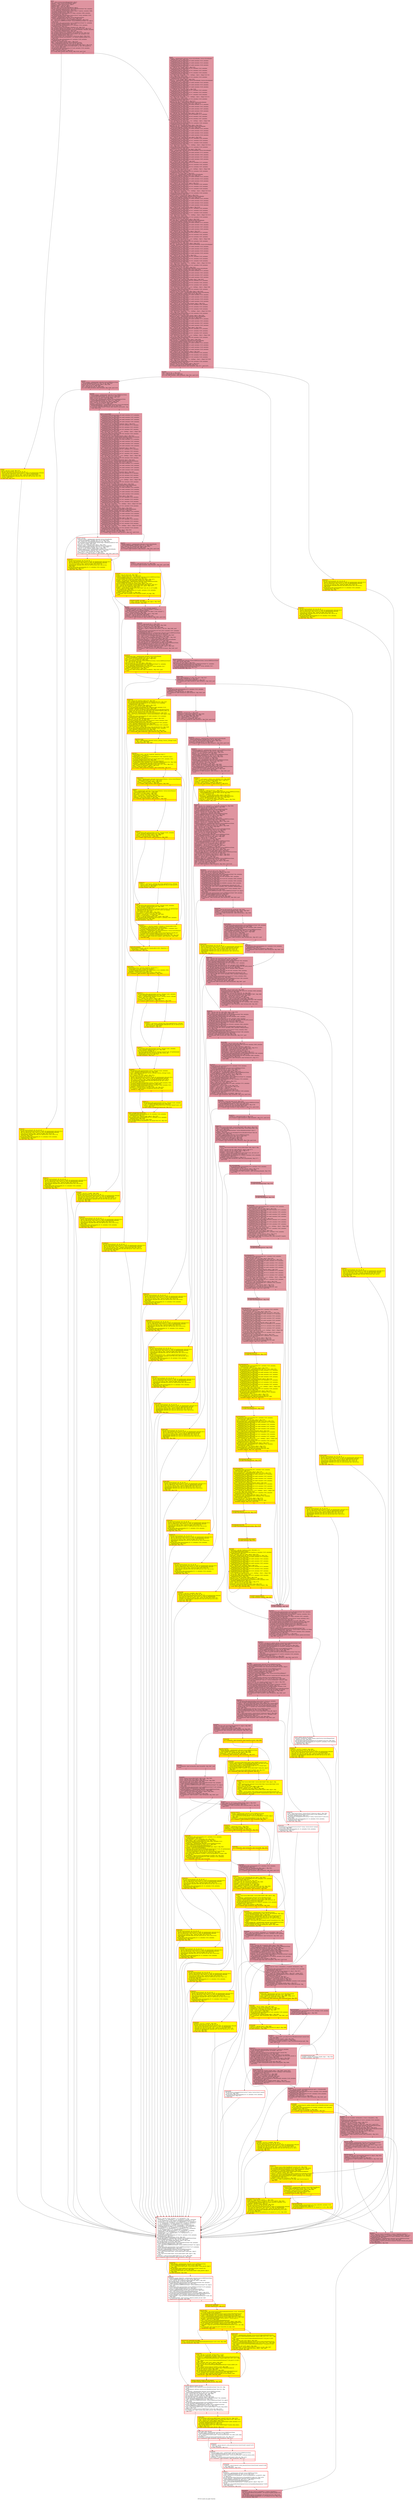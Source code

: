 digraph "CFG for 'qcow2_do_open' function" {
	label="CFG for 'qcow2_do_open' function";

	Node0x559535a9aec0 [shape=record,color="#b70d28ff", style=filled, fillcolor="#b70d2870",label="{entry:\l  %r.i = alloca %struct.Qcow2ReopenState, align 8\l  %header = alloca %struct.QCowHeader, align 4\l  %local_err = alloca %struct.Error*, align 8\l  %update_header = alloca i8, align 1\l  %feature_table = alloca i8*, align 8\l  %result = alloca %struct.BdrvCheckResult, align 8\l  call void @llvm.dbg.value(metadata %struct.BlockDriverState* %bs, metadata\l... !3097, metadata !DIExpression()), !dbg !3127\l  call void @llvm.dbg.value(metadata %struct.QDict* %options, metadata !3098,\l... metadata !DIExpression()), !dbg !3127\l  call void @llvm.dbg.value(metadata i32 %flags, metadata !3099, metadata\l... !DIExpression()), !dbg !3127\l  call void @llvm.dbg.value(metadata %struct.Error** %errp, metadata !3100,\l... metadata !DIExpression()), !dbg !3127\l  %opaque = getelementptr inbounds %struct.BlockDriverState,\l... %struct.BlockDriverState* %bs, i64 0, i32 8, !dbg !3128\l  %0 = bitcast i8** %opaque to %struct.BDRVQcow2State**, !dbg !3128\l  %1 = load %struct.BDRVQcow2State*, %struct.BDRVQcow2State** %0, align 8,\l... !dbg !3128\l  call void @llvm.dbg.value(metadata %struct.BDRVQcow2State* %1, metadata\l... !3101, metadata !DIExpression()), !dbg !3127\l  call void @llvm.dbg.value(metadata i32 0, metadata !3104, metadata\l... !DIExpression()), !dbg !3127\l  %2 = bitcast %struct.QCowHeader* %header to i8*, !dbg !3129\l  call void @llvm.lifetime.start.p0i8(i64 112, i8* nonnull %2) #10, !dbg !3129\l  call void @llvm.dbg.declare(metadata %struct.QCowHeader* %header, metadata\l... !3105, metadata !DIExpression()), !dbg !3130\l  %3 = bitcast %struct.Error** %local_err to i8*, !dbg !3131\l  call void @llvm.lifetime.start.p0i8(i64 8, i8* nonnull %3) #10, !dbg !3131\l  call void @llvm.dbg.value(metadata %struct.Error* null, metadata !3106,\l... metadata !DIExpression()), !dbg !3127\l  store %struct.Error* null, %struct.Error** %local_err, align 8, !dbg !3132\l  call void @llvm.lifetime.start.p0i8(i64 1, i8* nonnull %update_header) #10,\l... !dbg !3133\l  call void @llvm.dbg.value(metadata i8 0, metadata !3109, metadata\l... !DIExpression()), !dbg !3127\l  store i8 0, i8* %update_header, align 1, !dbg !3134\l  %file = getelementptr inbounds %struct.BlockDriverState,\l... %struct.BlockDriverState* %bs, i64 0, i32 19, !dbg !3135\l  %4 = load %struct.BdrvChild*, %struct.BdrvChild** %file, align 8, !dbg !3135\l  %call = call i32 @bdrv_pread(%struct.BdrvChild* %4, i64 0, i8* nonnull %2,\l... i32 112) #10, !dbg !3136\l  call void @llvm.dbg.value(metadata i32 %call, metadata !3104, metadata\l... !DIExpression()), !dbg !3127\l  %cmp = icmp slt i32 %call, 0, !dbg !3137\l  br i1 %cmp, label %if.then, label %if.end, !dbg !3139, !prof !3140\l|{<s0>T|<s1>F}}"];
	Node0x559535a9aec0:s0 -> Node0x559535cb5620;
	Node0x559535a9aec0:s1 -> Node0x559535cb56b0;
	Node0x559535cb5620 [shape=record,penwidth=3.0, style="filled", color="red", fillcolor="yellow",label="{if.then:                                          \l  %sub = sub i32 0, %call, !dbg !3141\l  call void (%struct.Error**, i8*, i32, i8*, i32, i8*, ...)\l... @error_setg_errno_internal(%struct.Error** %errp, i8* getelementptr inbounds\l... ([14 x i8], [14 x i8]* @.str.1, i64 0, i64 0), i32 1296, i8* getelementptr\l... inbounds ([14 x i8], [14 x i8]* @__func__.qcow2_do_open, i64 0, i64 0), i32\l... %sub, i8* getelementptr inbounds ([28 x i8], [28 x i8]* @.str.84, i64 0, i64\l... 0)) #10, !dbg !3141\l  br label %fail, !dbg !3143\l}"];
	Node0x559535cb5620 -> Node0x559535cb67e0;
	Node0x559535cb56b0 [shape=record,color="#b70d28ff", style=filled, fillcolor="#b70d2870",label="{if.end:                                           \l  %magic = getelementptr inbounds %struct.QCowHeader, %struct.QCowHeader*\l... %header, i64 0, i32 0, !dbg !3144\l  call void @llvm.dbg.value(metadata i32 undef, metadata !3145, metadata\l... !DIExpression()) #10, !dbg !3151\l  call void @llvm.dbg.value(metadata i32 undef, metadata !3153, metadata\l... !DIExpression()) #10, !dbg !3159\l  call void @llvm.dbg.value(metadata i32 undef, metadata !3158, metadata\l... !DIExpression()) #10, !dbg !3161\l  %5 = load i32, i32* %magic, align 4, !dbg !3144\l  call void @llvm.dbg.value(metadata i32 %5, metadata !3145, metadata\l... !DIExpression()) #10, !dbg !3151\l  call void @llvm.dbg.value(metadata i32 %5, metadata !3153, metadata\l... !DIExpression()) #10, !dbg !3159\l  call void @llvm.dbg.value(metadata i32 %5, metadata !3158, metadata\l... !DIExpression()) #10, !dbg !3161\l  %6 = call i32 asm \"bswap $0\", \"=r,0,~\{dirflag\},~\{fpsr\},~\{flags\}\"(i32 %5)\l... #22, !dbg !3162, !srcloc !3164\l  call void @llvm.dbg.value(metadata i32 %6, metadata !3156, metadata\l... !DIExpression()) #10, !dbg !3161\l  store i32 %6, i32* %magic, align 4, !dbg !3165\l  %version = getelementptr inbounds %struct.QCowHeader, %struct.QCowHeader*\l... %header, i64 0, i32 1, !dbg !3166\l  call void @llvm.dbg.value(metadata i32 undef, metadata !3145, metadata\l... !DIExpression()) #10, !dbg !3167\l  call void @llvm.dbg.value(metadata i32 undef, metadata !3153, metadata\l... !DIExpression()) #10, !dbg !3169\l  call void @llvm.dbg.value(metadata i32 undef, metadata !3158, metadata\l... !DIExpression()) #10, !dbg !3171\l  %7 = load i32, i32* %version, align 4, !dbg !3166\l  call void @llvm.dbg.value(metadata i32 %7, metadata !3145, metadata\l... !DIExpression()) #10, !dbg !3167\l  call void @llvm.dbg.value(metadata i32 %7, metadata !3153, metadata\l... !DIExpression()) #10, !dbg !3169\l  call void @llvm.dbg.value(metadata i32 %7, metadata !3158, metadata\l... !DIExpression()) #10, !dbg !3171\l  %8 = call i32 asm \"bswap $0\", \"=r,0,~\{dirflag\},~\{fpsr\},~\{flags\}\"(i32 %7)\l... #22, !dbg !3172, !srcloc !3164\l  call void @llvm.dbg.value(metadata i32 %8, metadata !3156, metadata\l... !DIExpression()) #10, !dbg !3171\l  store i32 %8, i32* %version, align 4, !dbg !3173\l  %backing_file_offset = getelementptr inbounds %struct.QCowHeader,\l... %struct.QCowHeader* %header, i64 0, i32 2, !dbg !3174\l  call void @llvm.dbg.value(metadata i64 undef, metadata !3175, metadata\l... !DIExpression()) #10, !dbg !3180\l  call void @llvm.dbg.value(metadata i64 undef, metadata !3182, metadata\l... !DIExpression()) #10, !dbg !3188\l  call void @llvm.dbg.value(metadata i64 undef, metadata !3187, metadata\l... !DIExpression()) #10, !dbg !3190\l  call void @llvm.dbg.value(metadata i64 undef, metadata !3185, metadata\l... !DIExpression()) #10, !dbg !3190\l  %9 = load i64, i64* %backing_file_offset, align 4, !dbg !3174\l  call void @llvm.dbg.value(metadata i64 %9, metadata !3175, metadata\l... !DIExpression()) #10, !dbg !3180\l  call void @llvm.dbg.value(metadata i64 %9, metadata !3182, metadata\l... !DIExpression()) #10, !dbg !3188\l  call void @llvm.dbg.value(metadata i64 %9, metadata !3187, metadata\l... !DIExpression()) #10, !dbg !3190\l  %10 = call i64 asm \"bswap $\{0:q\}\", \"=r,0,~\{dirflag\},~\{fpsr\},~\{flags\}\"(i64\l... %9) #22, !dbg !3191, !srcloc !3193\l  call void @llvm.dbg.value(metadata i64 %10, metadata !3185, metadata\l... !DIExpression()) #10, !dbg !3190\l  store i64 %10, i64* %backing_file_offset, align 4, !dbg !3194\l  %backing_file_size = getelementptr inbounds %struct.QCowHeader,\l... %struct.QCowHeader* %header, i64 0, i32 3, !dbg !3195\l  call void @llvm.dbg.value(metadata i32 undef, metadata !3145, metadata\l... !DIExpression()) #10, !dbg !3196\l  call void @llvm.dbg.value(metadata i32 undef, metadata !3153, metadata\l... !DIExpression()) #10, !dbg !3198\l  call void @llvm.dbg.value(metadata i32 undef, metadata !3158, metadata\l... !DIExpression()) #10, !dbg !3200\l  call void @llvm.dbg.value(metadata i32 undef, metadata !3156, metadata\l... !DIExpression()) #10, !dbg !3200\l  %11 = load i32, i32* %backing_file_size, align 4, !dbg !3195\l  call void @llvm.dbg.value(metadata i32 %11, metadata !3145, metadata\l... !DIExpression()) #10, !dbg !3196\l  call void @llvm.dbg.value(metadata i32 %11, metadata !3153, metadata\l... !DIExpression()) #10, !dbg !3198\l  call void @llvm.dbg.value(metadata i32 %11, metadata !3158, metadata\l... !DIExpression()) #10, !dbg !3200\l  %12 = call i32 asm \"bswap $0\", \"=r,0,~\{dirflag\},~\{fpsr\},~\{flags\}\"(i32 %11)\l... #22, !dbg !3201, !srcloc !3164\l  call void @llvm.dbg.value(metadata i32 %12, metadata !3156, metadata\l... !DIExpression()) #10, !dbg !3200\l  store i32 %12, i32* %backing_file_size, align 4, !dbg !3202\l  %size = getelementptr inbounds %struct.QCowHeader, %struct.QCowHeader*\l... %header, i64 0, i32 5, !dbg !3203\l  call void @llvm.dbg.value(metadata i64 undef, metadata !3175, metadata\l... !DIExpression()) #10, !dbg !3204\l  call void @llvm.dbg.value(metadata i64 undef, metadata !3182, metadata\l... !DIExpression()) #10, !dbg !3206\l  call void @llvm.dbg.value(metadata i64 undef, metadata !3187, metadata\l... !DIExpression()) #10, !dbg !3208\l  call void @llvm.dbg.value(metadata i64 undef, metadata !3185, metadata\l... !DIExpression()) #10, !dbg !3208\l  %13 = load i64, i64* %size, align 4, !dbg !3203\l  call void @llvm.dbg.value(metadata i64 %13, metadata !3175, metadata\l... !DIExpression()) #10, !dbg !3204\l  call void @llvm.dbg.value(metadata i64 %13, metadata !3182, metadata\l... !DIExpression()) #10, !dbg !3206\l  call void @llvm.dbg.value(metadata i64 %13, metadata !3187, metadata\l... !DIExpression()) #10, !dbg !3208\l  %14 = call i64 asm \"bswap $\{0:q\}\", \"=r,0,~\{dirflag\},~\{fpsr\},~\{flags\}\"(i64\l... %13) #22, !dbg !3209, !srcloc !3193\l  call void @llvm.dbg.value(metadata i64 %14, metadata !3185, metadata\l... !DIExpression()) #10, !dbg !3208\l  store i64 %14, i64* %size, align 4, !dbg !3210\l  %cluster_bits = getelementptr inbounds %struct.QCowHeader,\l... %struct.QCowHeader* %header, i64 0, i32 4, !dbg !3211\l  call void @llvm.dbg.value(metadata i32 undef, metadata !3145, metadata\l... !DIExpression()) #10, !dbg !3212\l  call void @llvm.dbg.value(metadata i32 undef, metadata !3153, metadata\l... !DIExpression()) #10, !dbg !3214\l  call void @llvm.dbg.value(metadata i32 undef, metadata !3158, metadata\l... !DIExpression()) #10, !dbg !3216\l  %15 = load i32, i32* %cluster_bits, align 4, !dbg !3211\l  call void @llvm.dbg.value(metadata i32 %15, metadata !3145, metadata\l... !DIExpression()) #10, !dbg !3212\l  call void @llvm.dbg.value(metadata i32 %15, metadata !3153, metadata\l... !DIExpression()) #10, !dbg !3214\l  call void @llvm.dbg.value(metadata i32 %15, metadata !3158, metadata\l... !DIExpression()) #10, !dbg !3216\l  %16 = call i32 asm \"bswap $0\", \"=r,0,~\{dirflag\},~\{fpsr\},~\{flags\}\"(i32 %15)\l... #22, !dbg !3217, !srcloc !3164\l  call void @llvm.dbg.value(metadata i32 %16, metadata !3156, metadata\l... !DIExpression()) #10, !dbg !3216\l  store i32 %16, i32* %cluster_bits, align 4, !dbg !3218\l  %crypt_method = getelementptr inbounds %struct.QCowHeader,\l... %struct.QCowHeader* %header, i64 0, i32 6, !dbg !3219\l  call void @llvm.dbg.value(metadata i32 undef, metadata !3145, metadata\l... !DIExpression()) #10, !dbg !3220\l  call void @llvm.dbg.value(metadata i32 undef, metadata !3153, metadata\l... !DIExpression()) #10, !dbg !3222\l  call void @llvm.dbg.value(metadata i32 undef, metadata !3158, metadata\l... !DIExpression()) #10, !dbg !3224\l  call void @llvm.dbg.value(metadata i32 undef, metadata !3156, metadata\l... !DIExpression()) #10, !dbg !3224\l  %17 = load i32, i32* %crypt_method, align 4, !dbg !3219\l  call void @llvm.dbg.value(metadata i32 %17, metadata !3145, metadata\l... !DIExpression()) #10, !dbg !3220\l  call void @llvm.dbg.value(metadata i32 %17, metadata !3153, metadata\l... !DIExpression()) #10, !dbg !3222\l  call void @llvm.dbg.value(metadata i32 %17, metadata !3158, metadata\l... !DIExpression()) #10, !dbg !3224\l  %18 = call i32 asm \"bswap $0\", \"=r,0,~\{dirflag\},~\{fpsr\},~\{flags\}\"(i32 %17)\l... #22, !dbg !3225, !srcloc !3164\l  call void @llvm.dbg.value(metadata i32 %18, metadata !3156, metadata\l... !DIExpression()) #10, !dbg !3224\l  store i32 %18, i32* %crypt_method, align 4, !dbg !3226\l  %l1_table_offset = getelementptr inbounds %struct.QCowHeader,\l... %struct.QCowHeader* %header, i64 0, i32 8, !dbg !3227\l  call void @llvm.dbg.value(metadata i64 undef, metadata !3175, metadata\l... !DIExpression()) #10, !dbg !3228\l  call void @llvm.dbg.value(metadata i64 undef, metadata !3182, metadata\l... !DIExpression()) #10, !dbg !3230\l  call void @llvm.dbg.value(metadata i64 undef, metadata !3187, metadata\l... !DIExpression()) #10, !dbg !3232\l  call void @llvm.dbg.value(metadata i64 undef, metadata !3185, metadata\l... !DIExpression()) #10, !dbg !3232\l  %19 = load i64, i64* %l1_table_offset, align 4, !dbg !3227\l  call void @llvm.dbg.value(metadata i64 %19, metadata !3175, metadata\l... !DIExpression()) #10, !dbg !3228\l  call void @llvm.dbg.value(metadata i64 %19, metadata !3182, metadata\l... !DIExpression()) #10, !dbg !3230\l  call void @llvm.dbg.value(metadata i64 %19, metadata !3187, metadata\l... !DIExpression()) #10, !dbg !3232\l  %20 = call i64 asm \"bswap $\{0:q\}\", \"=r,0,~\{dirflag\},~\{fpsr\},~\{flags\}\"(i64\l... %19) #22, !dbg !3233, !srcloc !3193\l  call void @llvm.dbg.value(metadata i64 %20, metadata !3185, metadata\l... !DIExpression()) #10, !dbg !3232\l  store i64 %20, i64* %l1_table_offset, align 4, !dbg !3234\l  %l1_size = getelementptr inbounds %struct.QCowHeader, %struct.QCowHeader*\l... %header, i64 0, i32 7, !dbg !3235\l  call void @llvm.dbg.value(metadata i32 undef, metadata !3145, metadata\l... !DIExpression()) #10, !dbg !3236\l  call void @llvm.dbg.value(metadata i32 undef, metadata !3153, metadata\l... !DIExpression()) #10, !dbg !3238\l  call void @llvm.dbg.value(metadata i32 undef, metadata !3158, metadata\l... !DIExpression()) #10, !dbg !3240\l  call void @llvm.dbg.value(metadata i32 undef, metadata !3156, metadata\l... !DIExpression()) #10, !dbg !3240\l  %21 = load i32, i32* %l1_size, align 4, !dbg !3235\l  call void @llvm.dbg.value(metadata i32 %21, metadata !3145, metadata\l... !DIExpression()) #10, !dbg !3236\l  call void @llvm.dbg.value(metadata i32 %21, metadata !3153, metadata\l... !DIExpression()) #10, !dbg !3238\l  call void @llvm.dbg.value(metadata i32 %21, metadata !3158, metadata\l... !DIExpression()) #10, !dbg !3240\l  %22 = call i32 asm \"bswap $0\", \"=r,0,~\{dirflag\},~\{fpsr\},~\{flags\}\"(i32 %21)\l... #22, !dbg !3241, !srcloc !3164\l  call void @llvm.dbg.value(metadata i32 %22, metadata !3156, metadata\l... !DIExpression()) #10, !dbg !3240\l  store i32 %22, i32* %l1_size, align 4, !dbg !3242\l  %refcount_table_offset = getelementptr inbounds %struct.QCowHeader,\l... %struct.QCowHeader* %header, i64 0, i32 9, !dbg !3243\l  call void @llvm.dbg.value(metadata i64 undef, metadata !3175, metadata\l... !DIExpression()) #10, !dbg !3244\l  call void @llvm.dbg.value(metadata i64 undef, metadata !3182, metadata\l... !DIExpression()) #10, !dbg !3246\l  call void @llvm.dbg.value(metadata i64 undef, metadata !3187, metadata\l... !DIExpression()) #10, !dbg !3248\l  call void @llvm.dbg.value(metadata i64 undef, metadata !3185, metadata\l... !DIExpression()) #10, !dbg !3248\l  %23 = load i64, i64* %refcount_table_offset, align 4, !dbg !3243\l  call void @llvm.dbg.value(metadata i64 %23, metadata !3175, metadata\l... !DIExpression()) #10, !dbg !3244\l  call void @llvm.dbg.value(metadata i64 %23, metadata !3182, metadata\l... !DIExpression()) #10, !dbg !3246\l  call void @llvm.dbg.value(metadata i64 %23, metadata !3187, metadata\l... !DIExpression()) #10, !dbg !3248\l  %24 = call i64 asm \"bswap $\{0:q\}\", \"=r,0,~\{dirflag\},~\{fpsr\},~\{flags\}\"(i64\l... %23) #22, !dbg !3249, !srcloc !3193\l  call void @llvm.dbg.value(metadata i64 %24, metadata !3185, metadata\l... !DIExpression()) #10, !dbg !3248\l  store i64 %24, i64* %refcount_table_offset, align 4, !dbg !3250\l  %refcount_table_clusters = getelementptr inbounds %struct.QCowHeader,\l... %struct.QCowHeader* %header, i64 0, i32 10, !dbg !3251\l  call void @llvm.dbg.value(metadata i32 undef, metadata !3145, metadata\l... !DIExpression()) #10, !dbg !3252\l  call void @llvm.dbg.value(metadata i32 undef, metadata !3153, metadata\l... !DIExpression()) #10, !dbg !3254\l  call void @llvm.dbg.value(metadata i32 undef, metadata !3158, metadata\l... !DIExpression()) #10, !dbg !3256\l  call void @llvm.dbg.value(metadata i32 undef, metadata !3156, metadata\l... !DIExpression()) #10, !dbg !3256\l  %25 = load i32, i32* %refcount_table_clusters, align 4, !dbg !3251\l  call void @llvm.dbg.value(metadata i32 %25, metadata !3145, metadata\l... !DIExpression()) #10, !dbg !3252\l  call void @llvm.dbg.value(metadata i32 %25, metadata !3153, metadata\l... !DIExpression()) #10, !dbg !3254\l  call void @llvm.dbg.value(metadata i32 %25, metadata !3158, metadata\l... !DIExpression()) #10, !dbg !3256\l  %26 = call i32 asm \"bswap $0\", \"=r,0,~\{dirflag\},~\{fpsr\},~\{flags\}\"(i32 %25)\l... #22, !dbg !3257, !srcloc !3164\l  call void @llvm.dbg.value(metadata i32 %26, metadata !3156, metadata\l... !DIExpression()) #10, !dbg !3256\l  store i32 %26, i32* %refcount_table_clusters, align 4, !dbg !3258\l  %snapshots_offset = getelementptr inbounds %struct.QCowHeader,\l... %struct.QCowHeader* %header, i64 0, i32 12, !dbg !3259\l  call void @llvm.dbg.value(metadata i64 undef, metadata !3175, metadata\l... !DIExpression()) #10, !dbg !3260\l  call void @llvm.dbg.value(metadata i64 undef, metadata !3182, metadata\l... !DIExpression()) #10, !dbg !3262\l  call void @llvm.dbg.value(metadata i64 undef, metadata !3187, metadata\l... !DIExpression()) #10, !dbg !3264\l  call void @llvm.dbg.value(metadata i64 undef, metadata !3185, metadata\l... !DIExpression()) #10, !dbg !3264\l  %27 = load i64, i64* %snapshots_offset, align 4, !dbg !3259\l  call void @llvm.dbg.value(metadata i64 %27, metadata !3175, metadata\l... !DIExpression()) #10, !dbg !3260\l  call void @llvm.dbg.value(metadata i64 %27, metadata !3182, metadata\l... !DIExpression()) #10, !dbg !3262\l  call void @llvm.dbg.value(metadata i64 %27, metadata !3187, metadata\l... !DIExpression()) #10, !dbg !3264\l  %28 = call i64 asm \"bswap $\{0:q\}\", \"=r,0,~\{dirflag\},~\{fpsr\},~\{flags\}\"(i64\l... %27) #22, !dbg !3265, !srcloc !3193\l  call void @llvm.dbg.value(metadata i64 %28, metadata !3185, metadata\l... !DIExpression()) #10, !dbg !3264\l  store i64 %28, i64* %snapshots_offset, align 4, !dbg !3266\l  %nb_snapshots = getelementptr inbounds %struct.QCowHeader,\l... %struct.QCowHeader* %header, i64 0, i32 11, !dbg !3267\l  call void @llvm.dbg.value(metadata i32 undef, metadata !3145, metadata\l... !DIExpression()) #10, !dbg !3268\l  call void @llvm.dbg.value(metadata i32 undef, metadata !3153, metadata\l... !DIExpression()) #10, !dbg !3270\l  call void @llvm.dbg.value(metadata i32 undef, metadata !3158, metadata\l... !DIExpression()) #10, !dbg !3272\l  call void @llvm.dbg.value(metadata i32 undef, metadata !3156, metadata\l... !DIExpression()) #10, !dbg !3272\l  %29 = load i32, i32* %nb_snapshots, align 4, !dbg !3267\l  call void @llvm.dbg.value(metadata i32 %29, metadata !3145, metadata\l... !DIExpression()) #10, !dbg !3268\l  call void @llvm.dbg.value(metadata i32 %29, metadata !3153, metadata\l... !DIExpression()) #10, !dbg !3270\l  call void @llvm.dbg.value(metadata i32 %29, metadata !3158, metadata\l... !DIExpression()) #10, !dbg !3272\l  %30 = call i32 asm \"bswap $0\", \"=r,0,~\{dirflag\},~\{fpsr\},~\{flags\}\"(i32 %29)\l... #22, !dbg !3273, !srcloc !3164\l  call void @llvm.dbg.value(metadata i32 %30, metadata !3156, metadata\l... !DIExpression()) #10, !dbg !3272\l  store i32 %30, i32* %nb_snapshots, align 4, !dbg !3274\l  %cmp28 = icmp eq i32 %6, 1363560955, !dbg !3275\l  br i1 %cmp28, label %if.end30, label %if.then29, !dbg !3277, !prof !3278\l|{<s0>T|<s1>F}}"];
	Node0x559535cb56b0:s0 -> Node0x559535cbb260;
	Node0x559535cb56b0:s1 -> Node0x559535cbb1f0;
	Node0x559535cbb1f0 [shape=record,penwidth=3.0, style="filled", color="red", fillcolor="yellow",label="{if.then29:                                        \l  call void (%struct.Error**, i8*, i32, i8*, i8*, ...)\l... @error_setg_internal(%struct.Error** %errp, i8* getelementptr inbounds ([14 x\l... i8], [14 x i8]* @.str.1, i64 0, i64 0), i32 1315, i8* getelementptr inbounds\l... ([14 x i8], [14 x i8]* @__func__.qcow2_do_open, i64 0, i64 0), i8*\l... getelementptr inbounds ([29 x i8], [29 x i8]* @.str.85, i64 0, i64 0)) #10,\l... !dbg !3279\l  call void @llvm.dbg.value(metadata i32 -22, metadata !3104, metadata\l... !DIExpression()), !dbg !3127\l  br label %fail, !dbg !3281\l}"];
	Node0x559535cbb1f0 -> Node0x559535cb67e0;
	Node0x559535cbb260 [shape=record,color="#b70d28ff", style=filled, fillcolor="#b70d2870",label="{if.end30:                                         \l  %31 = and i32 %8, -2, !dbg !3282\l  %32 = icmp eq i32 %31, 2, !dbg !3282\l  br i1 %32, label %if.end37, label %if.then35, !dbg !3282, !prof !3278\l|{<s0>T|<s1>F}}"];
	Node0x559535cbb260:s0 -> Node0x559535cbbcf0;
	Node0x559535cbb260:s1 -> Node0x559535cbb980;
	Node0x559535cbb980 [shape=record,penwidth=3.0, style="filled", color="red", fillcolor="yellow",label="{if.then35:                                        \l  call void (%struct.Error**, i8*, i32, i8*, i8*, ...)\l... @error_setg_internal(%struct.Error** %errp, i8* getelementptr inbounds ([14 x\l... i8], [14 x i8]* @.str.1, i64 0, i64 0), i32 1320, i8* getelementptr inbounds\l... ([14 x i8], [14 x i8]* @__func__.qcow2_do_open, i64 0, i64 0), i8*\l... getelementptr inbounds ([29 x i8], [29 x i8]* @.str.86, i64 0, i64 0), i32\l... %8) #10, !dbg !3284\l  call void @llvm.dbg.value(metadata i32 -95, metadata !3104, metadata\l... !DIExpression()), !dbg !3127\l  br label %fail, !dbg !3286\l}"];
	Node0x559535cbb980 -> Node0x559535cb67e0;
	Node0x559535cbbcf0 [shape=record,color="#b70d28ff", style=filled, fillcolor="#b70d2870",label="{if.end37:                                         \l  %qcow_version = getelementptr inbounds %struct.BDRVQcow2State,\l... %struct.BDRVQcow2State* %1, i64 0, i32 39, !dbg !3287\l  store i32 %8, i32* %qcow_version, align 4, !dbg !3288\l  %.off = add i32 %16, -9, !dbg !3289\l  %33 = icmp ugt i32 %.off, 12, !dbg !3289\l  br i1 %33, label %if.then44, label %if.end46, !dbg !3289, !prof !3140\l|{<s0>T|<s1>F}}"];
	Node0x559535cbbcf0:s0 -> Node0x559535cbc960;
	Node0x559535cbbcf0:s1 -> Node0x559535cbd280;
	Node0x559535cbc960 [shape=record,penwidth=3.0, style="filled", color="red", fillcolor="yellow",label="{if.then44:                                        \l  call void (%struct.Error**, i8*, i32, i8*, i8*, ...)\l... @error_setg_internal(%struct.Error** %errp, i8* getelementptr inbounds ([14 x\l... i8], [14 x i8]* @.str.1, i64 0, i64 0), i32 1331, i8* getelementptr inbounds\l... ([14 x i8], [14 x i8]* @__func__.qcow2_do_open, i64 0, i64 0), i8*\l... getelementptr inbounds ([31 x i8], [31 x i8]* @.str.87, i64 0, i64 0), i32\l... %16) #10, !dbg !3291\l  call void @llvm.dbg.value(metadata i32 -22, metadata !3104, metadata\l... !DIExpression()), !dbg !3127\l  br label %fail, !dbg !3293\l}"];
	Node0x559535cbc960 -> Node0x559535cb67e0;
	Node0x559535cbd280 [shape=record,color="#b70d28ff", style=filled, fillcolor="#b70d2870",label="{if.end46:                                         \l  %cluster_bits48 = getelementptr inbounds %struct.BDRVQcow2State,\l... %struct.BDRVQcow2State* %1, i64 0, i32 0, !dbg !3294\l  store i32 %16, i32* %cluster_bits48, align 8, !dbg !3295\l  %shl = shl nuw nsw i32 1, %16, !dbg !3296\l  %cluster_size = getelementptr inbounds %struct.BDRVQcow2State,\l... %struct.BDRVQcow2State* %1, i64 0, i32 1, !dbg !3297\l  store i32 %shl, i32* %cluster_size, align 4, !dbg !3298\l  %34 = load i32, i32* %version, align 4, !dbg !3299\l  %cmp51 = icmp eq i32 %34, 2, !dbg !3301\l  %incompatible_features = getelementptr inbounds %struct.QCowHeader,\l... %struct.QCowHeader* %header, i64 0, i32 13, !dbg !3302\l  br i1 %cmp51, label %if.end72.thread, label %be64_to_cpu.exit892, !dbg\l... !3303, !prof !3140\l|{<s0>T|<s1>F}}"];
	Node0x559535cbd280:s0 -> Node0x559535e84bc0;
	Node0x559535cbd280:s1 -> Node0x559535f73c70;
	Node0x559535f73c70 [shape=record,color="#b70d28ff", style=filled, fillcolor="#b70d2870",label="{be64_to_cpu.exit892:                              \l  call void @llvm.dbg.value(metadata i64 undef, metadata !3175, metadata\l... !DIExpression()) #10, !dbg !3304\l  call void @llvm.dbg.value(metadata i64 undef, metadata !3182, metadata\l... !DIExpression()) #10, !dbg !3307\l  call void @llvm.dbg.value(metadata i64 undef, metadata !3187, metadata\l... !DIExpression()) #10, !dbg !3309\l  call void @llvm.dbg.value(metadata i64 undef, metadata !3185, metadata\l... !DIExpression()) #10, !dbg !3309\l  %35 = load i64, i64* %incompatible_features, align 4, !dbg !3310\l  call void @llvm.dbg.value(metadata i64 %35, metadata !3175, metadata\l... !DIExpression()) #10, !dbg !3304\l  call void @llvm.dbg.value(metadata i64 %35, metadata !3182, metadata\l... !DIExpression()) #10, !dbg !3307\l  call void @llvm.dbg.value(metadata i64 %35, metadata !3187, metadata\l... !DIExpression()) #10, !dbg !3309\l  %36 = call i64 asm \"bswap $\{0:q\}\", \"=r,0,~\{dirflag\},~\{fpsr\},~\{flags\}\"(i64\l... %35) #22, !dbg !3311, !srcloc !3193\l  call void @llvm.dbg.value(metadata i64 %36, metadata !3185, metadata\l... !DIExpression()) #10, !dbg !3309\l  store i64 %36, i64* %incompatible_features, align 4, !dbg !3312\l  %compatible_features56 = getelementptr inbounds %struct.QCowHeader,\l... %struct.QCowHeader* %header, i64 0, i32 14, !dbg !3313\l  call void @llvm.dbg.value(metadata i64 undef, metadata !3175, metadata\l... !DIExpression()) #10, !dbg !3314\l  call void @llvm.dbg.value(metadata i64 undef, metadata !3182, metadata\l... !DIExpression()) #10, !dbg !3316\l  call void @llvm.dbg.value(metadata i64 undef, metadata !3187, metadata\l... !DIExpression()) #10, !dbg !3318\l  call void @llvm.dbg.value(metadata i64 undef, metadata !3185, metadata\l... !DIExpression()) #10, !dbg !3318\l  %37 = load i64, i64* %compatible_features56, align 4, !dbg !3313\l  call void @llvm.dbg.value(metadata i64 %37, metadata !3175, metadata\l... !DIExpression()) #10, !dbg !3314\l  call void @llvm.dbg.value(metadata i64 %37, metadata !3182, metadata\l... !DIExpression()) #10, !dbg !3316\l  call void @llvm.dbg.value(metadata i64 %37, metadata !3187, metadata\l... !DIExpression()) #10, !dbg !3318\l  %38 = call i64 asm \"bswap $\{0:q\}\", \"=r,0,~\{dirflag\},~\{fpsr\},~\{flags\}\"(i64\l... %37) #22, !dbg !3319, !srcloc !3193\l  call void @llvm.dbg.value(metadata i64 %38, metadata !3185, metadata\l... !DIExpression()) #10, !dbg !3318\l  store i64 %38, i64* %compatible_features56, align 4, !dbg !3320\l  %autoclear_features59 = getelementptr inbounds %struct.QCowHeader,\l... %struct.QCowHeader* %header, i64 0, i32 15, !dbg !3321\l  call void @llvm.dbg.value(metadata i64 undef, metadata !3175, metadata\l... !DIExpression()) #10, !dbg !3322\l  call void @llvm.dbg.value(metadata i64 undef, metadata !3182, metadata\l... !DIExpression()) #10, !dbg !3324\l  call void @llvm.dbg.value(metadata i64 undef, metadata !3187, metadata\l... !DIExpression()) #10, !dbg !3326\l  call void @llvm.dbg.value(metadata i64 undef, metadata !3185, metadata\l... !DIExpression()) #10, !dbg !3326\l  %39 = load i64, i64* %autoclear_features59, align 4, !dbg !3321\l  call void @llvm.dbg.value(metadata i64 %39, metadata !3175, metadata\l... !DIExpression()) #10, !dbg !3322\l  call void @llvm.dbg.value(metadata i64 %39, metadata !3182, metadata\l... !DIExpression()) #10, !dbg !3324\l  call void @llvm.dbg.value(metadata i64 %39, metadata !3187, metadata\l... !DIExpression()) #10, !dbg !3326\l  %40 = call i64 asm \"bswap $\{0:q\}\", \"=r,0,~\{dirflag\},~\{fpsr\},~\{flags\}\"(i64\l... %39) #22, !dbg !3327, !srcloc !3193\l  call void @llvm.dbg.value(metadata i64 %40, metadata !3185, metadata\l... !DIExpression()) #10, !dbg !3326\l  store i64 %40, i64* %autoclear_features59, align 4, !dbg !3328\l  %refcount_order62 = getelementptr inbounds %struct.QCowHeader,\l... %struct.QCowHeader* %header, i64 0, i32 16, !dbg !3329\l  call void @llvm.dbg.value(metadata i32 undef, metadata !3145, metadata\l... !DIExpression()) #10, !dbg !3330\l  call void @llvm.dbg.value(metadata i32 undef, metadata !3153, metadata\l... !DIExpression()) #10, !dbg !3332\l  call void @llvm.dbg.value(metadata i32 undef, metadata !3158, metadata\l... !DIExpression()) #10, !dbg !3334\l  call void @llvm.dbg.value(metadata i32 undef, metadata !3156, metadata\l... !DIExpression()) #10, !dbg !3334\l  %41 = load i32, i32* %refcount_order62, align 4, !dbg !3329\l  call void @llvm.dbg.value(metadata i32 %41, metadata !3145, metadata\l... !DIExpression()) #10, !dbg !3330\l  call void @llvm.dbg.value(metadata i32 %41, metadata !3153, metadata\l... !DIExpression()) #10, !dbg !3332\l  call void @llvm.dbg.value(metadata i32 %41, metadata !3158, metadata\l... !DIExpression()) #10, !dbg !3334\l  %42 = call i32 asm \"bswap $0\", \"=r,0,~\{dirflag\},~\{fpsr\},~\{flags\}\"(i32 %41)\l... #22, !dbg !3335, !srcloc !3164\l  call void @llvm.dbg.value(metadata i32 %42, metadata !3156, metadata\l... !DIExpression()) #10, !dbg !3334\l  store i32 %42, i32* %refcount_order62, align 4, !dbg !3336\l  %header_length65 = getelementptr inbounds %struct.QCowHeader,\l... %struct.QCowHeader* %header, i64 0, i32 17, !dbg !3337\l  call void @llvm.dbg.value(metadata i32 undef, metadata !3145, metadata\l... !DIExpression()) #10, !dbg !3338\l  call void @llvm.dbg.value(metadata i32 undef, metadata !3153, metadata\l... !DIExpression()) #10, !dbg !3340\l  call void @llvm.dbg.value(metadata i32 undef, metadata !3158, metadata\l... !DIExpression()) #10, !dbg !3342\l  %43 = load i32, i32* %header_length65, align 4, !dbg !3337\l  call void @llvm.dbg.value(metadata i32 %43, metadata !3145, metadata\l... !DIExpression()) #10, !dbg !3338\l  call void @llvm.dbg.value(metadata i32 %43, metadata !3153, metadata\l... !DIExpression()) #10, !dbg !3340\l  call void @llvm.dbg.value(metadata i32 %43, metadata !3158, metadata\l... !DIExpression()) #10, !dbg !3342\l  %44 = call i32 asm \"bswap $0\", \"=r,0,~\{dirflag\},~\{fpsr\},~\{flags\}\"(i32 %43)\l... #22, !dbg !3343, !srcloc !3164\l  call void @llvm.dbg.value(metadata i32 %44, metadata !3156, metadata\l... !DIExpression()) #10, !dbg !3342\l  store i32 %44, i32* %header_length65, align 4, !dbg !3344\l  %cmp69 = icmp ult i32 %44, 104, !dbg !3345\l  br i1 %cmp69, label %if.then70, label %if.end72, !dbg !3347, !prof !3140\l|{<s0>T|<s1>F}}"];
	Node0x559535f73c70:s0 -> Node0x559535cc2d70;
	Node0x559535f73c70:s1 -> Node0x559535cbedb0;
	Node0x559535cc2d70 [shape=record,penwidth=3.0, style="filled", color="red", fillcolor="yellow",label="{if.then70:                                        \l  call void (%struct.Error**, i8*, i32, i8*, i8*, ...)\l... @error_setg_internal(%struct.Error** %errp, i8* getelementptr inbounds ([14 x\l... i8], [14 x i8]* @.str.1, i64 0, i64 0), i32 1355, i8* getelementptr inbounds\l... ([14 x i8], [14 x i8]* @__func__.qcow2_do_open, i64 0, i64 0), i8*\l... getelementptr inbounds ([23 x i8], [23 x i8]* @.str.88, i64 0, i64 0)) #10,\l... !dbg !3348\l  call void @llvm.dbg.value(metadata i32 -22, metadata !3104, metadata\l... !DIExpression()), !dbg !3127\l  br label %fail, !dbg !3350\l}"];
	Node0x559535cc2d70 -> Node0x559535cb67e0;
	Node0x559535cbedb0 [shape=record,color="#b70d28ff", style=filled, fillcolor="#b70d2870",label="{if.end72:                                         \l  %header_length73 = getelementptr inbounds %struct.QCowHeader,\l... %struct.QCowHeader* %header, i64 0, i32 17, !dbg !3351\l  %45 = load i32, i32* %cluster_size, align 4, !dbg !3353\l  %cmp75 = icmp ugt i32 %44, %45, !dbg !3354\l  br i1 %cmp75, label %if.then76, label %if.end77, !dbg !3355, !prof !3140\l|{<s0>T|<s1>F}}"];
	Node0x559535cbedb0:s0 -> Node0x559535c14d60;
	Node0x559535cbedb0:s1 -> Node0x559535c15200;
	Node0x559535e84bc0 [shape=record,penwidth=3.0, color="red",label="{if.end72.thread:                                  \l  %refcount_order = getelementptr inbounds %struct.QCowHeader,\l... %struct.QCowHeader* %header, i64 0, i32 16, !dbg !3356\l  %46 = bitcast i64* %incompatible_features to i8*, !dbg !3358\l  call void @llvm.memset.p0i8.i64(i8* nonnull align 4 dereferenceable(24) %46,\l... i8 0, i64 24, i1 false), !dbg !3359\l  store i32 4, i32* %refcount_order, align 4, !dbg !3358\l  %header_length = getelementptr inbounds %struct.QCowHeader,\l... %struct.QCowHeader* %header, i64 0, i32 17, !dbg !3360\l  store i32 72, i32* %header_length, align 4, !dbg !3361\l  %header_length731010 = getelementptr inbounds %struct.QCowHeader,\l... %struct.QCowHeader* %header, i64 0, i32 17, !dbg !3351\l  %47 = load i32, i32* %cluster_size, align 4, !dbg !3353\l  %cmp751011 = icmp ult i32 %47, 72, !dbg !3354\l  br i1 %cmp751011, label %if.then76, label %if.end97, !dbg !3355, !prof !3140\l|{<s0>T|<s1>F}}"];
	Node0x559535e84bc0:s0 -> Node0x559535c14d60;
	Node0x559535e84bc0:s1 -> Node0x559535b0d4d0;
	Node0x559535c14d60 [shape=record,penwidth=3.0, style="filled", color="red", fillcolor="yellow",label="{if.then76:                                        \l  call void (%struct.Error**, i8*, i32, i8*, i8*, ...)\l... @error_setg_internal(%struct.Error** %errp, i8* getelementptr inbounds ([14 x\l... i8], [14 x i8]* @.str.1, i64 0, i64 0), i32 1362, i8* getelementptr inbounds\l... ([14 x i8], [14 x i8]* @__func__.qcow2_do_open, i64 0, i64 0), i8*\l... getelementptr inbounds ([34 x i8], [34 x i8]* @.str.89, i64 0, i64 0)) #10,\l... !dbg !3362\l  call void @llvm.dbg.value(metadata i32 -22, metadata !3104, metadata\l... !DIExpression()), !dbg !3127\l  br label %fail, !dbg !3364\l}"];
	Node0x559535c14d60 -> Node0x559535cb67e0;
	Node0x559535c15200 [shape=record,color="#b70d28ff", style=filled, fillcolor="#b70d2870",label="{if.end77:                                         \l  %cmp79 = icmp ugt i32 %44, 112, !dbg !3365\l  br i1 %cmp79, label %if.then81, label %if.end97, !dbg !3367, !prof !3368\l|{<s0>T|<s1>F}}"];
	Node0x559535c15200:s0 -> Node0x559535b0d160;
	Node0x559535c15200:s1 -> Node0x559535b0d4d0;
	Node0x559535b0d160 [shape=record,penwidth=3.0, style="filled", color="red", fillcolor="yellow",label="{if.then81:                                        \l  %conv = zext i32 %44 to i64, !dbg !3369\l  %sub84 = add nsw i64 %conv, -112, !dbg !3370\l  %unknown_header_fields_size = getelementptr inbounds %struct.BDRVQcow2State,\l... %struct.BDRVQcow2State* %1, i64 0, i32 52, !dbg !3372\l  store i64 %sub84, i64* %unknown_header_fields_size, align 8, !dbg !3373\l  %call86 = call noalias i8* @g_malloc(i64 %sub84) #23, !dbg !3374\l  %unknown_header_fields = getelementptr inbounds %struct.BDRVQcow2State,\l... %struct.BDRVQcow2State* %1, i64 0, i32 53, !dbg !3375\l  store i8* %call86, i8** %unknown_header_fields, align 8, !dbg !3376\l  %48 = load %struct.BdrvChild*, %struct.BdrvChild** %file, align 8, !dbg !3377\l  %49 = load i64, i64* %unknown_header_fields_size, align 8, !dbg !3378\l  %conv90 = trunc i64 %49 to i32, !dbg !3379\l  %call91 = call i32 @bdrv_pread(%struct.BdrvChild* %48, i64 112, i8* %call86,\l... i32 %conv90) #10, !dbg !3380\l  call void @llvm.dbg.value(metadata i32 %call91, metadata !3104, metadata\l... !DIExpression()), !dbg !3127\l  %cmp92 = icmp slt i32 %call91, 0, !dbg !3381\l  br i1 %cmp92, label %if.then94, label %if.then81.if.end97_crit_edge, !dbg\l... !3383\l|{<s0>T|<s1>F}}"];
	Node0x559535b0d160:s0 -> Node0x559535b0e740;
	Node0x559535b0d160:s1 -> Node0x559535e93be0;
	Node0x559535e93be0 [shape=record,penwidth=3.0, style="filled", color="red", fillcolor="yellow",label="{if.then81.if.end97_crit_edge:                     \l  %.pre = load i32, i32* %cluster_size, align 4, !dbg !3384\l  br label %if.end97, !dbg !3383\l}"];
	Node0x559535e93be0 -> Node0x559535b0d4d0;
	Node0x559535b0e740 [shape=record,penwidth=3.0, style="filled", color="red", fillcolor="yellow",label="{if.then94:                                        \l  %sub95 = sub i32 0, %call91, !dbg !3386\l  call void (%struct.Error**, i8*, i32, i8*, i32, i8*, ...)\l... @error_setg_errno_internal(%struct.Error** %errp, i8* getelementptr inbounds\l... ([14 x i8], [14 x i8]* @.str.1, i64 0, i64 0), i32 1374, i8* getelementptr\l... inbounds ([14 x i8], [14 x i8]* @__func__.qcow2_do_open, i64 0, i64 0), i32\l... %sub95, i8* getelementptr inbounds ([43 x i8], [43 x i8]* @.str.90, i64 0,\l... i64 0)) #10, !dbg !3386\l  br label %fail, !dbg !3388\l}"];
	Node0x559535b0e740 -> Node0x559535cb67e0;
	Node0x559535b0d4d0 [shape=record,color="#b70d28ff", style=filled, fillcolor="#b70d2870",label="{if.end97:                                         \l  %header_length7310121015 = phi i32* [ %header_length73,\l... %if.then81.if.end97_crit_edge ], [ %header_length73, %if.end77 ], [\l... %header_length731010, %if.end72.thread ]\l  %50 = phi i32 [ %.pre, %if.then81.if.end97_crit_edge ], [ %45, %if.end77 ],\l... [ %47, %if.end72.thread ], !dbg !3384\l  %51 = load i64, i64* %backing_file_offset, align 4, !dbg !3389\l  %conv100 = sext i32 %50 to i64, !dbg !3390\l  %cmp101 = icmp ugt i64 %51, %conv100, !dbg !3391\l  br i1 %cmp101, label %if.then103, label %if.end104, !dbg !3392, !prof !3140\l|{<s0>T|<s1>F}}"];
	Node0x559535b0d4d0:s0 -> Node0x559535c29c20;
	Node0x559535b0d4d0:s1 -> Node0x559535c2a0e0;
	Node0x559535c29c20 [shape=record,penwidth=3.0, style="filled", color="red", fillcolor="yellow",label="{if.then103:                                       \l  call void (%struct.Error**, i8*, i32, i8*, i8*, ...)\l... @error_setg_internal(%struct.Error** %errp, i8* getelementptr inbounds ([14 x\l... i8], [14 x i8]* @.str.1, i64 0, i64 0), i32 1380, i8* getelementptr inbounds\l... ([14 x i8], [14 x i8]* @__func__.qcow2_do_open, i64 0, i64 0), i8*\l... getelementptr inbounds ([28 x i8], [28 x i8]* @.str.91, i64 0, i64 0)) #10,\l... !dbg !3393\l  call void @llvm.dbg.value(metadata i32 -22, metadata !3104, metadata\l... !DIExpression()), !dbg !3127\l  br label %fail, !dbg !3395\l}"];
	Node0x559535c29c20 -> Node0x559535cb67e0;
	Node0x559535c2a0e0 [shape=record,color="#b70d28ff", style=filled, fillcolor="#b70d2870",label="{if.end104:                                        \l  %tobool = icmp eq i64 %51, 0, !dbg !3396\l  %52 = load i32, i32* %cluster_bits, align 4, !dbg !3398\l  %shl110 = shl nuw i32 1, %52, !dbg !3398\l  %conv111 = sext i32 %shl110 to i64, !dbg !3398\l  %ext_end.0 = select i1 %tobool, i64 %conv111, i64 %51, !dbg !3398, !prof\l... !3278\l  call void @llvm.dbg.value(metadata i64 %ext_end.0, metadata !3107, metadata\l... !DIExpression()), !dbg !3127\l  %incompatible_features114 = getelementptr inbounds %struct.BDRVQcow2State,\l... %struct.BDRVQcow2State* %1, i64 0, i32 49, !dbg !3399\l  %53 = bitcast i64* %incompatible_features to \<2 x i64\>*, !dbg !3400\l  %54 = load \<2 x i64\>, \<2 x i64\>* %53, align 4, !dbg !3400\l  %55 = bitcast i64* %incompatible_features114 to \<2 x i64\>*, !dbg !3401\l  store \<2 x i64\> %54, \<2 x i64\>* %55, align 8, !dbg !3401\l  %autoclear_features117 = getelementptr inbounds %struct.QCowHeader,\l... %struct.QCowHeader* %header, i64 0, i32 15, !dbg !3402\l  %56 = load i64, i64* %autoclear_features117, align 4, !dbg !3402\l  %autoclear_features118 = getelementptr inbounds %struct.BDRVQcow2State,\l... %struct.BDRVQcow2State* %1, i64 0, i32 51, !dbg !3403\l  store i64 %56, i64* %autoclear_features118, align 8, !dbg !3404\l  %57 = load i32, i32* %header_length7310121015, align 4, !dbg !3405\l  %cmp121 = icmp ugt i32 %57, 104, !dbg !3407\l  br i1 %cmp121, label %if.end128, label %if.end128.thread, !dbg !3408, !prof\l... !3140\l|{<s0>T|<s1>F}}"];
	Node0x559535c2a0e0:s0 -> Node0x559535c2c980;
	Node0x559535c2a0e0:s1 -> Node0x559535fdfa80;
	Node0x559535fdfa80 [shape=record,color="#b70d28ff", style=filled, fillcolor="#b70d2870",label="{if.end128.thread:                                 \l  %58 = getelementptr inbounds %struct.BDRVQcow2State, %struct.BDRVQcow2State*\l... %1, i64 0, i32 65, !dbg !3409\l  store i32 0, i32* %58, align 4, !dbg !3411\l  call void @llvm.dbg.value(metadata %struct.BDRVQcow2State* %1, metadata\l... !3412, metadata !DIExpression()) #10, !dbg !3418\l  call void @llvm.dbg.value(metadata %struct.Error** %errp, metadata !3417,\l... metadata !DIExpression()) #10, !dbg !3418\l  br label %if.then.i936, !dbg !3420\l}"];
	Node0x559535fdfa80 -> Node0x559535eb9980;
	Node0x559535c2c980 [shape=record,penwidth=3.0, style="filled", color="red", fillcolor="yellow",label="{if.end128:                                        \l  %compression_type = getelementptr inbounds %struct.QCowHeader,\l... %struct.QCowHeader* %header, i64 0, i32 18, !dbg !3421\l  %59 = load i8, i8* %compression_type, align 4, !dbg !3421\l  %conv124 = zext i8 %59 to i32, !dbg !3422\l  %60 = getelementptr inbounds %struct.BDRVQcow2State, %struct.BDRVQcow2State*\l... %1, i64 0, i32 65, !dbg !3409\l  store i32 %conv124, i32* %60, align 4, !dbg !3411\l  call void @llvm.dbg.value(metadata %struct.BDRVQcow2State* %1, metadata\l... !3412, metadata !DIExpression()) #10, !dbg !3418\l  call void @llvm.dbg.value(metadata %struct.Error** %errp, metadata !3417,\l... metadata !DIExpression()) #10, !dbg !3418\l  %cond.i = icmp eq i8 %59, 0, !dbg !3420\l  br i1 %cond.i, label %if.then.i936, label %sw.default.i, !dbg !3420, !prof\l... !3423\l|{<s0>T|<s1>F}}"];
	Node0x559535c2c980:s0 -> Node0x559535eb9980;
	Node0x559535c2c980:s1 -> Node0x559535c5d600;
	Node0x559535c5d600 [shape=record,penwidth=3.0, style="filled", color="red", fillcolor="yellow",label="{sw.default.i:                                     \l  call void (%struct.Error**, i8*, i32, i8*, i8*, ...)\l... @error_setg_internal(%struct.Error** %errp, i8* getelementptr inbounds ([14 x\l... i8], [14 x i8]* @.str.1, i64 0, i64 0), i32 1256, i8* getelementptr inbounds\l... ([26 x i8], [26 x i8]* @__func__.validate_compression_type, i64 0, i64 0),\l... i8* getelementptr inbounds ([36 x i8], [36 x i8]* @.str.7, i64 0, i64 0), i32\l... %conv124) #10, !dbg !3424\l  br label %fail, !dbg !3426\l}"];
	Node0x559535c5d600 -> Node0x559535cb67e0;
	Node0x559535eb9980 [shape=record,color="#b70d28ff", style=filled, fillcolor="#b70d2870",label="{if.then.i936:                                     \l  %61 = extractelement \<2 x i64\> %54, i32 0, !dbg !3427\l  %and.i934 = and i64 %61, 8, !dbg !3427\l  %tobool.i935 = icmp eq i64 %and.i934, 0, !dbg !3427\l  br i1 %tobool.i935, label %if.end132, label %if.then3.i, !dbg !3429, !prof\l... !3278\l|{<s0>T|<s1>F}}"];
	Node0x559535eb9980:s0 -> Node0x559535c2dd70;
	Node0x559535eb9980:s1 -> Node0x559535c2b7e0;
	Node0x559535c2b7e0 [shape=record,penwidth=3.0, style="filled", color="red", fillcolor="yellow",label="{if.then3.i:                                       \l  call void (%struct.Error**, i8*, i32, i8*, i8*, ...)\l... @error_setg_internal(%struct.Error** %errp, i8* getelementptr inbounds ([14 x\l... i8], [14 x i8]* @.str.1, i64 0, i64 0), i32 1267, i8* getelementptr inbounds\l... ([26 x i8], [26 x i8]* @__func__.validate_compression_type, i64 0, i64 0),\l... i8* getelementptr inbounds ([65 x i8], [65 x i8]* @.str.8, i64 0, i64 0))\l... #10, !dbg !3431\l  br label %fail, !dbg !3434\l}"];
	Node0x559535c2b7e0 -> Node0x559535cb67e0;
	Node0x559535c2dd70 [shape=record,color="#b70d28ff", style=filled, fillcolor="#b70d2870",label="{if.end132:                                        \l  call void @llvm.dbg.value(metadata i32 0, metadata !3104, metadata\l... !DIExpression()), !dbg !3127\l  %tobool134 = icmp ugt i64 %61, 15, !dbg !3435\l  br i1 %tobool134, label %if.then135, label %if.end141, !dbg !3436, !prof\l... !3140\l|{<s0>T|<s1>F}}"];
	Node0x559535c2dd70:s0 -> Node0x559535c2e240;
	Node0x559535c2dd70:s1 -> Node0x559535c2e290;
	Node0x559535c2e240 [shape=record,penwidth=3.0, style="filled", color="red", fillcolor="yellow",label="{if.then135:                                       \l  %62 = bitcast i8** %feature_table to i8*, !dbg !3437\l  call void @llvm.lifetime.start.p0i8(i64 8, i8* nonnull %62) #10, !dbg !3437\l  call void @llvm.dbg.value(metadata i8* null, metadata !3110, metadata\l... !DIExpression()), !dbg !3438\l  store i8* null, i8** %feature_table, align 8, !dbg !3439\l  %conv137 = zext i32 %57 to i64, !dbg !3440\l  call void @llvm.dbg.value(metadata i8** %feature_table, metadata !3110,\l... metadata !DIExpression(DW_OP_deref)), !dbg !3438\l  %call138 = call fastcc i32 @qcow2_read_extensions(%struct.BlockDriverState*\l... nonnull %bs, i64 %conv137, i64 %ext_end.0, i8** nonnull %feature_table, i32\l... %flags, i8* null, %struct.Error** null), !dbg !3441\l  %63 = bitcast i8** %feature_table to %struct.Qcow2Feature**, !dbg !3442\l  %64 = load %struct.Qcow2Feature*, %struct.Qcow2Feature** %63, align 8, !dbg\l... !3442\l  call void @llvm.dbg.value(metadata i8* undef, metadata !3110, metadata\l... !DIExpression()), !dbg !3438\l  %65 = load i64, i64* %incompatible_features114, align 8, !dbg !3443\l  %and140 = and i64 %65, -16, !dbg !3444\l  call void @llvm.dbg.value(metadata %struct.Error** %errp, metadata !3445,\l... metadata !DIExpression()) #10, !dbg !3464\l  call void @llvm.dbg.value(metadata %struct.Qcow2Feature* %64, metadata\l... !3451, metadata !DIExpression()) #10, !dbg !3464\l  call void @llvm.dbg.value(metadata i64 %and140, metadata !3452, metadata\l... !DIExpression()) #10, !dbg !3464\l  %call.i = call %struct._GString* @g_string_sized_new(i64 60) #10, !dbg !3466\l  call void @llvm.dbg.value(metadata %struct._GString* %call.i, metadata\l... !3453, metadata !DIExpression()) #10, !dbg !3464\l  %tobool.i999 = icmp eq %struct.Qcow2Feature* %64, null, !dbg !3467\l  br i1 %tobool.i999, label %while.end.i, label %land.rhs.i.lr.ph, !dbg !3468\l|{<s0>T|<s1>F}}"];
	Node0x559535c2e240:s0 -> Node0x559535b11da0;
	Node0x559535c2e240:s1 -> Node0x559535e48bb0;
	Node0x559535e48bb0 [shape=record,penwidth=3.0, style="filled", color="red", fillcolor="yellow",label="{land.rhs.i.lr.ph:                                 \l  %len.i = getelementptr inbounds %struct._GString, %struct._GString* %call.i,\l... i64 0, i32 1, !dbg !3469\l  br label %land.rhs.i, !dbg !3468\l}"];
	Node0x559535e48bb0 -> Node0x559535ee0720;
	Node0x559535ee0720 [shape=record,penwidth=3.0, style="filled", color="red", fillcolor="yellow",label="{land.rhs.i:                                       \l  %mask.addr.0.i1002 = phi i64 [ %and140, %land.rhs.i.lr.ph ], [\l... %mask.addr.1.i, %if.end19.i ]\l  %table.addr.0.i1000 = phi %struct.Qcow2Feature* [ %64, %land.rhs.i.lr.ph ],\l... [ %incdec.ptr.i, %if.end19.i ]\l  call void @llvm.dbg.value(metadata i64 %mask.addr.0.i1002, metadata !3452,\l... metadata !DIExpression()) #10, !dbg !3464\l  call void @llvm.dbg.value(metadata %struct.Qcow2Feature*\l... %table.addr.0.i1000, metadata !3451, metadata !DIExpression()) #10, !dbg !3464\l  %arrayidx.i = getelementptr inbounds %struct.Qcow2Feature,\l... %struct.Qcow2Feature* %table.addr.0.i1000, i64 0, i32 2, i64 0, !dbg !3476\l  %66 = load i8, i8* %arrayidx.i, align 1, !dbg !3476\l  %cmp.i = icmp eq i8 %66, 0, !dbg !3477\l  br i1 %cmp.i, label %while.end.i.loopexit, label %while.body.i, !dbg !3478\l|{<s0>T|<s1>F}}"];
	Node0x559535ee0720:s0 -> Node0x559535d874a0;
	Node0x559535ee0720:s1 -> Node0x559535e78180;
	Node0x559535e78180 [shape=record,penwidth=3.0, style="filled", color="red", fillcolor="yellow",label="{while.body.i:                                     \l  %type.i = getelementptr inbounds %struct.Qcow2Feature, %struct.Qcow2Feature*\l... %table.addr.0.i1000, i64 0, i32 0, !dbg !3479\l  %67 = load i8, i8* %type.i, align 1, !dbg !3479\l  %cmp3.i = icmp eq i8 %67, 0, !dbg !3480\l  br i1 %cmp3.i, label %if.then.i, label %if.end19.i, !dbg !3481\l|{<s0>T|<s1>F}}"];
	Node0x559535e78180:s0 -> Node0x559535f984f0;
	Node0x559535e78180:s1 -> Node0x559535f0e8f0;
	Node0x559535f984f0 [shape=record,penwidth=3.0, style="filled", color="red", fillcolor="yellow",label="{if.then.i:                                        \l  %bit.i = getelementptr inbounds %struct.Qcow2Feature, %struct.Qcow2Feature*\l... %table.addr.0.i1000, i64 0, i32 1, !dbg !3482\l  %68 = load i8, i8* %bit.i, align 1, !dbg !3482\l  %sh_prom.i = zext i8 %68 to i64, !dbg !3483\l  %shl.i = shl nuw i64 1, %sh_prom.i, !dbg !3483\l  %and.i = and i64 %shl.i, %mask.addr.0.i1002, !dbg !3484\l  %tobool6.i = icmp eq i64 %and.i, 0, !dbg !3484\l  br i1 %tobool6.i, label %if.end19.i, label %if.then7.i, !dbg !3485\l|{<s0>T|<s1>F}}"];
	Node0x559535f984f0:s0 -> Node0x559535f0e8f0;
	Node0x559535f984f0:s1 -> Node0x559535f985a0;
	Node0x559535f985a0 [shape=record,penwidth=3.0, style="filled", color="red", fillcolor="yellow",label="{if.then7.i:                                       \l  call void @llvm.dbg.value(metadata %struct._GString* %call.i, metadata\l... !3453, metadata !DIExpression()) #10, !dbg !3464\l  %69 = load i64, i64* %len.i, align 8, !dbg !3486\l  %cmp8.i = icmp eq i64 %69, 0, !dbg !3487\l  br i1 %cmp8.i, label %if.end.i, label %if.then10.i, !dbg !3488\l|{<s0>T|<s1>F}}"];
	Node0x559535f985a0:s0 -> Node0x559535af7e90;
	Node0x559535f985a0:s1 -> Node0x559535af7e10;
	Node0x559535af7e10 [shape=record,penwidth=3.0, style="filled", color="red", fillcolor="yellow",label="{if.then10.i:                                      \l  %call11.i = call %struct._GString* @g_string_append(%struct._GString*\l... nonnull %call.i, i8* getelementptr inbounds ([3 x i8], [3 x i8]* @.str.137,\l... i64 0, i64 0)) #10, !dbg !3489\l  br label %if.end.i, !dbg !3491\l}"];
	Node0x559535af7e10 -> Node0x559535af7e90;
	Node0x559535af7e90 [shape=record,penwidth=3.0, style="filled", color="red", fillcolor="yellow",label="{if.end.i:                                         \l  call void @llvm.dbg.value(metadata %struct._GString* %call.i, metadata\l... !3453, metadata !DIExpression()) #10, !dbg !3464\l  call void (%struct._GString*, i8*, ...)\l... @g_string_append_printf(%struct._GString* nonnull %call.i, i8* getelementptr\l... inbounds ([6 x i8], [6 x i8]* @.str.138, i64 0, i64 0), i8* nonnull\l... %arrayidx.i) #10, !dbg !3492\l  %70 = load i8, i8* %bit.i, align 1, !dbg !3493\l  %sh_prom15.i = zext i8 %70 to i64, !dbg !3494\l  %shl16.i = shl nuw i64 1, %sh_prom15.i, !dbg !3494\l  %neg.i = xor i64 %shl16.i, -1, !dbg !3495\l  %and17.i = and i64 %mask.addr.0.i1002, %neg.i, !dbg !3496\l  call void @llvm.dbg.value(metadata i64 %and17.i, metadata !3452, metadata\l... !DIExpression()) #10, !dbg !3464\l  br label %if.end19.i, !dbg !3497\l}"];
	Node0x559535af7e90 -> Node0x559535f0e8f0;
	Node0x559535f0e8f0 [shape=record,penwidth=3.0, style="filled", color="red", fillcolor="yellow",label="{if.end19.i:                                       \l  %mask.addr.1.i = phi i64 [ %and17.i, %if.end.i ], [ %mask.addr.0.i1002,\l... %if.then.i ], [ %mask.addr.0.i1002, %while.body.i ]\l  call void @llvm.dbg.value(metadata i64 %mask.addr.1.i, metadata !3452,\l... metadata !DIExpression()) #10, !dbg !3464\l  %incdec.ptr.i = getelementptr %struct.Qcow2Feature, %struct.Qcow2Feature*\l... %table.addr.0.i1000, i64 1, !dbg !3498\l  call void @llvm.dbg.value(metadata %struct.Qcow2Feature* %incdec.ptr.i,\l... metadata !3451, metadata !DIExpression()) #10, !dbg !3464\l  %tobool.i = icmp eq %struct.Qcow2Feature* %incdec.ptr.i, null, !dbg !3467\l  br i1 %tobool.i, label %while.end.i.loopexit, label %land.rhs.i, !dbg !3468,\l... !llvm.loop !3499\l|{<s0>T|<s1>F}}"];
	Node0x559535f0e8f0:s0 -> Node0x559535d874a0;
	Node0x559535f0e8f0:s1 -> Node0x559535ee0720;
	Node0x559535d874a0 [shape=record,penwidth=3.0, style="filled", color="red", fillcolor="yellow",label="{while.end.i.loopexit:                             \l  %mask.addr.0.i.lcssa.ph = phi i64 [ %mask.addr.0.i1002, %land.rhs.i ], [\l... %mask.addr.1.i, %if.end19.i ]\l  br label %while.end.i, !dbg !3501\l}"];
	Node0x559535d874a0 -> Node0x559535b11da0;
	Node0x559535b11da0 [shape=record,penwidth=3.0, style="filled", color="red", fillcolor="yellow",label="{while.end.i:                                      \l  %mask.addr.0.i.lcssa = phi i64 [ %and140, %if.then135 ], [\l... %mask.addr.0.i.lcssa.ph, %while.end.i.loopexit ]\l  call void @llvm.dbg.value(metadata i64 %mask.addr.0.i.lcssa, metadata !3452,\l... metadata !DIExpression()) #10, !dbg !3464\l  %tobool20.i = icmp eq i64 %mask.addr.0.i.lcssa, 0, !dbg !3501\l  br i1 %tobool20.i, label %if.end28.i, label %if.then21.i, !dbg !3503\l|{<s0>T|<s1>F}}"];
	Node0x559535b11da0:s0 -> Node0x559535c84340;
	Node0x559535b11da0:s1 -> Node0x559535e82790;
	Node0x559535e82790 [shape=record,penwidth=3.0, style="filled", color="red", fillcolor="yellow",label="{if.then21.i:                                      \l  call void @llvm.dbg.value(metadata %struct._GString* %call.i, metadata\l... !3453, metadata !DIExpression()) #10, !dbg !3464\l  %len22.i = getelementptr inbounds %struct._GString, %struct._GString*\l... %call.i, i64 0, i32 1, !dbg !3504\l  %71 = load i64, i64* %len22.i, align 8, !dbg !3504\l  %cmp23.i = icmp eq i64 %71, 0, !dbg !3507\l  br i1 %cmp23.i, label %if.end27.i, label %if.then25.i, !dbg !3508\l|{<s0>T|<s1>F}}"];
	Node0x559535e82790:s0 -> Node0x559535d73590;
	Node0x559535e82790:s1 -> Node0x559535cef1b0;
	Node0x559535cef1b0 [shape=record,penwidth=3.0, style="filled", color="red", fillcolor="yellow",label="{if.then25.i:                                      \l  %call26.i = call %struct._GString* @g_string_append(%struct._GString*\l... nonnull %call.i, i8* getelementptr inbounds ([3 x i8], [3 x i8]* @.str.137,\l... i64 0, i64 0)) #10, !dbg !3509\l  br label %if.end27.i, !dbg !3511\l}"];
	Node0x559535cef1b0 -> Node0x559535d73590;
	Node0x559535d73590 [shape=record,penwidth=3.0, style="filled", color="red", fillcolor="yellow",label="{if.end27.i:                                       \l  call void @llvm.dbg.value(metadata %struct._GString* %call.i, metadata\l... !3453, metadata !DIExpression()) #10, !dbg !3464\l  call void (%struct._GString*, i8*, ...)\l... @g_string_append_printf(%struct._GString* nonnull %call.i, i8* getelementptr\l... inbounds ([34 x i8], [34 x i8]* @.str.139, i64 0, i64 0), i64\l... %mask.addr.0.i.lcssa) #10, !dbg !3512\l  br label %if.end28.i, !dbg !3513\l}"];
	Node0x559535d73590 -> Node0x559535c84340;
	Node0x559535c84340 [shape=record,penwidth=3.0, style="filled", color="red", fillcolor="yellow",label="{if.end28.i:                                       \l  call void @llvm.dbg.value(metadata %struct._GString* %call.i, metadata\l... !3453, metadata !DIExpression()) #10, !dbg !3464\l  %str.i = getelementptr inbounds %struct._GString, %struct._GString* %call.i,\l... i64 0, i32 0, !dbg !3514\l  %72 = load i8*, i8** %str.i, align 8, !dbg !3514\l  call void (%struct.Error**, i8*, i32, i8*, i8*, ...)\l... @error_setg_internal(%struct.Error** %errp, i8* getelementptr inbounds ([14 x\l... i8], [14 x i8]* @.str.1, i64 0, i64 0), i32 482, i8* getelementptr inbounds\l... ([27 x i8], [27 x i8]* @__func__.report_unsupported_feature, i64 0, i64 0),\l... i8* getelementptr inbounds ([33 x i8], [33 x i8]* @.str.140, i64 0, i64 0),\l... i8* %72) #10, !dbg !3514\l  call void @llvm.dbg.value(metadata %struct._GString** undef, metadata !3453,\l... metadata !DIExpression(DW_OP_deref)) #10, !dbg !3464\l  call void @llvm.dbg.value(metadata %struct._GString** undef, metadata !3515,\l... metadata !DIExpression()) #10, !dbg !3521\l  %tobool.i.i = icmp eq %struct._GString* %call.i, null, !dbg !3523\l  br i1 %tobool.i.i, label %report_unsupported_feature.exit, label\l... %if.then.i.i.i, !dbg !3525\l|{<s0>T|<s1>F}}"];
	Node0x559535c84340:s0 -> Node0x559535af7dc0;
	Node0x559535c84340:s1 -> Node0x559535ced4f0;
	Node0x559535ced4f0 [shape=record,penwidth=3.0, style="filled", color="red", fillcolor="yellow",label="{if.then.i.i.i:                                    \l  call void @llvm.dbg.value(metadata %struct._GString* %call.i, metadata\l... !3526, metadata !DIExpression()) #10, !dbg !3531\l  %call.i.i.i = call i8* @g_string_free(%struct._GString* nonnull %call.i, i32\l... 1) #10, !dbg !3533\l  br label %report_unsupported_feature.exit, !dbg !3523\l}"];
	Node0x559535ced4f0 -> Node0x559535af7dc0;
	Node0x559535af7dc0 [shape=record,penwidth=3.0, style="filled", color="red", fillcolor="yellow",label="{report_unsupported_feature.exit:                  \l  call void @llvm.dbg.value(metadata i32 -95, metadata !3104, metadata\l... !DIExpression()), !dbg !3127\l  %73 = load i8*, i8** %feature_table, align 8, !dbg !3535\l  call void @llvm.dbg.value(metadata i8* %73, metadata !3110, metadata\l... !DIExpression()), !dbg !3438\l  call void @g_free(i8* %73) #10, !dbg !3536\l  call void @llvm.lifetime.end.p0i8(i64 8, i8* nonnull %62) #10, !dbg !3537\l  br label %fail\l}"];
	Node0x559535af7dc0 -> Node0x559535cb67e0;
	Node0x559535c2e290 [shape=record,color="#b70d28ff", style=filled, fillcolor="#b70d2870",label="{if.end141:                                        \l  %and143 = and i64 %61, 2, !dbg !3538\l  %tobool144 = icmp ne i64 %and143, 0, !dbg !3538\l  %and148 = and i32 %flags, 4096, !dbg !3540\l  %74 = and i32 %flags, 4098, !dbg !3543\l  %75 = icmp eq i32 %74, 2, !dbg !3543\l  %76 = and i1 %75, %tobool144, !dbg !3543\l  br i1 %76, label %if.then150, label %if.end152, !dbg !3543, !prof !3140\l|{<s0>T|<s1>F}}"];
	Node0x559535c2e290:s0 -> Node0x559535b09c40;
	Node0x559535c2e290:s1 -> Node0x559535c2ff30;
	Node0x559535b09c40 [shape=record,penwidth=3.0, style="filled", color="red", fillcolor="yellow",label="{if.then150:                                       \l  call void (%struct.Error**, i8*, i32, i8*, i8*, ...)\l... @error_setg_internal(%struct.Error** %errp, i8* getelementptr inbounds ([14 x\l... i8], [14 x i8]* @.str.1, i64 0, i64 0), i32 1430, i8* getelementptr inbounds\l... ([14 x i8], [14 x i8]* @__func__.qcow2_do_open, i64 0, i64 0), i8*\l... getelementptr inbounds ([53 x i8], [53 x i8]* @.str.92, i64 0, i64 0)) #10,\l... !dbg !3544\l  call void @llvm.dbg.value(metadata i32 -13, metadata !3104, metadata\l... !DIExpression()), !dbg !3127\l  br label %fail, !dbg !3546\l}"];
	Node0x559535b09c40 -> Node0x559535cb67e0;
	Node0x559535c2ff30 [shape=record,color="#b70d28ff", style=filled, fillcolor="#b70d2870",label="{if.end152:                                        \l  %refcount_order153 = getelementptr inbounds %struct.QCowHeader,\l... %struct.QCowHeader* %header, i64 0, i32 16, !dbg !3547\l  %77 = load i32, i32* %refcount_order153, align 4, !dbg !3547\l  %cmp154 = icmp ugt i32 %77, 6, !dbg !3549\l  br i1 %cmp154, label %if.then156, label %if.end157, !dbg !3550, !prof !3140\l|{<s0>T|<s1>F}}"];
	Node0x559535c2ff30:s0 -> Node0x559535cdcab0;
	Node0x559535c2ff30:s1 -> Node0x559535cdcfb0;
	Node0x559535cdcab0 [shape=record,penwidth=3.0, style="filled", color="red", fillcolor="yellow",label="{if.then156:                                       \l  call void (%struct.Error**, i8*, i32, i8*, i8*, ...)\l... @error_setg_internal(%struct.Error** %errp, i8* getelementptr inbounds ([14 x\l... i8], [14 x i8]* @.str.1, i64 0, i64 0), i32 1439, i8* getelementptr inbounds\l... ([14 x i8], [14 x i8]* @__func__.qcow2_do_open, i64 0, i64 0), i8*\l... getelementptr inbounds ([62 x i8], [62 x i8]* @.str.93, i64 0, i64 0)) #10,\l... !dbg !3551\l  call void @llvm.dbg.value(metadata i32 -22, metadata !3104, metadata\l... !DIExpression()), !dbg !3127\l  br label %fail, !dbg !3553\l}"];
	Node0x559535cdcab0 -> Node0x559535cb67e0;
	Node0x559535cdcfb0 [shape=record,color="#b70d28ff", style=filled, fillcolor="#b70d2870",label="{if.end157:                                        \l  %refcount_order159 = getelementptr inbounds %struct.BDRVQcow2State,\l... %struct.BDRVQcow2State* %1, i64 0, i32 41, !dbg !3554\l  store i32 %77, i32* %refcount_order159, align 4, !dbg !3555\l  %shl161 = shl nuw nsw i32 1, %77, !dbg !3556\l  %refcount_bits = getelementptr inbounds %struct.BDRVQcow2State,\l... %struct.BDRVQcow2State* %1, i64 0, i32 42, !dbg !3557\l  store i32 %shl161, i32* %refcount_bits, align 8, !dbg !3558\l  %sub163 = add nsw i32 %shl161, -1, !dbg !3559\l  %sh_prom = zext i32 %sub163 to i64, !dbg !3560\l  %refcount_max = getelementptr inbounds %struct.BDRVQcow2State,\l... %struct.BDRVQcow2State* %1, i64 0, i32 43, !dbg !3561\l  %reass.add = shl i64 2, %sh_prom, !dbg !3562\l  %add = add i64 %reass.add, -1, !dbg !3562\l  store i64 %add, i64* %refcount_max, align 8, !dbg !3562\l  %78 = load i32, i32* %crypt_method, align 4, !dbg !3563\l  %crypt_method_header = getelementptr inbounds %struct.BDRVQcow2State,\l... %struct.BDRVQcow2State* %1, i64 0, i32 30, !dbg !3564\l  store i32 %78, i32* %crypt_method_header, align 4, !dbg !3565\l  %tobool170 = icmp eq i32 %78, 0, !dbg !3566\l  br i1 %tobool170, label %if.end187, label %if.then171, !dbg !3568, !prof\l... !3278\l|{<s0>T|<s1>F}}"];
	Node0x559535cdcfb0:s0 -> Node0x559535cdf810;
	Node0x559535cdcfb0:s1 -> Node0x559535cdd6c0;
	Node0x559535cdd6c0 [shape=record,penwidth=3.0, style="filled", color="red", fillcolor="yellow",label="{if.then171:                                       \l  %call172 = call zeroext i1 @bdrv_uses_whitelist() #10, !dbg !3569\l  %79 = load i32, i32* %crypt_method_header, align 4, !dbg !3572\l  %cmp176 = icmp eq i32 %79, 1, !dbg !3573\l  %or.cond = and i1 %call172, %cmp176, !dbg !3574\l  br i1 %or.cond, label %if.then178, label %if.end179, !dbg !3574\l|{<s0>T|<s1>F}}"];
	Node0x559535cdd6c0:s0 -> Node0x559535cdfd60;
	Node0x559535cdd6c0:s1 -> Node0x559535cdfdb0;
	Node0x559535cdfd60 [shape=record,penwidth=3.0, style="filled", color="red", fillcolor="yellow",label="{if.then178:                                       \l  call void (%struct.Error**, i8*, i32, i8*, i8*, ...)\l... @error_setg_internal(%struct.Error** %errp, i8* getelementptr inbounds ([14 x\l... i8], [14 x i8]* @.str.1, i64 0, i64 0), i32 1454, i8* getelementptr inbounds\l... ([14 x i8], [14 x i8]* @__func__.qcow2_do_open, i64 0, i64 0), i8*\l... getelementptr inbounds ([81 x i8], [81 x i8]* @.str.94, i64 0, i64 0)) #10,\l... !dbg !3575\l  call void (%struct.Error**, i8*, ...) @error_append_hint(%struct.Error**\l... %errp, i8* getelementptr inbounds ([154 x i8], [154 x i8]* @.str.95, i64 0,\l... i64 0)) #10, !dbg !3577\l  call void @llvm.dbg.value(metadata i32 -38, metadata !3104, metadata\l... !DIExpression()), !dbg !3127\l  br label %fail, !dbg !3578\l}"];
	Node0x559535cdfd60 -> Node0x559535cb67e0;
	Node0x559535cdfdb0 [shape=record,penwidth=3.0, style="filled", color="red", fillcolor="yellow",label="{if.end179:                                        \l  %cmp181 = icmp ne i32 %79, 1, !dbg !3579\l  %crypt_physical_offset = getelementptr inbounds %struct.BDRVQcow2State,\l... %struct.BDRVQcow2State* %1, i64 0, i32 29, !dbg !3581\l  %. = zext i1 %cmp181 to i8\l  store i8 %., i8* %crypt_physical_offset, align 8, !dbg !3581\l  %encrypted = getelementptr inbounds %struct.BlockDriverState,\l... %struct.BlockDriverState* %bs, i64 0, i32 2, !dbg !3582\l  store i8 1, i8* %encrypted, align 1, !dbg !3583\l  %.pre1007 = load i32, i32* %refcount_order159, align 4, !dbg !3584\l  br label %if.end187, !dbg !3585\l}"];
	Node0x559535cdfdb0 -> Node0x559535cdf810;
	Node0x559535cdf810 [shape=record,color="#b70d28ff", style=filled, fillcolor="#b70d2870",label="{if.end187:                                        \l  %80 = phi i32 [ %77, %if.end157 ], [ %.pre1007, %if.end179 ], !dbg !3584\l  %81 = load i32, i32* %cluster_bits48, align 8, !dbg !3586\l  %sub189 = add i32 %81, -3, !dbg !3587\l  %l2_bits = getelementptr inbounds %struct.BDRVQcow2State,\l... %struct.BDRVQcow2State* %1, i64 0, i32 3, !dbg !3588\l  store i32 %sub189, i32* %l2_bits, align 4, !dbg !3589\l  %shl191 = shl nuw i32 1, %sub189, !dbg !3590\l  %l2_size = getelementptr inbounds %struct.BDRVQcow2State,\l... %struct.BDRVQcow2State* %1, i64 0, i32 4, !dbg !3591\l  store i32 %shl191, i32* %l2_size, align 8, !dbg !3592\l  %sub194.neg = add i32 %81, 3, !dbg !3593\l  %sub195 = sub i32 %sub194.neg, %80, !dbg !3594\l  %refcount_block_bits = getelementptr inbounds %struct.BDRVQcow2State,\l... %struct.BDRVQcow2State* %1, i64 0, i32 7, !dbg !3595\l  store i32 %sub195, i32* %refcount_block_bits, align 4, !dbg !3596\l  %shl197 = shl nuw i32 1, %sub195, !dbg !3597\l  %refcount_block_size = getelementptr inbounds %struct.BDRVQcow2State,\l... %struct.BDRVQcow2State* %1, i64 0, i32 8, !dbg !3598\l  store i32 %shl197, i32* %refcount_block_size, align 8, !dbg !3599\l  %82 = load i64, i64* %size, align 4, !dbg !3600\l  %div = lshr i64 %82, 9, !dbg !3601\l  %total_sectors = getelementptr inbounds %struct.BlockDriverState,\l... %struct.BlockDriverState* %bs, i64 0, i32 37, !dbg !3602\l  store i64 %div, i64* %total_sectors, align 8, !dbg !3603\l  %83 = load i32, i32* %cluster_bits48, align 8, !dbg !3604\l  %sub201 = sub i32 70, %83, !dbg !3605\l  %csize_shift = getelementptr inbounds %struct.BDRVQcow2State,\l... %struct.BDRVQcow2State* %1, i64 0, i32 9, !dbg !3606\l  store i32 %sub201, i32* %csize_shift, align 4, !dbg !3607\l  %sub203 = add i32 %83, -8, !dbg !3608\l  %notmask = shl nsw i32 -1, %sub203, !dbg !3609\l  %sub205 = xor i32 %notmask, -1, !dbg !3609\l  %csize_mask = getelementptr inbounds %struct.BDRVQcow2State,\l... %struct.BDRVQcow2State* %1, i64 0, i32 10, !dbg !3610\l  store i32 %sub205, i32* %csize_mask, align 8, !dbg !3611\l  %sh_prom207 = zext i32 %sub201 to i64, !dbg !3612\l  %notmask818 = shl nsw i64 -1, %sh_prom207, !dbg !3613\l  %sub209 = xor i64 %notmask818, -1, !dbg !3613\l  %cluster_offset_mask = getelementptr inbounds %struct.BDRVQcow2State,\l... %struct.BDRVQcow2State* %1, i64 0, i32 11, !dbg !3614\l  store i64 %sub209, i64* %cluster_offset_mask, align 8, !dbg !3615\l  %84 = load i64, i64* %refcount_table_offset, align 4, !dbg !3616\l  %refcount_table_offset211 = getelementptr inbounds %struct.BDRVQcow2State,\l... %struct.BDRVQcow2State* %1, i64 0, i32 20, !dbg !3617\l  store i64 %84, i64* %refcount_table_offset211, align 8, !dbg !3618\l  %85 = load i32, i32* %refcount_table_clusters, align 4, !dbg !3619\l  %sub214 = add i32 %83, -3, !dbg !3620\l  %shl215 = shl i32 %85, %sub214, !dbg !3621\l  %refcount_table_size = getelementptr inbounds %struct.BDRVQcow2State,\l... %struct.BDRVQcow2State* %1, i64 0, i32 21, !dbg !3622\l  store i32 %shl215, i32* %refcount_table_size, align 8, !dbg !3623\l  %86 = or i32 %85, %and148, !dbg !3624\l  %87 = icmp eq i32 %86, 0, !dbg !3624\l  br i1 %87, label %if.then222, label %if.end223, !dbg !3624, !prof !3140\l|{<s0>T|<s1>F}}"];
	Node0x559535cdf810:s0 -> Node0x559535ce8e90;
	Node0x559535cdf810:s1 -> Node0x559535ce8f00;
	Node0x559535ce8e90 [shape=record,penwidth=3.0, style="filled", color="red", fillcolor="yellow",label="{if.then222:                                       \l  call void (%struct.Error**, i8*, i32, i8*, i8*, ...)\l... @error_setg_internal(%struct.Error** %errp, i8* getelementptr inbounds ([14 x\l... i8], [14 x i8]* @.str.1, i64 0, i64 0), i32 1491, i8* getelementptr inbounds\l... ([14 x i8], [14 x i8]* @__func__.qcow2_do_open, i64 0, i64 0), i8*\l... getelementptr inbounds ([47 x i8], [47 x i8]* @.str.96, i64 0, i64 0)) #10,\l... !dbg !3626\l  call void @llvm.dbg.value(metadata i32 -22, metadata !3104, metadata\l... !DIExpression()), !dbg !3127\l  br label %fail, !dbg !3628\l}"];
	Node0x559535ce8e90 -> Node0x559535cb67e0;
	Node0x559535ce8f00 [shape=record,color="#b70d28ff", style=filled, fillcolor="#b70d2870",label="{if.end223:                                        \l  %conv226 = zext i32 %85 to i64, !dbg !3629\l  %88 = load i32, i32* %cluster_size, align 4, !dbg !3630\l  %conv228 = sext i32 %88 to i64, !dbg !3631\l  call void @llvm.dbg.value(metadata %struct.BlockDriverState* %bs, metadata\l... !3632, metadata !DIExpression()) #10, !dbg !3644\l  call void @llvm.dbg.value(metadata i64 %84, metadata !3637, metadata\l... !DIExpression()) #10, !dbg !3644\l  call void @llvm.dbg.value(metadata i64 %conv226, metadata !3638, metadata\l... !DIExpression()) #10, !dbg !3644\l  call void @llvm.dbg.value(metadata i64 %conv228, metadata !3639, metadata\l... !DIExpression()) #10, !dbg !3644\l  call void @llvm.dbg.value(metadata i64 8388608, metadata !3640, metadata\l... !DIExpression()) #10, !dbg !3644\l  call void @llvm.dbg.value(metadata i8* getelementptr inbounds ([22 x i8],\l... [22 x i8]* @.str.97, i64 0, i64 0), metadata !3641, metadata !DIExpression())\l... #10, !dbg !3644\l  call void @llvm.dbg.value(metadata %struct.Error** %errp, metadata !3642,\l... metadata !DIExpression()) #10, !dbg !3644\l  %89 = load %struct.BDRVQcow2State*, %struct.BDRVQcow2State** %0, align 8,\l... !dbg !3646\l  call void @llvm.dbg.value(metadata %struct.BDRVQcow2State* %89, metadata\l... !3643, metadata !DIExpression()) #10, !dbg !3644\l  %div.i = udiv i64 8388608, %conv228, !dbg !3647\l  %cmp.i937 = icmp ult i64 %div.i, %conv226, !dbg !3649\l  br i1 %cmp.i937, label %if.then.i938, label %if.end.i940, !dbg !3650, !prof\l... !3651\l|{<s0>T|<s1>F}}"];
	Node0x559535ce8f00:s0 -> Node0x559535d316d0;
	Node0x559535ce8f00:s1 -> Node0x559535be9420;
	Node0x559535d316d0 [shape=record,penwidth=3.0, style="filled", color="red", fillcolor="yellow",label="{if.then.i938:                                     \l  call void (%struct.Error**, i8*, i32, i8*, i8*, ...)\l... @error_setg_internal(%struct.Error** %errp, i8* getelementptr inbounds ([14 x\l... i8], [14 x i8]* @.str.1, i64 0, i64 0), i32 651, i8* getelementptr inbounds\l... ([21 x i8], [21 x i8]* @__func__.qcow2_validate_table, i64 0, i64 0), i8*\l... getelementptr inbounds ([13 x i8], [13 x i8]* @.str.2, i64 0, i64 0), i8*\l... getelementptr inbounds ([22 x i8], [22 x i8]* @.str.97, i64 0, i64 0)) #10,\l... !dbg !3652\l  br label %fail, !dbg !3654\l}"];
	Node0x559535d316d0 -> Node0x559535cb67e0;
	Node0x559535be9420 [shape=record,color="#b70d28ff", style=filled, fillcolor="#b70d2870",label="{if.end.i940:                                      \l  %mul.i = mul nsw i64 %conv228, %conv226, !dbg !3655\l  %sub.i939 = sub i64 9223372036854775807, %mul.i, !dbg !3657\l  %cmp1.i = icmp ult i64 %sub.i939, %84, !dbg !3658\l  br i1 %cmp1.i, label %if.then3.i941, label %lor.lhs.false.i, !dbg !3659,\l... !prof !3651\l|{<s0>T|<s1>F}}"];
	Node0x559535be9420:s0 -> Node0x559535be3e50;
	Node0x559535be9420:s1 -> Node0x559535be8f80;
	Node0x559535be8f80 [shape=record,color="#b70d28ff", style=filled, fillcolor="#b70d2870",label="{lor.lhs.false.i:                                  \l  call void @llvm.dbg.value(metadata %struct.BDRVQcow2State* %89, metadata\l... !3660, metadata !DIExpression()) #10, !dbg !3666\l  call void @llvm.dbg.value(metadata i64 %84, metadata !3665, metadata\l... !DIExpression()) #10, !dbg !3666\l  %cluster_size.i.i = getelementptr inbounds %struct.BDRVQcow2State,\l... %struct.BDRVQcow2State* %89, i64 0, i32 1, !dbg !3668\l  %90 = load i32, i32* %cluster_size.i.i, align 4, !dbg !3668\l  %sub.i.i = add i32 %90, -1, !dbg !3669\l  %conv.i.i = sext i32 %sub.i.i to i64, !dbg !3670\l  %and.i.i = and i64 %84, %conv.i.i, !dbg !3671\l  %cmp2.i = icmp eq i64 %and.i.i, 0, !dbg !3672\l  br i1 %cmp2.i, label %if.end233, label %if.then3.i941, !dbg !3673, !prof\l... !3674\l|{<s0>T|<s1>F}}"];
	Node0x559535be8f80:s0 -> Node0x559535ceac20;
	Node0x559535be8f80:s1 -> Node0x559535be3e50;
	Node0x559535be3e50 [shape=record,penwidth=3.0, style="filled", color="red", fillcolor="yellow",label="{if.then3.i941:                                    \l  call void (%struct.Error**, i8*, i32, i8*, i8*, ...)\l... @error_setg_internal(%struct.Error** %errp, i8* getelementptr inbounds ([14 x\l... i8], [14 x i8]* @.str.1, i64 0, i64 0), i32 659, i8* getelementptr inbounds\l... ([21 x i8], [21 x i8]* @__func__.qcow2_validate_table, i64 0, i64 0), i8*\l... getelementptr inbounds ([18 x i8], [18 x i8]* @.str.3, i64 0, i64 0), i8*\l... getelementptr inbounds ([22 x i8], [22 x i8]* @.str.97, i64 0, i64 0)) #10,\l... !dbg !3675\l  br label %fail, !dbg !3677\l}"];
	Node0x559535be3e50 -> Node0x559535cb67e0;
	Node0x559535ceac20 [shape=record,color="#b70d28ff", style=filled, fillcolor="#b70d2870",label="{if.end233:                                        \l  call void @llvm.dbg.value(metadata i32 0, metadata !3104, metadata\l... !DIExpression()), !dbg !3127\l  %tobool235 = icmp ne i32 %and148, 0, !dbg !3678\l  br i1 %tobool235, label %if.end245, label %if.then236, !dbg !3680, !prof\l... !3140\l|{<s0>T|<s1>F}}"];
	Node0x559535ceac20:s0 -> Node0x559535ceb200;
	Node0x559535ceac20:s1 -> Node0x559535ceb1b0;
	Node0x559535ceb1b0 [shape=record,color="#b70d28ff", style=filled, fillcolor="#b70d2870",label="{if.then236:                                       \l  %91 = load i64, i64* %snapshots_offset, align 4, !dbg !3681\l  %92 = load i32, i32* %nb_snapshots, align 4, !dbg !3683\l  call void @llvm.dbg.value(metadata %struct.BlockDriverState* %bs, metadata\l... !3632, metadata !DIExpression()) #10, !dbg !3684\l  call void @llvm.dbg.value(metadata i64 %91, metadata !3637, metadata\l... !DIExpression()) #10, !dbg !3684\l  call void @llvm.dbg.value(metadata i32 %92, metadata !3638, metadata\l... !DIExpression(DW_OP_LLVM_convert, 32, DW_ATE_unsigned, DW_OP_LLVM_convert,\l... 64, DW_ATE_unsigned, DW_OP_stack_value)) #10, !dbg !3684\l  call void @llvm.dbg.value(metadata i64 40, metadata !3639, metadata\l... !DIExpression()) #10, !dbg !3684\l  call void @llvm.dbg.value(metadata i64 2621440, metadata !3640, metadata\l... !DIExpression()) #10, !dbg !3684\l  call void @llvm.dbg.value(metadata i8* getelementptr inbounds ([15 x i8],\l... [15 x i8]* @.str.98, i64 0, i64 0), metadata !3641, metadata !DIExpression())\l... #10, !dbg !3684\l  call void @llvm.dbg.value(metadata %struct.Error** %errp, metadata !3642,\l... metadata !DIExpression()) #10, !dbg !3684\l  call void @llvm.dbg.value(metadata %struct.BDRVQcow2State* %89, metadata\l... !3643, metadata !DIExpression()) #10, !dbg !3684\l  %cmp.i944 = icmp ugt i32 %92, 65536, !dbg !3686\l  br i1 %cmp.i944, label %if.then.i945, label %if.end.i949, !dbg !3687, !prof\l... !3651\l|{<s0>T|<s1>F}}"];
	Node0x559535ceb1b0:s0 -> Node0x559535cf6d50;
	Node0x559535ceb1b0:s1 -> Node0x559535d2ba40;
	Node0x559535cf6d50 [shape=record,penwidth=3.0, style="filled", color="red", fillcolor="yellow",label="{if.then.i945:                                     \l  call void (%struct.Error**, i8*, i32, i8*, i8*, ...)\l... @error_setg_internal(%struct.Error** %errp, i8* getelementptr inbounds ([14 x\l... i8], [14 x i8]* @.str.1, i64 0, i64 0), i32 651, i8* getelementptr inbounds\l... ([21 x i8], [21 x i8]* @__func__.qcow2_validate_table, i64 0, i64 0), i8*\l... getelementptr inbounds ([13 x i8], [13 x i8]* @.str.2, i64 0, i64 0), i8*\l... getelementptr inbounds ([15 x i8], [15 x i8]* @.str.98, i64 0, i64 0)) #10,\l... !dbg !3688\l  br label %fail, !dbg !3689\l}"];
	Node0x559535cf6d50 -> Node0x559535cb67e0;
	Node0x559535d2ba40 [shape=record,color="#b70d28ff", style=filled, fillcolor="#b70d2870",label="{if.end.i949:                                      \l  %conv239 = zext i32 %92 to i64, !dbg !3690\l  call void @llvm.dbg.value(metadata i64 %conv239, metadata !3638, metadata\l... !DIExpression()) #10, !dbg !3684\l  %mul.i946.neg = mul nsw i64 %conv239, -40, !dbg !3691\l  %sub.i947 = add nsw i64 %mul.i946.neg, 9223372036854775807, !dbg !3692\l  %cmp1.i948 = icmp uge i64 %sub.i947, %91, !dbg !3693\l  %and.i.i953 = and i64 %91, %conv.i.i, !dbg !3694\l  %cmp2.i954 = icmp eq i64 %and.i.i953, 0, !dbg !3696\l  %or.cond1019 = and i1 %cmp1.i948, %cmp2.i954, !dbg !3697\l  call void @llvm.dbg.value(metadata %struct.BDRVQcow2State* %89, metadata\l... !3660, metadata !DIExpression()) #10, !dbg !3698\l  call void @llvm.dbg.value(metadata i64 %91, metadata !3665, metadata\l... !DIExpression()) #10, !dbg !3698\l  br i1 %or.cond1019, label %if.end245, label %if.then3.i956, !dbg !3697,\l... !prof !3699\l|{<s0>T|<s1>F}}"];
	Node0x559535d2ba40:s0 -> Node0x559535ceb200;
	Node0x559535d2ba40:s1 -> Node0x5595360733c0;
	Node0x5595360733c0 [shape=record,penwidth=3.0, style="filled", color="red", fillcolor="yellow",label="{if.then3.i956:                                    \l  call void (%struct.Error**, i8*, i32, i8*, i8*, ...)\l... @error_setg_internal(%struct.Error** %errp, i8* getelementptr inbounds ([14 x\l... i8], [14 x i8]* @.str.1, i64 0, i64 0), i32 659, i8* getelementptr inbounds\l... ([21 x i8], [21 x i8]* @__func__.qcow2_validate_table, i64 0, i64 0), i8*\l... getelementptr inbounds ([18 x i8], [18 x i8]* @.str.3, i64 0, i64 0), i8*\l... getelementptr inbounds ([15 x i8], [15 x i8]* @.str.98, i64 0, i64 0)) #10,\l... !dbg !3700\l  br label %fail, !dbg !3701\l}"];
	Node0x5595360733c0 -> Node0x559535cb67e0;
	Node0x559535ceb200 [shape=record,color="#b70d28ff", style=filled, fillcolor="#b70d2870",label="{if.end245:                                        \l  %93 = load i64, i64* %l1_table_offset, align 4, !dbg !3702\l  %94 = load i32, i32* %l1_size, align 4, !dbg !3703\l  call void @llvm.dbg.value(metadata %struct.BlockDriverState* %bs, metadata\l... !3632, metadata !DIExpression()) #10, !dbg !3704\l  call void @llvm.dbg.value(metadata i64 %93, metadata !3637, metadata\l... !DIExpression()) #10, !dbg !3704\l  call void @llvm.dbg.value(metadata i32 %94, metadata !3638, metadata\l... !DIExpression(DW_OP_LLVM_convert, 32, DW_ATE_unsigned, DW_OP_LLVM_convert,\l... 64, DW_ATE_unsigned, DW_OP_stack_value)) #10, !dbg !3704\l  call void @llvm.dbg.value(metadata i64 8, metadata !3639, metadata\l... !DIExpression()) #10, !dbg !3704\l  call void @llvm.dbg.value(metadata i64 33554432, metadata !3640, metadata\l... !DIExpression()) #10, !dbg !3704\l  call void @llvm.dbg.value(metadata i8* getelementptr inbounds ([16 x i8],\l... [16 x i8]* @.str.99, i64 0, i64 0), metadata !3641, metadata !DIExpression())\l... #10, !dbg !3704\l  call void @llvm.dbg.value(metadata %struct.Error** %errp, metadata !3642,\l... metadata !DIExpression()) #10, !dbg !3704\l  call void @llvm.dbg.value(metadata %struct.BDRVQcow2State* %89, metadata\l... !3643, metadata !DIExpression()) #10, !dbg !3704\l  %cmp.i960 = icmp ugt i32 %94, 4194304, !dbg !3706\l  br i1 %cmp.i960, label %if.then.i961, label %if.end.i965, !dbg !3707, !prof\l... !3651\l|{<s0>T|<s1>F}}"];
	Node0x559535ceb200:s0 -> Node0x559535e56420;
	Node0x559535ceb200:s1 -> Node0x559535c00b90;
	Node0x559535e56420 [shape=record,penwidth=3.0, style="filled", color="red", fillcolor="yellow",label="{if.then.i961:                                     \l  call void (%struct.Error**, i8*, i32, i8*, i8*, ...)\l... @error_setg_internal(%struct.Error** %errp, i8* getelementptr inbounds ([14 x\l... i8], [14 x i8]* @.str.1, i64 0, i64 0), i32 651, i8* getelementptr inbounds\l... ([21 x i8], [21 x i8]* @__func__.qcow2_validate_table, i64 0, i64 0), i8*\l... getelementptr inbounds ([13 x i8], [13 x i8]* @.str.2, i64 0, i64 0), i8*\l... getelementptr inbounds ([16 x i8], [16 x i8]* @.str.99, i64 0, i64 0)) #10,\l... !dbg !3708\l  br label %fail, !dbg !3709\l}"];
	Node0x559535e56420 -> Node0x559535cb67e0;
	Node0x559535c00b90 [shape=record,color="#b70d28ff", style=filled, fillcolor="#b70d2870",label="{if.end.i965:                                      \l  %conv248 = zext i32 %94 to i64, !dbg !3710\l  call void @llvm.dbg.value(metadata i64 %conv248, metadata !3638, metadata\l... !DIExpression()) #10, !dbg !3704\l  %mul.i962 = shl nuw nsw i64 %conv248, 3, !dbg !3711\l  %sub.i963 = xor i64 %mul.i962, 9223372036854775807, !dbg !3712\l  %cmp1.i964 = icmp uge i64 %sub.i963, %93, !dbg !3713\l  %and.i.i969 = and i64 %93, %conv.i.i, !dbg !3714\l  %cmp2.i970 = icmp eq i64 %and.i.i969, 0, !dbg !3716\l  %or.cond1020 = and i1 %cmp1.i964, %cmp2.i970, !dbg !3717\l  call void @llvm.dbg.value(metadata %struct.BDRVQcow2State* %89, metadata\l... !3660, metadata !DIExpression()) #10, !dbg !3718\l  call void @llvm.dbg.value(metadata i64 %93, metadata !3665, metadata\l... !DIExpression()) #10, !dbg !3718\l  br i1 %or.cond1020, label %if.end253, label %if.then3.i972, !dbg !3717,\l... !prof !3699\l|{<s0>T|<s1>F}}"];
	Node0x559535c00b90:s0 -> Node0x559535ced2d0;
	Node0x559535c00b90:s1 -> Node0x559536023920;
	Node0x559536023920 [shape=record,penwidth=3.0, style="filled", color="red", fillcolor="yellow",label="{if.then3.i972:                                    \l  call void (%struct.Error**, i8*, i32, i8*, i8*, ...)\l... @error_setg_internal(%struct.Error** %errp, i8* getelementptr inbounds ([14 x\l... i8], [14 x i8]* @.str.1, i64 0, i64 0), i32 659, i8* getelementptr inbounds\l... ([21 x i8], [21 x i8]* @__func__.qcow2_validate_table, i64 0, i64 0), i8*\l... getelementptr inbounds ([18 x i8], [18 x i8]* @.str.3, i64 0, i64 0), i8*\l... getelementptr inbounds ([16 x i8], [16 x i8]* @.str.99, i64 0, i64 0)) #10,\l... !dbg !3719\l  br label %fail, !dbg !3720\l}"];
	Node0x559536023920 -> Node0x559535cb67e0;
	Node0x559535ced2d0 [shape=record,color="#b70d28ff", style=filled, fillcolor="#b70d2870",label="{if.end253:                                        \l  call void @llvm.dbg.value(metadata i32 0, metadata !3104, metadata\l... !DIExpression()), !dbg !3127\l  %l1_size255 = getelementptr inbounds %struct.BDRVQcow2State,\l... %struct.BDRVQcow2State* %1, i64 0, i32 5, !dbg !3721\l  store i32 %94, i32* %l1_size255, align 4, !dbg !3722\l  %95 = load i64, i64* %l1_table_offset, align 4, !dbg !3723\l  %l1_table_offset257 = getelementptr inbounds %struct.BDRVQcow2State,\l... %struct.BDRVQcow2State* %1, i64 0, i32 12, !dbg !3724\l  store i64 %95, i64* %l1_table_offset257, align 8, !dbg !3725\l  %96 = load i64, i64* %size, align 4, !dbg !3726\l  call void @llvm.dbg.value(metadata %struct.BDRVQcow2State* %1, metadata\l... !3727, metadata !DIExpression()), !dbg !3732\l  call void @llvm.dbg.value(metadata i64 %96, metadata !3730, metadata\l... !DIExpression()), !dbg !3732\l  %97 = load i32, i32* %l2_bits, align 4, !dbg !3734\l  %add.i = add i32 %97, %83, !dbg !3735\l  call void @llvm.dbg.value(metadata i32 %add.i, metadata !3731, metadata\l... !DIExpression()), !dbg !3732\l  %sh_prom.i913 = zext i32 %add.i to i64, !dbg !3736\l  %shl.i914 = shl nuw i64 1, %sh_prom.i913, !dbg !3736\l  %add1.i = add i64 %96, -1, !dbg !3737\l  %sub.i = add i64 %add1.i, %shl.i914, !dbg !3738\l  %shr.i = lshr i64 %sub.i, %sh_prom.i913, !dbg !3739\l  call void @llvm.dbg.value(metadata i64 %shr.i, metadata !3108, metadata\l... !DIExpression()), !dbg !3127\l  %cmp260 = icmp ugt i64 %shr.i, 2147483647, !dbg !3740\l  br i1 %cmp260, label %if.then262, label %if.end263, !dbg !3742, !prof !3140\l|{<s0>T|<s1>F}}"];
	Node0x559535ced2d0:s0 -> Node0x55953570ae70;
	Node0x559535ced2d0:s1 -> Node0x559535ceeaf0;
	Node0x55953570ae70 [shape=record,penwidth=3.0, style="filled", color="red", fillcolor="yellow",label="{if.then262:                                       \l  call void (%struct.Error**, i8*, i32, i8*, i8*, ...)\l... @error_setg_internal(%struct.Error** %errp, i8* getelementptr inbounds ([14 x\l... i8], [14 x i8]* @.str.1, i64 0, i64 0), i32 1534, i8* getelementptr inbounds\l... ([14 x i8], [14 x i8]* @__func__.qcow2_do_open, i64 0, i64 0), i8*\l... getelementptr inbounds ([17 x i8], [17 x i8]* @.str.100, i64 0, i64 0)) #10,\l... !dbg !3743\l  call void @llvm.dbg.value(metadata i32 -27, metadata !3104, metadata\l... !DIExpression()), !dbg !3127\l  br label %fail, !dbg !3745\l}"];
	Node0x55953570ae70 -> Node0x559535cb67e0;
	Node0x559535ceeaf0 [shape=record,color="#b70d28ff", style=filled, fillcolor="#b70d2870",label="{if.end263:                                        \l  %conv264 = trunc i64 %shr.i to i32, !dbg !3746\l  %l1_vm_state_index265 = getelementptr inbounds %struct.BDRVQcow2State,\l... %struct.BDRVQcow2State* %1, i64 0, i32 6, !dbg !3747\l  store i32 %conv264, i32* %l1_vm_state_index265, align 8, !dbg !3748\l  %cmp268 = icmp slt i32 %94, %conv264, !dbg !3749\l  br i1 %cmp268, label %if.then270, label %if.end271, !dbg !3751, !prof !3140\l|{<s0>T|<s1>F}}"];
	Node0x559535ceeaf0:s0 -> Node0x559535cee3a0;
	Node0x559535ceeaf0:s1 -> Node0x559535cef8d0;
	Node0x559535cee3a0 [shape=record,penwidth=3.0, style="filled", color="red", fillcolor="yellow",label="{if.then270:                                       \l  call void (%struct.Error**, i8*, i32, i8*, i8*, ...)\l... @error_setg_internal(%struct.Error** %errp, i8* getelementptr inbounds ([14 x\l... i8], [14 x i8]* @.str.1, i64 0, i64 0), i32 1543, i8* getelementptr inbounds\l... ([14 x i8], [14 x i8]* @__func__.qcow2_do_open, i64 0, i64 0), i8*\l... getelementptr inbounds ([22 x i8], [22 x i8]* @.str.101, i64 0, i64 0)) #10,\l... !dbg !3752\l  call void @llvm.dbg.value(metadata i32 -22, metadata !3104, metadata\l... !DIExpression()), !dbg !3127\l  br label %fail, !dbg !3754\l}"];
	Node0x559535cee3a0 -> Node0x559535cb67e0;
	Node0x559535cef8d0 [shape=record,color="#b70d28ff", style=filled, fillcolor="#b70d2870",label="{if.end271:                                        \l  %cmp273 = icmp sgt i32 %94, 0, !dbg !3755\l  br i1 %cmp273, label %if.then275, label %if.end307, !dbg !3757, !prof !3278\l|{<s0>T|<s1>F}}"];
	Node0x559535cef8d0:s0 -> Node0x559535cf0240;
	Node0x559535cef8d0:s1 -> Node0x559535cf0700;
	Node0x559535cf0240 [shape=record,color="#b70d28ff", style=filled, fillcolor="#b70d2870",label="{if.then275:                                       \l  %98 = load %struct.BdrvChild*, %struct.BdrvChild** %file, align 8, !dbg !3758\l  %bs277 = getelementptr inbounds %struct.BdrvChild, %struct.BdrvChild* %98,\l... i64 0, i32 0, !dbg !3760\l  %99 = load %struct.BlockDriverState*, %struct.BlockDriverState** %bs277,\l... align 8, !dbg !3760\l  %call280 = call i8* @qemu_try_blockalign(%struct.BlockDriverState* %99, i64\l... %mul.i962) #10, !dbg !3761\l  %l1_table = getelementptr inbounds %struct.BDRVQcow2State,\l... %struct.BDRVQcow2State* %1, i64 0, i32 13, !dbg !3762\l  %100 = bitcast i64** %l1_table to i8**, !dbg !3763\l  store i8* %call280, i8** %100, align 8, !dbg !3763\l  %cmp282 = icmp eq i8* %call280, null, !dbg !3764\l  br i1 %cmp282, label %if.then284, label %if.end285, !dbg !3766, !prof !3140\l|{<s0>T|<s1>F}}"];
	Node0x559535cf0240:s0 -> Node0x559535cf1c00;
	Node0x559535cf0240:s1 -> Node0x559535cf1c50;
	Node0x559535cf1c00 [shape=record,penwidth=3.0, style="filled", color="red", fillcolor="yellow",label="{if.then284:                                       \l  call void (%struct.Error**, i8*, i32, i8*, i8*, ...)\l... @error_setg_internal(%struct.Error** %errp, i8* getelementptr inbounds ([14 x\l... i8], [14 x i8]* @.str.1, i64 0, i64 0), i32 1552, i8* getelementptr inbounds\l... ([14 x i8], [14 x i8]* @__func__.qcow2_do_open, i64 0, i64 0), i8*\l... getelementptr inbounds ([28 x i8], [28 x i8]* @.str.102, i64 0, i64 0)) #10,\l... !dbg !3767\l  call void @llvm.dbg.value(metadata i32 -12, metadata !3104, metadata\l... !DIExpression()), !dbg !3127\l  br label %fail, !dbg !3769\l}"];
	Node0x559535cf1c00 -> Node0x559535cb67e0;
	Node0x559535cf1c50 [shape=record,color="#b70d28ff", style=filled, fillcolor="#b70d2870",label="{if.end285:                                        \l  %101 = load %struct.BdrvChild*, %struct.BdrvChild** %file, align 8, !dbg\l... !3770\l  %102 = load i64, i64* %l1_table_offset257, align 8, !dbg !3771\l  %103 = load i32, i32* %l1_size255, align 4, !dbg !3772\l  %mul291 = shl i32 %103, 3, !dbg !3773\l  %call293 = call i32 @bdrv_pread(%struct.BdrvChild* %101, i64 %102, i8*\l... nonnull %call280, i32 %mul291) #10, !dbg !3774\l  call void @llvm.dbg.value(metadata i32 %call293, metadata !3104, metadata\l... !DIExpression()), !dbg !3127\l  %cmp294 = icmp slt i32 %call293, 0, !dbg !3775\l  br i1 %cmp294, label %if.then296, label %for.cond.preheader, !dbg !3777,\l... !prof !3140\l|{<s0>T|<s1>F}}"];
	Node0x559535cf1c50:s0 -> Node0x559535cf2210;
	Node0x559535cf1c50:s1 -> Node0x559535d129e0;
	Node0x559535d129e0 [shape=record,color="#b70d28ff", style=filled, fillcolor="#b70d2870",label="{for.cond.preheader:                               \l  call void @llvm.dbg.value(metadata i32 0, metadata !3103, metadata\l... !DIExpression()), !dbg !3127\l  %104 = load i32, i32* %l1_size255, align 4, !dbg !3778\l  %cmp3001004 = icmp eq i32 %104, 0, !dbg !3781\l  br i1 %cmp3001004, label %if.end307, label %for.body.preheader, !dbg !3782,\l... !prof !3783\l|{<s0>T|<s1>F}}"];
	Node0x559535d129e0:s0 -> Node0x559535cf0700;
	Node0x559535d129e0:s1 -> Node0x559535f04fe0;
	Node0x559535f04fe0 [shape=record,color="#b70d28ff", style=filled, fillcolor="#bb1b2c70",label="{for.body.preheader:                               \l  br label %for.body.peel.begin, !dbg !3782\l}"];
	Node0x559535f04fe0 -> Node0x559535d432e0;
	Node0x559535d432e0 [shape=record,color="#b70d28ff", style=filled, fillcolor="#bb1b2c70",label="{for.body.peel.begin:                              \l  br label %for.body.peel, !dbg !3782\l}"];
	Node0x559535d432e0 -> Node0x559535fe7af0;
	Node0x559535fe7af0 [shape=record,color="#b70d28ff", style=filled, fillcolor="#bb1b2c70",label="{for.body.peel:                                    \l  call void @llvm.dbg.value(metadata i64 0, metadata !3103, metadata\l... !DIExpression()), !dbg !3127\l  %105 = load i64*, i64** %l1_table, align 8, !dbg !3784\l  call void @llvm.dbg.value(metadata i64 undef, metadata !3175, metadata\l... !DIExpression()) #10, !dbg !3786\l  call void @llvm.dbg.value(metadata i64 undef, metadata !3182, metadata\l... !DIExpression()) #10, !dbg !3788\l  call void @llvm.dbg.value(metadata i64 undef, metadata !3187, metadata\l... !DIExpression()) #10, !dbg !3790\l  call void @llvm.dbg.value(metadata i64 undef, metadata !3185, metadata\l... !DIExpression()) #10, !dbg !3790\l  %106 = load i64, i64* %105, align 8, !dbg !3791\l  call void @llvm.dbg.value(metadata i64 %106, metadata !3175, metadata\l... !DIExpression()) #10, !dbg !3786\l  call void @llvm.dbg.value(metadata i64 %106, metadata !3182, metadata\l... !DIExpression()) #10, !dbg !3788\l  call void @llvm.dbg.value(metadata i64 %106, metadata !3187, metadata\l... !DIExpression()) #10, !dbg !3790\l  %107 = call i64 asm \"bswap $\{0:q\}\", \"=r,0,~\{dirflag\},~\{fpsr\},~\{flags\}\"(i64\l... %106) #22, !dbg !3792, !srcloc !3193\l  call void @llvm.dbg.value(metadata i64 %107, metadata !3185, metadata\l... !DIExpression()) #10, !dbg !3790\l  store i64 %107, i64* %105, align 8, !dbg !3793\l  call void @llvm.dbg.value(metadata i64 1, metadata !3103, metadata\l... !DIExpression()), !dbg !3127\l  %108 = load i32, i32* %l1_size255, align 4, !dbg !3778\l  %cmp300.peel = icmp ugt i32 %108, 1, !dbg !3781\l  br i1 %cmp300.peel, label %for.body.peel.next, label %if.end307.loopexit,\l... !dbg !3782, !prof !3794\l|{<s0>T|<s1>F}}"];
	Node0x559535fe7af0:s0 -> Node0x559535d9e650;
	Node0x559535fe7af0:s1 -> Node0x559536049510;
	Node0x559535d9e650 [shape=record,color="#b70d28ff", style=filled, fillcolor="#bb1b2c70",label="{for.body.peel.next:                               \l  br label %for.body.peel1022, !dbg !3782\l}"];
	Node0x559535d9e650 -> Node0x55953603d5d0;
	Node0x55953603d5d0 [shape=record,color="#b70d28ff", style=filled, fillcolor="#bb1b2c70",label="{for.body.peel1022:                                \l  call void @llvm.dbg.value(metadata i64 1, metadata !3103, metadata\l... !DIExpression()), !dbg !3127\l  %109 = load i64*, i64** %l1_table, align 8, !dbg !3784\l  %arrayidx.peel1023 = getelementptr i64, i64* %109, i64 1, !dbg !3791\l  call void @llvm.dbg.value(metadata i64 undef, metadata !3175, metadata\l... !DIExpression()) #10, !dbg !3786\l  call void @llvm.dbg.value(metadata i64 undef, metadata !3182, metadata\l... !DIExpression()) #10, !dbg !3788\l  call void @llvm.dbg.value(metadata i64 undef, metadata !3187, metadata\l... !DIExpression()) #10, !dbg !3790\l  call void @llvm.dbg.value(metadata i64 undef, metadata !3185, metadata\l... !DIExpression()) #10, !dbg !3790\l  %110 = load i64, i64* %arrayidx.peel1023, align 8, !dbg !3791\l  call void @llvm.dbg.value(metadata i64 %110, metadata !3175, metadata\l... !DIExpression()) #10, !dbg !3786\l  call void @llvm.dbg.value(metadata i64 %110, metadata !3182, metadata\l... !DIExpression()) #10, !dbg !3788\l  call void @llvm.dbg.value(metadata i64 %110, metadata !3187, metadata\l... !DIExpression()) #10, !dbg !3790\l  %111 = call i64 asm \"bswap $\{0:q\}\", \"=r,0,~\{dirflag\},~\{fpsr\},~\{flags\}\"(i64\l... %110) #22, !dbg !3792, !srcloc !3193\l  call void @llvm.dbg.value(metadata i64 %111, metadata !3185, metadata\l... !DIExpression()) #10, !dbg !3790\l  store i64 %111, i64* %arrayidx.peel1023, align 8, !dbg !3793\l  call void @llvm.dbg.value(metadata i64 2, metadata !3103, metadata\l... !DIExpression()), !dbg !3127\l  %112 = load i32, i32* %l1_size255, align 4, !dbg !3778\l  %cmp300.peel1025 = icmp ugt i32 %112, 2, !dbg !3781\l  br i1 %cmp300.peel1025, label %for.body.peel.next1021, label\l... %if.end307.loopexit, !dbg !3782, !prof !3795\l|{<s0>T|<s1>F}}"];
	Node0x55953603d5d0:s0 -> Node0x559535fb1060;
	Node0x55953603d5d0:s1 -> Node0x559536049510;
	Node0x559535fb1060 [shape=record,color="#b70d28ff", style=filled, fillcolor="#be242e70",label="{for.body.peel.next1021:                           \l  br label %for.body.peel1027, !dbg !3782\l}"];
	Node0x559535fb1060 -> Node0x559535e41f40;
	Node0x559535e41f40 [shape=record,color="#b70d28ff", style=filled, fillcolor="#be242e70",label="{for.body.peel1027:                                \l  call void @llvm.dbg.value(metadata i64 2, metadata !3103, metadata\l... !DIExpression()), !dbg !3127\l  %113 = load i64*, i64** %l1_table, align 8, !dbg !3784\l  %arrayidx.peel1028 = getelementptr i64, i64* %113, i64 2, !dbg !3791\l  call void @llvm.dbg.value(metadata i64 undef, metadata !3175, metadata\l... !DIExpression()) #10, !dbg !3786\l  call void @llvm.dbg.value(metadata i64 undef, metadata !3182, metadata\l... !DIExpression()) #10, !dbg !3788\l  call void @llvm.dbg.value(metadata i64 undef, metadata !3187, metadata\l... !DIExpression()) #10, !dbg !3790\l  call void @llvm.dbg.value(metadata i64 undef, metadata !3185, metadata\l... !DIExpression()) #10, !dbg !3790\l  %114 = load i64, i64* %arrayidx.peel1028, align 8, !dbg !3791\l  call void @llvm.dbg.value(metadata i64 %114, metadata !3175, metadata\l... !DIExpression()) #10, !dbg !3786\l  call void @llvm.dbg.value(metadata i64 %114, metadata !3182, metadata\l... !DIExpression()) #10, !dbg !3788\l  call void @llvm.dbg.value(metadata i64 %114, metadata !3187, metadata\l... !DIExpression()) #10, !dbg !3790\l  %115 = call i64 asm \"bswap $\{0:q\}\", \"=r,0,~\{dirflag\},~\{fpsr\},~\{flags\}\"(i64\l... %114) #22, !dbg !3792, !srcloc !3193\l  call void @llvm.dbg.value(metadata i64 %115, metadata !3185, metadata\l... !DIExpression()) #10, !dbg !3790\l  store i64 %115, i64* %arrayidx.peel1028, align 8, !dbg !3793\l  call void @llvm.dbg.value(metadata i64 3, metadata !3103, metadata\l... !DIExpression()), !dbg !3127\l  %116 = load i32, i32* %l1_size255, align 4, !dbg !3778\l  %cmp300.peel1030 = icmp ugt i32 %116, 3, !dbg !3781\l  br i1 %cmp300.peel1030, label %for.body.peel.next1026, label\l... %if.end307.loopexit, !dbg !3782, !prof !3796\l|{<s0>T|<s1>F}}"];
	Node0x559535e41f40:s0 -> Node0x55953607c6e0;
	Node0x559535e41f40:s1 -> Node0x559536049510;
	Node0x55953607c6e0 [shape=record,penwidth=3.0, style="filled", color="red", fillcolor="yellow",label="{for.body.peel.next1026:                           \l  br label %for.body.peel1032, !dbg !3782\l}"];
	Node0x55953607c6e0 -> Node0x559535ec5260;
	Node0x559535ec5260 [shape=record,penwidth=3.0, style="filled", color="red", fillcolor="yellow",label="{for.body.peel1032:                                \l  call void @llvm.dbg.value(metadata i64 3, metadata !3103, metadata\l... !DIExpression()), !dbg !3127\l  %117 = load i64*, i64** %l1_table, align 8, !dbg !3784\l  %arrayidx.peel1033 = getelementptr i64, i64* %117, i64 3, !dbg !3791\l  call void @llvm.dbg.value(metadata i64 undef, metadata !3175, metadata\l... !DIExpression()) #10, !dbg !3786\l  call void @llvm.dbg.value(metadata i64 undef, metadata !3182, metadata\l... !DIExpression()) #10, !dbg !3788\l  call void @llvm.dbg.value(metadata i64 undef, metadata !3187, metadata\l... !DIExpression()) #10, !dbg !3790\l  call void @llvm.dbg.value(metadata i64 undef, metadata !3185, metadata\l... !DIExpression()) #10, !dbg !3790\l  %118 = load i64, i64* %arrayidx.peel1033, align 8, !dbg !3791\l  call void @llvm.dbg.value(metadata i64 %118, metadata !3175, metadata\l... !DIExpression()) #10, !dbg !3786\l  call void @llvm.dbg.value(metadata i64 %118, metadata !3182, metadata\l... !DIExpression()) #10, !dbg !3788\l  call void @llvm.dbg.value(metadata i64 %118, metadata !3187, metadata\l... !DIExpression()) #10, !dbg !3790\l  %119 = call i64 asm \"bswap $\{0:q\}\", \"=r,0,~\{dirflag\},~\{fpsr\},~\{flags\}\"(i64\l... %118) #22, !dbg !3792, !srcloc !3193\l  call void @llvm.dbg.value(metadata i64 %119, metadata !3185, metadata\l... !DIExpression()) #10, !dbg !3790\l  store i64 %119, i64* %arrayidx.peel1033, align 8, !dbg !3793\l  call void @llvm.dbg.value(metadata i64 4, metadata !3103, metadata\l... !DIExpression()), !dbg !3127\l  %120 = load i32, i32* %l1_size255, align 4, !dbg !3778\l  %cmp300.peel1035 = icmp ugt i32 %120, 4, !dbg !3781\l  br i1 %cmp300.peel1035, label %for.body.peel.next1031, label\l... %if.end307.loopexit, !dbg !3782, !prof !3797\l|{<s0>T|<s1>F}}"];
	Node0x559535ec5260:s0 -> Node0x559535b1a610;
	Node0x559535ec5260:s1 -> Node0x559536049510;
	Node0x559535b1a610 [shape=record,penwidth=3.0, style="filled", color="red", fillcolor="yellow",label="{for.body.peel.next1031:                           \l  br label %for.body.peel1037, !dbg !3782\l}"];
	Node0x559535b1a610 -> Node0x559536076380;
	Node0x559536076380 [shape=record,penwidth=3.0, style="filled", color="red", fillcolor="yellow",label="{for.body.peel1037:                                \l  call void @llvm.dbg.value(metadata i64 4, metadata !3103, metadata\l... !DIExpression()), !dbg !3127\l  %121 = load i64*, i64** %l1_table, align 8, !dbg !3784\l  %arrayidx.peel1038 = getelementptr i64, i64* %121, i64 4, !dbg !3791\l  call void @llvm.dbg.value(metadata i64 undef, metadata !3175, metadata\l... !DIExpression()) #10, !dbg !3786\l  call void @llvm.dbg.value(metadata i64 undef, metadata !3182, metadata\l... !DIExpression()) #10, !dbg !3788\l  call void @llvm.dbg.value(metadata i64 undef, metadata !3187, metadata\l... !DIExpression()) #10, !dbg !3790\l  call void @llvm.dbg.value(metadata i64 undef, metadata !3185, metadata\l... !DIExpression()) #10, !dbg !3790\l  %122 = load i64, i64* %arrayidx.peel1038, align 8, !dbg !3791\l  call void @llvm.dbg.value(metadata i64 %122, metadata !3175, metadata\l... !DIExpression()) #10, !dbg !3786\l  call void @llvm.dbg.value(metadata i64 %122, metadata !3182, metadata\l... !DIExpression()) #10, !dbg !3788\l  call void @llvm.dbg.value(metadata i64 %122, metadata !3187, metadata\l... !DIExpression()) #10, !dbg !3790\l  %123 = call i64 asm \"bswap $\{0:q\}\", \"=r,0,~\{dirflag\},~\{fpsr\},~\{flags\}\"(i64\l... %122) #22, !dbg !3792, !srcloc !3193\l  call void @llvm.dbg.value(metadata i64 %123, metadata !3185, metadata\l... !DIExpression()) #10, !dbg !3790\l  store i64 %123, i64* %arrayidx.peel1038, align 8, !dbg !3793\l  call void @llvm.dbg.value(metadata i64 5, metadata !3103, metadata\l... !DIExpression()), !dbg !3127\l  %124 = load i32, i32* %l1_size255, align 4, !dbg !3778\l  %cmp300.peel1040 = icmp ugt i32 %124, 5, !dbg !3781\l  br i1 %cmp300.peel1040, label %for.body.peel.next1036, label\l... %if.end307.loopexit, !dbg !3782, !prof !3798\l|{<s0>T|<s1>F}}"];
	Node0x559536076380:s0 -> Node0x559535fccec0;
	Node0x559536076380:s1 -> Node0x559536049510;
	Node0x559535fccec0 [shape=record,penwidth=3.0, style="filled", color="red", fillcolor="yellow",label="{for.body.peel.next1036:                           \l  br label %for.body.peel1042, !dbg !3782\l}"];
	Node0x559535fccec0 -> Node0x559535fb9ba0;
	Node0x559535fb9ba0 [shape=record,penwidth=3.0, style="filled", color="red", fillcolor="yellow",label="{for.body.peel1042:                                \l  call void @llvm.dbg.value(metadata i64 5, metadata !3103, metadata\l... !DIExpression()), !dbg !3127\l  %125 = load i64*, i64** %l1_table, align 8, !dbg !3784\l  %arrayidx.peel1043 = getelementptr i64, i64* %125, i64 5, !dbg !3791\l  call void @llvm.dbg.value(metadata i64 undef, metadata !3175, metadata\l... !DIExpression()) #10, !dbg !3786\l  call void @llvm.dbg.value(metadata i64 undef, metadata !3182, metadata\l... !DIExpression()) #10, !dbg !3788\l  call void @llvm.dbg.value(metadata i64 undef, metadata !3187, metadata\l... !DIExpression()) #10, !dbg !3790\l  call void @llvm.dbg.value(metadata i64 undef, metadata !3185, metadata\l... !DIExpression()) #10, !dbg !3790\l  %126 = load i64, i64* %arrayidx.peel1043, align 8, !dbg !3791\l  call void @llvm.dbg.value(metadata i64 %126, metadata !3175, metadata\l... !DIExpression()) #10, !dbg !3786\l  call void @llvm.dbg.value(metadata i64 %126, metadata !3182, metadata\l... !DIExpression()) #10, !dbg !3788\l  call void @llvm.dbg.value(metadata i64 %126, metadata !3187, metadata\l... !DIExpression()) #10, !dbg !3790\l  %127 = call i64 asm \"bswap $\{0:q\}\", \"=r,0,~\{dirflag\},~\{fpsr\},~\{flags\}\"(i64\l... %126) #22, !dbg !3792, !srcloc !3193\l  call void @llvm.dbg.value(metadata i64 %127, metadata !3185, metadata\l... !DIExpression()) #10, !dbg !3790\l  store i64 %127, i64* %arrayidx.peel1043, align 8, !dbg !3793\l  call void @llvm.dbg.value(metadata i64 6, metadata !3103, metadata\l... !DIExpression()), !dbg !3127\l  %128 = load i32, i32* %l1_size255, align 4, !dbg !3778\l  %cmp300.peel1045 = icmp ugt i32 %128, 6, !dbg !3781\l  br i1 %cmp300.peel1045, label %for.body.peel.next1041, label\l... %if.end307.loopexit, !dbg !3782, !prof !3798\l|{<s0>T|<s1>F}}"];
	Node0x559535fb9ba0:s0 -> Node0x559535aaf220;
	Node0x559535fb9ba0:s1 -> Node0x559536049510;
	Node0x559535aaf220 [shape=record,penwidth=3.0, style="filled", color="red", fillcolor="yellow",label="{for.body.peel.next1041:                           \l  br label %for.body.peel.next1046, !dbg !3782\l}"];
	Node0x559535aaf220 -> Node0x55953558f0a0;
	Node0x55953558f0a0 [shape=record,penwidth=3.0, style="filled", color="red", fillcolor="yellow",label="{for.body.peel.next1046:                           \l  br label %for.body.preheader.peel.newph, !dbg !3782\l}"];
	Node0x55953558f0a0 -> Node0x559535af6080;
	Node0x559535af6080 [shape=record,penwidth=3.0, style="filled", color="red", fillcolor="yellow",label="{for.body.preheader.peel.newph:                    \l  br label %for.body, !dbg !3782\l}"];
	Node0x559535af6080 -> Node0x559535cf4000;
	Node0x559535cf2210 [shape=record,penwidth=3.0, style="filled", color="red", fillcolor="yellow",label="{if.then296:                                       \l  %sub297 = sub i32 0, %call293, !dbg !3799\l  call void (%struct.Error**, i8*, i32, i8*, i32, i8*, ...)\l... @error_setg_errno_internal(%struct.Error** %errp, i8* getelementptr inbounds\l... ([14 x i8], [14 x i8]* @.str.1, i64 0, i64 0), i32 1559, i8* getelementptr\l... inbounds ([14 x i8], [14 x i8]* @__func__.qcow2_do_open, i64 0, i64 0), i32\l... %sub297, i8* getelementptr inbounds ([24 x i8], [24 x i8]* @.str.103, i64 0,\l... i64 0)) #10, !dbg !3799\l  br label %fail, !dbg !3801\l}"];
	Node0x559535cf2210 -> Node0x559535cb67e0;
	Node0x559535cf4000 [shape=record,penwidth=3.0, style="filled", color="red", fillcolor="yellow",label="{for.body:                                         \l  %indvars.iv = phi i64 [ %indvars.iv.next, %for.body ], [ 6,\l... %for.body.preheader.peel.newph ]\l  call void @llvm.dbg.value(metadata i64 %indvars.iv, metadata !3103, metadata\l... !DIExpression()), !dbg !3127\l  %129 = load i64*, i64** %l1_table, align 8, !dbg !3784\l  %arrayidx = getelementptr i64, i64* %129, i64 %indvars.iv, !dbg !3791\l  call void @llvm.dbg.value(metadata i64 undef, metadata !3175, metadata\l... !DIExpression()) #10, !dbg !3786\l  call void @llvm.dbg.value(metadata i64 undef, metadata !3182, metadata\l... !DIExpression()) #10, !dbg !3788\l  call void @llvm.dbg.value(metadata i64 undef, metadata !3187, metadata\l... !DIExpression()) #10, !dbg !3790\l  call void @llvm.dbg.value(metadata i64 undef, metadata !3185, metadata\l... !DIExpression()) #10, !dbg !3790\l  %130 = load i64, i64* %arrayidx, align 8, !dbg !3791\l  call void @llvm.dbg.value(metadata i64 %130, metadata !3175, metadata\l... !DIExpression()) #10, !dbg !3786\l  call void @llvm.dbg.value(metadata i64 %130, metadata !3182, metadata\l... !DIExpression()) #10, !dbg !3788\l  call void @llvm.dbg.value(metadata i64 %130, metadata !3187, metadata\l... !DIExpression()) #10, !dbg !3790\l  %131 = call i64 asm \"bswap $\{0:q\}\", \"=r,0,~\{dirflag\},~\{fpsr\},~\{flags\}\"(i64\l... %130) #22, !dbg !3792, !srcloc !3193\l  call void @llvm.dbg.value(metadata i64 %131, metadata !3185, metadata\l... !DIExpression()) #10, !dbg !3790\l  store i64 %131, i64* %arrayidx, align 8, !dbg !3793\l  %indvars.iv.next = add nuw nsw i64 %indvars.iv, 1, !dbg !3802\l  call void @llvm.dbg.value(metadata i64 %indvars.iv.next, metadata !3103,\l... metadata !DIExpression()), !dbg !3127\l  %132 = load i32, i32* %l1_size255, align 4, !dbg !3778\l  %133 = zext i32 %132 to i64, !dbg !3781\l  %cmp300 = icmp ult i64 %indvars.iv.next, %133, !dbg !3781\l  br i1 %cmp300, label %for.body, label %if.end307.loopexit.loopexit, !dbg\l... !3782, !prof !3798, !llvm.loop !3803\l|{<s0>T|<s1>F}}"];
	Node0x559535cf4000:s0 -> Node0x559535cf4000;
	Node0x559535cf4000:s1 -> Node0x559535f38cf0;
	Node0x559535f38cf0 [shape=record,penwidth=3.0, style="filled", color="red", fillcolor="yellow",label="{if.end307.loopexit.loopexit:                      \l  br label %if.end307.loopexit, !dbg !3807\l}"];
	Node0x559535f38cf0 -> Node0x559536049510;
	Node0x559536049510 [shape=record,color="#b70d28ff", style=filled, fillcolor="#bb1b2c70",label="{if.end307.loopexit:                               \l  br label %if.end307, !dbg !3807\l}"];
	Node0x559536049510 -> Node0x559535cf0700;
	Node0x559535cf0700 [shape=record,color="#b70d28ff", style=filled, fillcolor="#b70d2870",label="{if.end307:                                        \l  call void @llvm.dbg.value(metadata %struct.BlockDriverState* %bs, metadata\l... !3810, metadata !DIExpression()) #10, !dbg !3817\l  call void @llvm.dbg.value(metadata %struct.QDict* %options, metadata !3811,\l... metadata !DIExpression()) #10, !dbg !3817\l  call void @llvm.dbg.value(metadata i32 %flags, metadata !3812, metadata\l... !DIExpression()) #10, !dbg !3817\l  call void @llvm.dbg.value(metadata %struct.Error** %errp, metadata !3813,\l... metadata !DIExpression()) #10, !dbg !3817\l  %134 = bitcast %struct.Qcow2ReopenState* %r.i to i8*, !dbg !3807\l  call void @llvm.lifetime.start.p0i8(i64 56, i8* nonnull %134) #10, !dbg !3807\l  call void @llvm.dbg.declare(metadata %struct.Qcow2ReopenState* %r.i,\l... metadata !3814, metadata !DIExpression()) #10, !dbg !3818\l  call void @llvm.memset.p0i8.i64(i8* nonnull align 8 dereferenceable(56)\l... %134, i8 0, i64 56, i1 false) #10, !dbg !3818\l  %call.i975 = call fastcc i32\l... @qcow2_update_options_prepare(%struct.BlockDriverState* %bs,\l... %struct.Qcow2ReopenState* nonnull %r.i, %struct.QDict* %options, i32 %flags,\l... %struct.Error** %errp) #10, !dbg !3819\l  call void @llvm.dbg.value(metadata i32 %call.i975, metadata !3815, metadata\l... !DIExpression()) #10, !dbg !3817\l  %cmp.i976 = icmp sgt i32 %call.i975, -1, !dbg !3820\l  br i1 %cmp.i976, label %if.end312, label %qcow2_update_options.exit.thread,\l... !dbg !3822, !prof !3278\l|{<s0>T|<s1>F}}"];
	Node0x559535cf0700:s0 -> Node0x559535cf5ec0;
	Node0x559535cf0700:s1 -> Node0x55953615ffe0;
	Node0x55953615ffe0 [shape=record,penwidth=3.0, color="red",label="{qcow2_update_options.exit.thread:                 \l  call fastcc void @qcow2_update_options_abort(%struct.Qcow2ReopenState*\l... nonnull %r.i) #10, !dbg !3823\l  call void @llvm.lifetime.end.p0i8(i64 56, i8* nonnull %134) #10, !dbg !3825\l  call void @llvm.dbg.value(metadata i32 %call.i975, metadata !3104, metadata\l... !DIExpression()), !dbg !3127\l  br label %fail, !dbg !3826\l}"];
	Node0x55953615ffe0 -> Node0x559535cb67e0;
	Node0x559535cf5ec0 [shape=record,color="#b70d28ff", style=filled, fillcolor="#b70d2870",label="{if.end312:                                        \l  call fastcc void @qcow2_update_options_commit(%struct.BlockDriverState* %bs,\l... %struct.Qcow2ReopenState* nonnull %r.i) #10, !dbg !3827\l  call void @llvm.lifetime.end.p0i8(i64 56, i8* nonnull %134) #10, !dbg !3825\l  call void @llvm.dbg.value(metadata i32 %call.i975, metadata !3104, metadata\l... !DIExpression()), !dbg !3127\l  %flags313 = getelementptr inbounds %struct.BDRVQcow2State,\l... %struct.BDRVQcow2State* %1, i64 0, i32 38, !dbg !3829\l  store i32 %flags, i32* %flags313, align 8, !dbg !3830\l  %call314 = call i32 @qcow2_refcount_init(%struct.BlockDriverState* %bs) #10,\l... !dbg !3831\l  call void @llvm.dbg.value(metadata i32 %call314, metadata !3104, metadata\l... !DIExpression()), !dbg !3127\l  %cmp315 = icmp eq i32 %call314, 0, !dbg !3832\l  br i1 %cmp315, label %do.body, label %if.then317, !dbg !3834, !prof !3278\l|{<s0>T|<s1>F}}"];
	Node0x559535cf5ec0:s0 -> Node0x559535cf7300;
	Node0x559535cf5ec0:s1 -> Node0x559535cf6d00;
	Node0x559535cf6d00 [shape=record,penwidth=3.0, style="filled", color="red", fillcolor="yellow",label="{if.then317:                                       \l  %sub318 = sub i32 0, %call314, !dbg !3835\l  call void (%struct.Error**, i8*, i32, i8*, i32, i8*, ...)\l... @error_setg_errno_internal(%struct.Error** %errp, i8* getelementptr inbounds\l... ([14 x i8], [14 x i8]* @.str.1, i64 0, i64 0), i32 1577, i8* getelementptr\l... inbounds ([14 x i8], [14 x i8]* @__func__.qcow2_do_open, i64 0, i64 0), i32\l... %sub318, i8* getelementptr inbounds ([39 x i8], [39 x i8]* @.str.104, i64 0,\l... i64 0)) #10, !dbg !3835\l  br label %fail, !dbg !3837\l}"];
	Node0x559535cf6d00 -> Node0x559535cb67e0;
	Node0x559535cf7300 [shape=record,color="#b70d28ff", style=filled, fillcolor="#b70d2870",label="{do.body:                                          \l  %lh_first = getelementptr inbounds %struct.BDRVQcow2State,\l... %struct.BDRVQcow2State* %1, i64 0, i32 18, i32 0, !dbg !3838\l  store %struct.QCowL2Meta* null, %struct.QCowL2Meta** %lh_first, align 8,\l... !dbg !3838\l  %discards = getelementptr inbounds %struct.BDRVQcow2State,\l... %struct.BDRVQcow2State* %1, i64 0, i32 55, !dbg !3840\l  %tqh_first = bitcast %union.anon.48* %discards to\l... %struct.Qcow2DiscardRegion**, !dbg !3840\l  store %struct.Qcow2DiscardRegion* null, %struct.Qcow2DiscardRegion**\l... %tqh_first, align 8, !dbg !3840\l  %tqh_circ = getelementptr %union.anon.48, %union.anon.48* %discards, i64 0,\l... i32 0, !dbg !3840\l  %tql_prev = getelementptr inbounds %struct.BDRVQcow2State,\l... %struct.BDRVQcow2State* %1, i64 0, i32 55, i32 0, i32 1, !dbg !3840\l  store %struct.QTailQLink* %tqh_circ, %struct.QTailQLink** %tql_prev, align\l... 8, !dbg !3840\l  %135 = load i32, i32* %header_length7310121015, align 4, !dbg !3842\l  %conv327 = zext i32 %135 to i64, !dbg !3844\l  call void @llvm.dbg.value(metadata %struct.Error** %local_err, metadata\l... !3106, metadata !DIExpression(DW_OP_deref)), !dbg !3127\l  call void @llvm.dbg.value(metadata i8* %update_header, metadata !3109,\l... metadata !DIExpression(DW_OP_deref)), !dbg !3127\l  %call328 = call fastcc i32 @qcow2_read_extensions(%struct.BlockDriverState*\l... %bs, i64 %conv327, i64 %ext_end.0, i8** null, i32 %flags, i8* nonnull\l... %update_header, %struct.Error** nonnull %local_err), !dbg !3845\l  %tobool329 = icmp eq i32 %call328, 0, !dbg !3845\l  br i1 %tobool329, label %if.end331, label %if.then330, !dbg !3846, !prof\l... !3278\l|{<s0>T|<s1>F}}"];
	Node0x559535cf7300:s0 -> Node0x559535c13550;
	Node0x559535cf7300:s1 -> Node0x559535c13500;
	Node0x559535c13500 [shape=record,penwidth=3.0, color="red",label="{if.then330:                                       \l  %136 = load %struct.Error*, %struct.Error** %local_err, align 8, !dbg !3847\l  call void @llvm.dbg.value(metadata %struct.Error* %136, metadata !3106,\l... metadata !DIExpression()), !dbg !3127\l  call void @error_propagate(%struct.Error** %errp, %struct.Error* %136) #10,\l... !dbg !3849\l  call void @llvm.dbg.value(metadata i32 -22, metadata !3104, metadata\l... !DIExpression()), !dbg !3127\l  br label %fail, !dbg !3850\l}"];
	Node0x559535c13500 -> Node0x559535cb67e0;
	Node0x559535c13550 [shape=record,color="#b70d28ff", style=filled, fillcolor="#b70d2870",label="{if.end331:                                        \l  call void @llvm.dbg.value(metadata %struct.Error** %local_err, metadata\l... !3106, metadata !DIExpression(DW_OP_deref)), !dbg !3127\l  %call332 = call %struct.BdrvChild* @bdrv_open_child(i8* null, %struct.QDict*\l... %options, i8* getelementptr inbounds ([10 x i8], [10 x i8]* @.str.105, i64 0,\l... i64 0), %struct.BlockDriverState* %bs, %struct.BdrvChildClass* nonnull\l... @child_of_bds, i32 1, i1 zeroext true, %struct.Error** nonnull %local_err)\l... #10, !dbg !3851\l  %data_file = getelementptr inbounds %struct.BDRVQcow2State,\l... %struct.BDRVQcow2State* %1, i64 0, i32 62, !dbg !3852\l  store %struct.BdrvChild* %call332, %struct.BdrvChild** %data_file, align 8,\l... !dbg !3853\l  %137 = load %struct.Error*, %struct.Error** %local_err, align 8, !dbg !3854\l  call void @llvm.dbg.value(metadata %struct.Error* %137, metadata !3106,\l... metadata !DIExpression()), !dbg !3127\l  %tobool333 = icmp eq %struct.Error* %137, null, !dbg !3854\l  br i1 %tobool333, label %if.end335, label %if.then334, !dbg !3856, !prof\l... !3278\l|{<s0>T|<s1>F}}"];
	Node0x559535c13550:s0 -> Node0x559535cfb310;
	Node0x559535c13550:s1 -> Node0x559535c13af0;
	Node0x559535c13af0 [shape=record,penwidth=3.0, color="red",label="{if.then334:                                       \l  call void @error_propagate(%struct.Error** %errp, %struct.Error* nonnull\l... %137) #10, !dbg !3857\l  call void @llvm.dbg.value(metadata i32 -22, metadata !3104, metadata\l... !DIExpression()), !dbg !3127\l  br label %fail, !dbg !3859\l}"];
	Node0x559535c13af0 -> Node0x559535cb67e0;
	Node0x559535cfb310 [shape=record,color="#b70d28ff", style=filled, fillcolor="#b70d2870",label="{if.end335:                                        \l  %138 = load i64, i64* %incompatible_features114, align 8, !dbg !3860\l  %and337 = and i64 %138, 4, !dbg !3862\l  %tobool338 = icmp eq i64 %and337, 0, !dbg !3862\l  %tobool341 = icmp ne %struct.BdrvChild* %call332, null, !dbg !3863\l  br i1 %tobool338, label %if.else361, label %if.then339, !dbg !3864, !prof\l... !3278\l|{<s0>T|<s1>F}}"];
	Node0x559535cfb310:s0 -> Node0x559535cfbc00;
	Node0x559535cfb310:s1 -> Node0x559535cfbb60;
	Node0x559535cfbb60 [shape=record,penwidth=3.0, style="filled", color="red", fillcolor="yellow",label="{if.then339:                                       \l  br i1 %tobool341, label %if.end356, label %land.lhs.true342, !dbg !3865\l|{<s0>T|<s1>F}}"];
	Node0x559535cfbb60:s0 -> Node0x559535cfdf80;
	Node0x559535cfbb60:s1 -> Node0x559535cfc330;
	Node0x559535cfc330 [shape=record,penwidth=3.0, style="filled", color="red", fillcolor="yellow",label="{land.lhs.true342:                                 \l  %image_data_file = getelementptr inbounds %struct.BDRVQcow2State,\l... %struct.BDRVQcow2State* %1, i64 0, i32 59, !dbg !3868\l  %139 = load i8*, i8** %image_data_file, align 8, !dbg !3868\l  %tobool343 = icmp eq i8* %139, null, !dbg !3869\l  br i1 %tobool343, label %if.then355, label %if.then344, !dbg !3870\l|{<s0>T|<s1>F}}"];
	Node0x559535cfc330:s0 -> Node0x559535cfdf30;
	Node0x559535cfc330:s1 -> Node0x559535cfc270;
	Node0x559535cfc270 [shape=record,penwidth=3.0, style="filled", color="red", fillcolor="yellow",label="{if.then344:                                       \l  %call346 = call %struct.BdrvChild* @bdrv_open_child(i8* nonnull %139,\l... %struct.QDict* %options, i8* getelementptr inbounds ([10 x i8], [10 x i8]*\l... @.str.105, i64 0, i64 0), %struct.BlockDriverState* %bs,\l... %struct.BdrvChildClass* nonnull @child_of_bds, i32 1, i1 zeroext false,\l... %struct.Error** %errp) #10, !dbg !3871\l  store %struct.BdrvChild* %call346, %struct.BdrvChild** %data_file, align 8,\l... !dbg !3873\l  %tobool349 = icmp eq %struct.BdrvChild* %call346, null, !dbg !3874\l  br i1 %tobool349, label %fail, label %if.end356, !dbg !3876\l|{<s0>T|<s1>F}}"];
	Node0x559535cfc270:s0 -> Node0x559535cb67e0;
	Node0x559535cfc270:s1 -> Node0x559535cfdf80;
	Node0x559535cfdf30 [shape=record,penwidth=3.0, style="filled", color="red", fillcolor="yellow",label="{if.then355:                                       \l  call void (%struct.Error**, i8*, i32, i8*, i8*, ...)\l... @error_setg_internal(%struct.Error** %errp, i8* getelementptr inbounds ([14 x\l... i8], [14 x i8]* @.str.1, i64 0, i64 0), i32 1613, i8* getelementptr inbounds\l... ([14 x i8], [14 x i8]* @__func__.qcow2_do_open, i64 0, i64 0), i8*\l... getelementptr inbounds ([39 x i8], [39 x i8]* @.str.106, i64 0, i64 0)) #10,\l... !dbg !3877\l  call void @llvm.dbg.value(metadata i32 -22, metadata !3104, metadata\l... !DIExpression()), !dbg !3127\l  br label %fail, !dbg !3880\l}"];
	Node0x559535cfdf30 -> Node0x559535cb67e0;
	Node0x559535cfdf80 [shape=record,penwidth=3.0, style="filled", color="red", fillcolor="yellow",label="{if.end356:                                        \l  %140 = load %struct.BdrvChild*, %struct.BdrvChild** %file, align 8, !dbg\l... !3881\l  %role = getelementptr inbounds %struct.BdrvChild, %struct.BdrvChild* %140,\l... i64 0, i32 3, !dbg !3882\l  %141 = load i32, i32* %role, align 8, !dbg !3883\l  %and358 = and i32 %141, -2, !dbg !3883\l  store i32 %and358, i32* %role, align 8, !dbg !3883\l  %142 = load %struct.BdrvChild*, %struct.BdrvChild** %file, align 8, !dbg\l... !3884\l  %call360 = call i32 @bdrv_child_refresh_perms(%struct.BlockDriverState* %bs,\l... %struct.BdrvChild* %142, %struct.Error** nonnull @error_abort) #10, !dbg !3885\l  br label %if.end371, !dbg !3886\l}"];
	Node0x559535cfdf80 -> Node0x559535cfbbb0;
	Node0x559535cfbc00 [shape=record,color="#b70d28ff", style=filled, fillcolor="#b70d2870",label="{if.else361:                                       \l  br i1 %tobool341, label %if.then364, label %if.end365, !dbg !3887, !prof\l... !3140\l|{<s0>T|<s1>F}}"];
	Node0x559535cfbc00:s0 -> Node0x559535cfe690;
	Node0x559535cfbc00:s1 -> Node0x559535cff260;
	Node0x559535cfe690 [shape=record,penwidth=3.0, style="filled", color="red", fillcolor="yellow",label="{if.then364:                                       \l  call void (%struct.Error**, i8*, i32, i8*, i8*, ...)\l... @error_setg_internal(%struct.Error** %errp, i8* getelementptr inbounds ([14 x\l... i8], [14 x i8]* @.str.1, i64 0, i64 0), i32 1626, i8* getelementptr inbounds\l... ([14 x i8], [14 x i8]* @__func__.qcow2_do_open, i64 0, i64 0), i8*\l... getelementptr inbounds ([66 x i8], [66 x i8]* @.str.107, i64 0, i64 0)) #10,\l... !dbg !3889\l  call void @llvm.dbg.value(metadata i32 -22, metadata !3104, metadata\l... !DIExpression()), !dbg !3127\l  br label %fail, !dbg !3892\l}"];
	Node0x559535cfe690 -> Node0x559535cb67e0;
	Node0x559535cff260 [shape=record,color="#b70d28ff", style=filled, fillcolor="#b70d2870",label="{if.end365:                                        \l  %143 = bitcast %struct.BdrvChild** %file to i64*, !dbg !3893\l  %144 = load i64, i64* %143, align 8, !dbg !3893\l  %145 = bitcast %struct.BdrvChild** %data_file to i64*, !dbg !3894\l  store i64 %144, i64* %145, align 8, !dbg !3894\l  call void @llvm.dbg.value(metadata %struct.BlockDriverState* %bs, metadata\l... !3895, metadata !DIExpression()), !dbg !3899\l  %146 = load %struct.BDRVQcow2State*, %struct.BDRVQcow2State** %0, align 8,\l... !dbg !3902\l  call void @llvm.dbg.value(metadata %struct.BDRVQcow2State* %146, metadata\l... !3898, metadata !DIExpression()), !dbg !3899\l  %autoclear_features.i = getelementptr inbounds %struct.BDRVQcow2State,\l... %struct.BDRVQcow2State* %146, i64 0, i32 51, !dbg !3903\l  %147 = load i64, i64* %autoclear_features.i, align 8, !dbg !3903\l  %and.i920 = and i64 %147, 2, !dbg !3904\l  %tobool.i921 = icmp eq i64 %and.i920, 0, !dbg !3905\l  br i1 %tobool.i921, label %if.end371, label %if.then369, !dbg !3906, !prof\l... !3278\l|{<s0>T|<s1>F}}"];
	Node0x559535cff260:s0 -> Node0x559535cfbbb0;
	Node0x559535cff260:s1 -> Node0x559535d01170;
	Node0x559535d01170 [shape=record,penwidth=3.0, style="filled", color="red", fillcolor="yellow",label="{if.then369:                                       \l  call void (%struct.Error**, i8*, i32, i8*, i8*, ...)\l... @error_setg_internal(%struct.Error** %errp, i8* getelementptr inbounds ([14 x\l... i8], [14 x i8]* @.str.1, i64 0, i64 0), i32 1634, i8* getelementptr inbounds\l... ([14 x i8], [14 x i8]* @__func__.qcow2_do_open, i64 0, i64 0), i8*\l... getelementptr inbounds ([35 x i8], [35 x i8]* @.str.108, i64 0, i64 0)) #10,\l... !dbg !3907\l  call void @llvm.dbg.value(metadata i32 -22, metadata !3104, metadata\l... !DIExpression()), !dbg !3127\l  br label %fail, !dbg !3909\l}"];
	Node0x559535d01170 -> Node0x559535cb67e0;
	Node0x559535cfbbb0 [shape=record,color="#b70d28ff", style=filled, fillcolor="#b70d2870",label="{if.end371:                                        \l  %148 = load i32, i32* %crypt_method_header, align 4, !dbg !3910\l  %tobool373 = icmp eq i32 %148, 0, !dbg !3911\l  br i1 %tobool373, label %if.end398, label %land.lhs.true374, !dbg !3912,\l... !prof !3278\l|{<s0>T|<s1>F}}"];
	Node0x559535cfbbb0:s0 -> Node0x559535cee8f0;
	Node0x559535cfbbb0:s1 -> Node0x559535d02970;
	Node0x559535d02970 [shape=record,penwidth=3.0, style="filled", color="red", fillcolor="yellow",label="{land.lhs.true374:                                 \l  %crypto = getelementptr inbounds %struct.BDRVQcow2State,\l... %struct.BDRVQcow2State* %1, i64 0, i32 28, !dbg !3913\l  %149 = load %struct.QCryptoBlock*, %struct.QCryptoBlock** %crypto, align 8,\l... !dbg !3913\l  %tobool375 = icmp eq %struct.QCryptoBlock* %149, null, !dbg !3914\l  br i1 %tobool375, label %if.then376, label %if.end398, !dbg !3915\l|{<s0>T|<s1>F}}"];
	Node0x559535d02970:s0 -> Node0x5595356efea0;
	Node0x559535d02970:s1 -> Node0x559535cee8f0;
	Node0x5595356efea0 [shape=record,penwidth=3.0, style="filled", color="red", fillcolor="yellow",label="{if.then376:                                       \l  %cmp378 = icmp eq i32 %148, 1, !dbg !3916\l  %and381 = and i32 %flags, 65536, !dbg !3917\l  %tobool382 = icmp eq i32 %and381, 0, !dbg !3917\l  br i1 %cmp378, label %if.then380, label %if.else391, !dbg !3918\l|{<s0>T|<s1>F}}"];
	Node0x5595356efea0:s0 -> Node0x559535d03120;
	Node0x5595356efea0:s1 -> Node0x559535d031c0;
	Node0x559535d03120 [shape=record,penwidth=3.0, style="filled", color="red", fillcolor="yellow",label="{if.then380:                                       \l  call void @llvm.dbg.value(metadata i32 0, metadata !3113, metadata\l... !DIExpression()), !dbg !3919\l  %not.tobool382 = xor i1 %tobool382, true, !dbg !3920\l  %spec.select = zext i1 %not.tobool382 to i32, !dbg !3920\l  call void @llvm.dbg.value(metadata i32 %spec.select, metadata !3113,\l... metadata !DIExpression()), !dbg !3919\l  %crypto_opts = getelementptr inbounds %struct.BDRVQcow2State,\l... %struct.BDRVQcow2State* %1, i64 0, i32 27, !dbg !3921\l  %150 = load %struct.QCryptoBlockOpenOptions*,\l... %struct.QCryptoBlockOpenOptions** %crypto_opts, align 8, !dbg !3921\l  %call385 = call %struct.QCryptoBlock*\l... @qcrypto_block_open(%struct.QCryptoBlockOpenOptions* %150, i8* getelementptr\l... inbounds ([9 x i8], [9 x i8]* @.str.10, i64 0, i64 0), i64\l... (%struct.QCryptoBlock*, i64, i8*, i64, i8*, %struct.Error**)* null, i8* null,\l... i32 %spec.select, i64 4, %struct.Error** %errp) #10, !dbg !3922\l  store %struct.QCryptoBlock* %call385, %struct.QCryptoBlock** %crypto, align\l... 8, !dbg !3923\l  %tobool388 = icmp eq %struct.QCryptoBlock* %call385, null, !dbg !3924\l  call void @llvm.dbg.value(metadata i32 undef, metadata !3104, metadata\l... !DIExpression()), !dbg !3127\l  br i1 %tobool388, label %fail, label %if.end398\l|{<s0>T|<s1>F}}"];
	Node0x559535d03120:s0 -> Node0x559535cb67e0;
	Node0x559535d03120:s1 -> Node0x559535cee8f0;
	Node0x559535d031c0 [shape=record,penwidth=3.0, style="filled", color="red", fillcolor="yellow",label="{if.else391:                                       \l  br i1 %tobool382, label %if.then394, label %if.end398, !dbg !3926\l|{<s0>T|<s1>F}}"];
	Node0x559535d031c0:s0 -> Node0x559535d06e90;
	Node0x559535d031c0:s1 -> Node0x559535cee8f0;
	Node0x559535d06e90 [shape=record,penwidth=3.0, style="filled", color="red", fillcolor="yellow",label="{if.then394:                                       \l  call void (%struct.Error**, i8*, i32, i8*, i8*, ...)\l... @error_setg_internal(%struct.Error** %errp, i8* getelementptr inbounds ([14 x\l... i8], [14 x i8]* @.str.1, i64 0, i64 0), i32 1659, i8* getelementptr inbounds\l... ([14 x i8], [14 x i8]* @__func__.qcow2_do_open, i64 0, i64 0), i8*\l... getelementptr inbounds ([42 x i8], [42 x i8]* @.str.109, i64 0, i64 0), i32\l... %148) #10, !dbg !3927\l  call void @llvm.dbg.value(metadata i32 -22, metadata !3104, metadata\l... !DIExpression()), !dbg !3127\l  br label %fail, !dbg !3930\l}"];
	Node0x559535d06e90 -> Node0x559535cb67e0;
	Node0x559535cee8f0 [shape=record,color="#b70d28ff", style=filled, fillcolor="#b70d2870",label="{if.end398:                                        \l  call void @llvm.dbg.value(metadata i32 0, metadata !3104, metadata\l... !DIExpression()), !dbg !3127\l  %151 = load i64, i64* %backing_file_offset, align 4, !dbg !3931\l  %cmp400 = icmp eq i64 %151, 0, !dbg !3933\l  br i1 %cmp400, label %if.end440, label %if.then402, !dbg !3934, !prof !3278\l|{<s0>T|<s1>F}}"];
	Node0x559535cee8f0:s0 -> Node0x559535d07e40;
	Node0x559535cee8f0:s1 -> Node0x559535d07730;
	Node0x559535d07730 [shape=record,penwidth=3.0, style="filled", color="red", fillcolor="yellow",label="{if.then402:                                       \l  %152 = load i32, i32* %backing_file_size, align 4, !dbg !3935\l  call void @llvm.dbg.value(metadata i32 %152, metadata !3102, metadata\l... !DIExpression()), !dbg !3127\l  %conv404 = zext i32 %152 to i64, !dbg !3937\l  %153 = load i32, i32* %cluster_size, align 4, !dbg !3939\l  %conv406 = sext i32 %153 to i64, !dbg !3939\l  %sub408 = sub i64 %conv406, %151, !dbg !3939\l  %154 = icmp ult i64 %sub408, 1023, !dbg !3939\l  %spec.select823 = select i1 %154, i64 %sub408, i64 1023, !dbg !3939\l  %cmp415 = icmp ult i64 %spec.select823, %conv404, !dbg !3940\l  br i1 %cmp415, label %if.then421, label %if.end422, !dbg !3941\l|{<s0>T|<s1>F}}"];
	Node0x559535d07730:s0 -> Node0x559535d085e0;
	Node0x559535d07730:s1 -> Node0x559535d08630;
	Node0x559535d085e0 [shape=record,penwidth=3.0, style="filled", color="red", fillcolor="yellow",label="{if.then421:                                       \l  call void (%struct.Error**, i8*, i32, i8*, i8*, ...)\l... @error_setg_internal(%struct.Error** %errp, i8* getelementptr inbounds ([14 x\l... i8], [14 x i8]* @.str.1, i64 0, i64 0), i32 1670, i8* getelementptr inbounds\l... ([14 x i8], [14 x i8]* @__func__.qcow2_do_open, i64 0, i64 0), i8*\l... getelementptr inbounds ([27 x i8], [27 x i8]* @.str.110, i64 0, i64 0)) #10,\l... !dbg !3942\l  call void @llvm.dbg.value(metadata i32 -22, metadata !3104, metadata\l... !DIExpression()), !dbg !3127\l  br label %fail, !dbg !3944\l}"];
	Node0x559535d085e0 -> Node0x559535cb67e0;
	Node0x559535d08630 [shape=record,penwidth=3.0, style="filled", color="red", fillcolor="yellow",label="{if.end422:                                        \l  %155 = load %struct.BdrvChild*, %struct.BdrvChild** %file, align 8, !dbg\l... !3945\l  %arraydecay = getelementptr inbounds %struct.BlockDriverState,\l... %struct.BlockDriverState* %bs, i64 0, i32 14, i64 0, !dbg !3946\l  %call425 = call i32 @bdrv_pread(%struct.BdrvChild* %155, i64 %151, i8*\l... nonnull %arraydecay, i32 %152) #10, !dbg !3947\l  call void @llvm.dbg.value(metadata i32 %call425, metadata !3104, metadata\l... !DIExpression()), !dbg !3127\l  %cmp426 = icmp slt i32 %call425, 0, !dbg !3948\l  br i1 %cmp426, label %if.then428, label %if.end430, !dbg !3950\l|{<s0>T|<s1>F}}"];
	Node0x559535d08630:s0 -> Node0x559535d09e00;
	Node0x559535d08630:s1 -> Node0x559535d0ac20;
	Node0x559535d09e00 [shape=record,penwidth=3.0, style="filled", color="red", fillcolor="yellow",label="{if.then428:                                       \l  %sub429 = sub i32 0, %call425, !dbg !3951\l  call void (%struct.Error**, i8*, i32, i8*, i32, i8*, ...)\l... @error_setg_errno_internal(%struct.Error** %errp, i8* getelementptr inbounds\l... ([14 x i8], [14 x i8]* @.str.1, i64 0, i64 0), i32 1677, i8* getelementptr\l... inbounds ([14 x i8], [14 x i8]* @__func__.qcow2_do_open, i64 0, i64 0), i32\l... %sub429, i8* getelementptr inbounds ([33 x i8], [33 x i8]* @.str.111, i64 0,\l... i64 0)) #10, !dbg !3951\l  br label %fail, !dbg !3953\l}"];
	Node0x559535d09e00 -> Node0x559535cb67e0;
	Node0x559535d0ac20 [shape=record,penwidth=3.0, style="filled", color="red", fillcolor="yellow",label="{if.end430:                                        \l  %arrayidx433 = getelementptr %struct.BlockDriverState,\l... %struct.BlockDriverState* %bs, i64 0, i32 14, i64 %conv404, !dbg !3954\l  store i8 0, i8* %arrayidx433, align 1, !dbg !3955\l  %arraydecay434 = getelementptr inbounds %struct.BlockDriverState,\l... %struct.BlockDriverState* %bs, i64 0, i32 13, i64 0, !dbg !3956\l  call void @pstrcpy(i8* nonnull %arraydecay434, i32 4096, i8* nonnull\l... %arraydecay) #10, !dbg !3957\l  %call439 = call noalias i8* @g_strdup(i8* nonnull %arraydecay) #10, !dbg\l... !3958\l  %image_backing_file = getelementptr inbounds %struct.BDRVQcow2State,\l... %struct.BDRVQcow2State* %1, i64 0, i32 57, !dbg !3959\l  store i8* %call439, i8** %image_backing_file, align 8, !dbg !3960\l  br label %if.end440, !dbg !3961\l}"];
	Node0x559535d0ac20 -> Node0x559535d07e40;
	Node0x559535d07e40 [shape=record,color="#b70d28ff", style=filled, fillcolor="#b70d2870",label="{if.end440:                                        \l  %ret.2 = phi i32 [ %call425, %if.end430 ], [ 0, %if.end398 ], !dbg !3127\l  call void @llvm.dbg.value(metadata i32 %ret.2, metadata !3104, metadata\l... !DIExpression()), !dbg !3127\l  br i1 %tobool235, label %if.end453, label %if.then443, !dbg !3962, !prof\l... !3140\l|{<s0>T|<s1>F}}"];
	Node0x559535d07e40:s0 -> Node0x559535d0d480;
	Node0x559535d07e40:s1 -> Node0x559535d0b330;
	Node0x559535d0b330 [shape=record,color="#b70d28ff", style=filled, fillcolor="#b70d2870",label="{if.then443:                                       \l  %156 = load i64, i64* %snapshots_offset, align 4, !dbg !3963\l  %snapshots_offset445 = getelementptr inbounds %struct.BDRVQcow2State,\l... %struct.BDRVQcow2State* %1, i64 0, i32 31, !dbg !3966\l  store i64 %156, i64* %snapshots_offset445, align 8, !dbg !3967\l  %157 = load i32, i32* %nb_snapshots, align 4, !dbg !3968\l  %nb_snapshots447 = getelementptr inbounds %struct.BDRVQcow2State,\l... %struct.BDRVQcow2State* %1, i64 0, i32 33, !dbg !3969\l  store i32 %157, i32* %nb_snapshots447, align 4, !dbg !3970\l  %call448 = call i32 @qcow2_read_snapshots(%struct.BlockDriverState* nonnull\l... %bs, %struct.Error** %errp) #10, !dbg !3971\l  call void @llvm.dbg.value(metadata i32 %call448, metadata !3104, metadata\l... !DIExpression()), !dbg !3127\l  %cmp449 = icmp slt i32 %call448, 0, !dbg !3972\l  br i1 %cmp449, label %fail, label %if.end453, !dbg !3974, !prof !3140\l|{<s0>T|<s1>F}}"];
	Node0x559535d0b330:s0 -> Node0x559535cb67e0;
	Node0x559535d0b330:s1 -> Node0x559535d0d480;
	Node0x559535d0d480 [shape=record,color="#b70d28ff", style=filled, fillcolor="#b70d2870",label="{if.end453:                                        \l  %ret.3 = phi i32 [ %ret.2, %if.end440 ], [ %call448, %if.then443 ], !dbg\l... !3127\l  call void @llvm.dbg.value(metadata i32 %ret.3, metadata !3104, metadata\l... !DIExpression()), !dbg !3127\l  %158 = load i64, i64* %autoclear_features118, align 8, !dbg !3975\l  %and455 = and i64 %158, -4, !dbg !3976\l  %159 = load i8, i8* %update_header, align 1, !dbg !3977, !range !3978\l  call void @llvm.dbg.value(metadata i8 %159, metadata !3109, metadata\l... !DIExpression()), !dbg !3127\l  %160 = zext i8 %159 to i64, !dbg !3977\l  %or458 = or i64 %and455, %160, !dbg !3977\l  %tobool459 = icmp ne i64 %or458, 0, !dbg !3977\l  %frombool = zext i1 %tobool459 to i8, !dbg !3977\l  call void @llvm.dbg.value(metadata i8 %frombool, metadata !3109, metadata\l... !DIExpression()), !dbg !3127\l  store i8 %frombool, i8* %update_header, align 1, !dbg !3977\l  br i1 %tobool459, label %land.lhs.true462, label %land.end.thread, !dbg\l... !3979, !prof !3140\l|{<s0>T|<s1>F}}"];
	Node0x559535d0d480:s0 -> Node0x559535d0f4f0;
	Node0x559535d0d480:s1 -> Node0x559535e3e8b0;
	Node0x559535d0f4f0 [shape=record,penwidth=3.0, style="filled", color="red", fillcolor="yellow",label="{land.lhs.true462:                                 \l  %read_only = getelementptr inbounds %struct.BlockDriverState,\l... %struct.BlockDriverState* %bs, i64 0, i32 1, !dbg !3980\l  %161 = load i8, i8* %read_only, align 4, !dbg !3980, !range !3978\l  %tobool463 = icmp eq i8 %161, 0, !dbg !3980\l  br i1 %tobool463, label %land.end, label %land.end.thread, !dbg !3981\l|{<s0>T|<s1>F}}"];
	Node0x559535d0f4f0:s0 -> Node0x559535d0f3f0;
	Node0x559535d0f4f0:s1 -> Node0x559535e3e8b0;
	Node0x559535e3e8b0 [shape=record,color="#b70d28ff", style=filled, fillcolor="#b70d2870",label="{land.end.thread:                                  \l  call void @llvm.dbg.value(metadata i8 %163, metadata !3109, metadata\l... !DIExpression()), !dbg !3127\l  store i8 0, i8* %update_header, align 1, !dbg !3982\l  br label %if.end471, !dbg !3983\l}"];
	Node0x559535e3e8b0 -> Node0x559535d101a0;
	Node0x559535d0f3f0 [shape=record,penwidth=3.0, style="filled", color="red", fillcolor="yellow",label="{land.end:                                         \l  %and464 = and i32 %flags, 2048, !dbg !3984\l  %tobool465 = icmp eq i32 %and464, 0, !dbg !3985\l  %and464.lobit = lshr exact i32 %and464, 11, !dbg !3982\l  %162 = trunc i32 %and464.lobit to i8, !dbg !3982\l  %163 = xor i8 %162, 1, !dbg !3982\l  call void @llvm.dbg.value(metadata i8 %163, metadata !3109, metadata\l... !DIExpression()), !dbg !3127\l  store i8 %163, i8* %update_header, align 1, !dbg !3982\l  br i1 %tobool465, label %if.then468, label %if.end471, !dbg !3983, !prof\l... !3423\l|{<s0>T|<s1>F}}"];
	Node0x559535d0f3f0:s0 -> Node0x559535d10130;
	Node0x559535d0f3f0:s1 -> Node0x559535d101a0;
	Node0x559535d10130 [shape=record,penwidth=3.0, style="filled", color="red", fillcolor="yellow",label="{if.then468:                                       \l  %and470 = and i64 %158, 3, !dbg !3986\l  store i64 %and470, i64* %autoclear_features118, align 8, !dbg !3986\l  br label %if.end471, !dbg !3989\l}"];
	Node0x559535d10130 -> Node0x559535d101a0;
	Node0x559535d101a0 [shape=record,color="#b70d28ff", style=filled, fillcolor="#b70d2870",label="{if.end471:                                        \l  %call472 = call i32 @bdrv_get_flags(%struct.BlockDriverState* nonnull %bs)\l... #10, !dbg !3990\l  %and473 = and i32 %call472, 2048, !dbg !3991\l  %tobool474 = icmp eq i32 %and473, 0, !dbg !3991\l  br i1 %tobool474, label %if.then475, label %if.end492thread-pre-split, !dbg\l... !3992, !prof !3278\l|{<s0>T|<s1>F}}"];
	Node0x559535d101a0:s0 -> Node0x559535d109f0;
	Node0x559535d101a0:s1 -> Node0x559535e586c0;
	Node0x559535d109f0 [shape=record,color="#b70d28ff", style=filled, fillcolor="#b70d2870",label="{if.then475:                                       \l  call void @llvm.dbg.value(metadata %struct.Error** %local_err, metadata\l... !3106, metadata !DIExpression(DW_OP_deref)), !dbg !3127\l  %call476 = call zeroext i1\l... @qcow2_load_dirty_bitmaps(%struct.BlockDriverState* nonnull %bs,\l... %struct.Error** nonnull %local_err) #10, !dbg !3993\l  call void @llvm.dbg.value(metadata i1 %call476, metadata !3118, metadata\l... !DIExpression(DW_OP_LLVM_convert, 1, DW_ATE_unsigned, DW_OP_LLVM_convert, 8,\l... DW_ATE_unsigned, DW_OP_stack_value)), !dbg !3994\l  %164 = load %struct.Error*, %struct.Error** %local_err, align 8, !dbg !3995\l  call void @llvm.dbg.value(metadata %struct.Error* %164, metadata !3106,\l... metadata !DIExpression()), !dbg !3127\l  %cmp478 = icmp eq %struct.Error* %164, null, !dbg !3997\l  br i1 %cmp478, label %cleanup489.thread, label %cleanup489, !dbg !3998,\l... !prof !3278\l|{<s0>T|<s1>F}}"];
	Node0x559535d109f0:s0 -> Node0x559535ea36a0;
	Node0x559535d109f0:s1 -> Node0x559535d13650;
	Node0x559535ea36a0 [shape=record,color="#b70d28ff", style=filled, fillcolor="#b70d2870",label="{cleanup489.thread:                                \l  %165 = load i8, i8* %update_header, align 1, !dbg !3999, !range !3978\l  call void @llvm.dbg.value(metadata i8 %165, metadata !3109, metadata\l... !DIExpression()), !dbg !3127\l  %tobool482 = icmp ne i8 %165, 0, !dbg !3999\l  %lnot486 = xor i1 %call476, true, !dbg !4000\l  %166 = and i1 %tobool482, %lnot486, !dbg !4000\l  %frombool488 = zext i1 %166 to i8, !dbg !4001\l  call void @llvm.dbg.value(metadata i8 %frombool488, metadata !3109, metadata\l... !DIExpression()), !dbg !3127\l  store i8 %frombool488, i8* %update_header, align 1, !dbg !4001\l  call void @llvm.dbg.value(metadata i32 -22, metadata !3104, metadata\l... !DIExpression()), !dbg !3127\l  br label %if.end492\l}"];
	Node0x559535ea36a0 -> Node0x559535d10a40;
	Node0x559535d13650 [shape=record,penwidth=3.0, color="red",label="{cleanup489:                                       \l  call void @error_propagate(%struct.Error** %errp, %struct.Error* nonnull\l... %164) #10, !dbg !4002\l  call void @llvm.dbg.value(metadata i32 -22, metadata !3104, metadata\l... !DIExpression()), !dbg !3127\l  br label %fail\l}"];
	Node0x559535d13650 -> Node0x559535cb67e0;
	Node0x559535e586c0 [shape=record,penwidth=3.0, color="red",label="{if.end492thread-pre-split:                        \l  %.pr993 = load i8, i8* %update_header, align 1, !dbg !4004\l  br label %if.end492, !dbg !4004\l}"];
	Node0x559535e586c0 -> Node0x559535d10a40;
	Node0x559535d10a40 [shape=record,color="#b70d28ff", style=filled, fillcolor="#b70d2870",label="{if.end492:                                        \l  %167 = phi i8 [ %.pr993, %if.end492thread-pre-split ], [ %frombool488,\l... %cleanup489.thread ], !dbg !4004\l  call void @llvm.dbg.value(metadata i32 %ret.3, metadata !3104, metadata\l... !DIExpression()), !dbg !3127\l  call void @llvm.dbg.value(metadata i8 %167, metadata !3109, metadata\l... !DIExpression()), !dbg !3127\l  %tobool493 = icmp eq i8 %167, 0, !dbg !4004\l  br i1 %tobool493, label %if.end501, label %if.then494, !dbg !4006, !prof\l... !3278\l|{<s0>T|<s1>F}}"];
	Node0x559535d10a40:s0 -> Node0x559535d13f50;
	Node0x559535d10a40:s1 -> Node0x559535d13f00;
	Node0x559535d13f00 [shape=record,penwidth=3.0, style="filled", color="red", fillcolor="yellow",label="{if.then494:                                       \l  %call495 = call i32 @qcow2_update_header(%struct.BlockDriverState* nonnull\l... %bs), !dbg !4007\l  call void @llvm.dbg.value(metadata i32 %call495, metadata !3104, metadata\l... !DIExpression()), !dbg !3127\l  %cmp496 = icmp slt i32 %call495, 0, !dbg !4009\l  br i1 %cmp496, label %if.then498, label %if.end501, !dbg !4011\l|{<s0>T|<s1>F}}"];
	Node0x559535d13f00:s0 -> Node0x559535d14530;
	Node0x559535d13f00:s1 -> Node0x559535d13f50;
	Node0x559535d14530 [shape=record,penwidth=3.0, style="filled", color="red", fillcolor="yellow",label="{if.then498:                                       \l  %sub499 = sub i32 0, %call495, !dbg !4012\l  call void (%struct.Error**, i8*, i32, i8*, i32, i8*, ...)\l... @error_setg_errno_internal(%struct.Error** %errp, i8* getelementptr inbounds\l... ([14 x i8], [14 x i8]* @.str.1, i64 0, i64 0), i32 1782, i8* getelementptr\l... inbounds ([14 x i8], [14 x i8]* @__func__.qcow2_do_open, i64 0, i64 0), i32\l... %sub499, i8* getelementptr inbounds ([30 x i8], [30 x i8]* @.str.112, i64 0,\l... i64 0)) #10, !dbg !4012\l  br label %fail, !dbg !4014\l}"];
	Node0x559535d14530 -> Node0x559535cb67e0;
	Node0x559535d13f50 [shape=record,color="#b70d28ff", style=filled, fillcolor="#b70d2870",label="{if.end501:                                        \l  %ret.6 = phi i32 [ %call495, %if.then494 ], [ %ret.3, %if.end492 ], !dbg\l... !3127\l  call void @llvm.dbg.value(metadata i32 %ret.6, metadata !3104, metadata\l... !DIExpression()), !dbg !3127\l  %168 = load i32, i32* %version, align 4, !dbg !4015\l  %cmp503 = icmp ugt i32 %168, 2, !dbg !4016\l  %cond505 = select i1 %cmp503, i32 260, i32 0, !dbg !4017, !prof !3278\l  %supported_zero_flags = getelementptr inbounds %struct.BlockDriverState,\l... %struct.BlockDriverState* %bs, i64 0, i32 22, !dbg !4018\l  store i32 %cond505, i32* %supported_zero_flags, align 4, !dbg !4019\l  %supported_truncate_flags = getelementptr inbounds %struct.BlockDriverState,\l... %struct.BlockDriverState* %bs, i64 0, i32 23, !dbg !4020\l  store i32 2, i32* %supported_truncate_flags, align 8, !dbg !4021\l  %and506 = and i32 %flags, 6144, !dbg !4022\l  %tobool507 = icmp eq i32 %and506, 0, !dbg !4022\l  br i1 %tobool507, label %land.lhs.true508, label %if.end531, !dbg !4023,\l... !prof !3278\l|{<s0>T|<s1>F}}"];
	Node0x559535d13f50:s0 -> Node0x559535d160d0;
	Node0x559535d13f50:s1 -> Node0x559535d15fb0;
	Node0x559535d160d0 [shape=record,color="#b70d28ff", style=filled, fillcolor="#b70d2870",label="{land.lhs.true508:                                 \l  %read_only509 = getelementptr inbounds %struct.BlockDriverState,\l... %struct.BlockDriverState* %bs, i64 0, i32 1, !dbg !4024\l  %169 = load i8, i8* %read_only509, align 4, !dbg !4024, !range !3978\l  %tobool510 = icmp eq i8 %169, 0, !dbg !4024\l  br i1 %tobool510, label %land.lhs.true511, label %if.end531, !dbg !4025,\l... !prof !3278\l|{<s0>T|<s1>F}}"];
	Node0x559535d160d0:s0 -> Node0x559535d16020;
	Node0x559535d160d0:s1 -> Node0x559535d15fb0;
	Node0x559535d16020 [shape=record,color="#b70d28ff", style=filled, fillcolor="#b70d2870",label="{land.lhs.true511:                                 \l  %170 = load i64, i64* %incompatible_features114, align 8, !dbg !4026\l  %and513 = and i64 %170, 1, !dbg !4027\l  %tobool514 = icmp eq i64 %and513, 0, !dbg !4027\l  br i1 %tobool514, label %if.end531, label %if.then515, !dbg !4028, !prof\l... !3278\l|{<s0>T|<s1>F}}"];
	Node0x559535d16020:s0 -> Node0x559535d15fb0;
	Node0x559535d16020:s1 -> Node0x559535d14c70;
	Node0x559535d14c70 [shape=record,penwidth=3.0, style="filled", color="red", fillcolor="yellow",label="{if.then515:                                       \l  %171 = bitcast %struct.BdrvCheckResult* %result to i8*, !dbg !4029\l  call void @llvm.lifetime.start.p0i8(i64 64, i8* nonnull %171) #10, !dbg !4029\l  call void @llvm.dbg.declare(metadata %struct.BdrvCheckResult* %result,\l... metadata !3121, metadata !DIExpression()), !dbg !4030\l  call void @llvm.memset.p0i8.i64(i8* nonnull align 8 dereferenceable(64)\l... %171, i8 0, i64 64, i1 false), !dbg !4030\l  %call516 = call fastcc i32 @qcow2_co_check_locked(%struct.BlockDriverState*\l... nonnull %bs, %struct.BdrvCheckResult* nonnull %result, i32 3), !dbg !4031\l  call void @llvm.dbg.value(metadata i32 %call516, metadata !3104, metadata\l... !DIExpression()), !dbg !3127\l  %cmp517 = icmp slt i32 %call516, 0, !dbg !4032\l  br i1 %cmp517, label %cleanup528.fail_crit_edge, label %lor.lhs.false519,\l... !dbg !4034\l|{<s0>T|<s1>F}}"];
	Node0x559535d14c70:s0 -> Node0x559535f7f840;
	Node0x559535d14c70:s1 -> Node0x559535d17f40;
	Node0x559535d17f40 [shape=record,penwidth=3.0, style="filled", color="red", fillcolor="yellow",label="{lor.lhs.false519:                                 \l  %check_errors = getelementptr inbounds %struct.BdrvCheckResult,\l... %struct.BdrvCheckResult* %result, i64 0, i32 2, !dbg !4035\l  %172 = load i32, i32* %check_errors, align 8, !dbg !4035\l  %tobool520 = icmp eq i32 %172, 0, !dbg !4036\l  br i1 %tobool520, label %cleanup528.thread, label\l... %cleanup528.fail_crit_edge, !dbg !4037\l|{<s0>T|<s1>F}}"];
	Node0x559535d17f40:s0 -> Node0x559535e35f90;
	Node0x559535d17f40:s1 -> Node0x559535f7f840;
	Node0x559535e35f90 [shape=record,penwidth=3.0, style="filled", color="red", fillcolor="yellow",label="{cleanup528.thread:                                \l  call void @llvm.dbg.value(metadata i32 %spec.select826, metadata !3104,\l... metadata !DIExpression()), !dbg !3127\l  call void @llvm.lifetime.end.p0i8(i64 64, i8* nonnull %171) #10, !dbg !4038\l  br label %if.end531\l}"];
	Node0x559535e35f90 -> Node0x559535d15fb0;
	Node0x559535f7f840 [shape=record,penwidth=3.0, style="filled", color="red", fillcolor="yellow",label="{cleanup528.fail_crit_edge:                        \l  %cmp522 = icmp sgt i32 %call516, -1, !dbg !4039\l  %spec.select826 = select i1 %cmp522, i32 -5, i32 %call516, !dbg !4042\l  call void @llvm.dbg.value(metadata i32 %spec.select826, metadata !3104,\l... metadata !DIExpression()), !dbg !3127\l  %sub526 = sub i32 0, %spec.select826, !dbg !4043\l  call void (%struct.Error**, i8*, i32, i8*, i32, i8*, ...)\l... @error_setg_errno_internal(%struct.Error** %errp, i8* getelementptr inbounds\l... ([14 x i8], [14 x i8]* @.str.1, i64 0, i64 0), i32 1802, i8* getelementptr\l... inbounds ([14 x i8], [14 x i8]* @__func__.qcow2_do_open, i64 0, i64 0), i32\l... %sub526, i8* getelementptr inbounds ([29 x i8], [29 x i8]* @.str.113, i64 0,\l... i64 0)) #10, !dbg !4043\l  call void @llvm.lifetime.end.p0i8(i64 64, i8* nonnull %171) #10, !dbg !4038\l  br label %fail\l}"];
	Node0x559535f7f840 -> Node0x559535cb67e0;
	Node0x559535d15fb0 [shape=record,color="#b70d28ff", style=filled, fillcolor="#b70d2870",label="{if.end531:                                        \l  %ret.9 = phi i32 [ %ret.6, %if.end501 ], [ %ret.6, %land.lhs.true508 ], [\l... %ret.6, %land.lhs.true511 ], [ %call516, %cleanup528.thread ], !dbg !3127\l  call void @llvm.dbg.value(metadata i32 %ret.9, metadata !3104, metadata\l... !DIExpression()), !dbg !3127\l  %thread_task_queue = getelementptr inbounds %struct.BDRVQcow2State,\l... %struct.BDRVQcow2State* %1, i64 0, i32 60, !dbg !4044\l  call void @qemu_co_queue_init(%struct.CoQueue* nonnull %thread_task_queue)\l... #10, !dbg !4045\l  br label %cleanup554, !dbg !4046\l}"];
	Node0x559535d15fb0 -> Node0x559535932790;
	Node0x559535cb67e0 [shape=record,penwidth=3.0, color="red",label="{fail:                                             \l  %ret.10 = phi i32 [ %call, %if.then ], [ -22, %if.then29 ], [ -95,\l... %if.then35 ], [ -22, %if.then44 ], [ -22, %if.then76 ], [ %call91, %if.then94\l... ], [ -22, %if.then103 ], [ -95, %report_unsupported_feature.exit ], [ -22,\l... %if.then156 ], [ -38, %if.then178 ], [ -27, %if.then262 ], [ -22, %if.then270\l... ], [ -12, %if.then284 ], [ %call293, %if.then296 ], [ %call314, %if.then317\l... ], [ -22, %if.then330 ], [ -22, %if.then334 ], [ -22, %if.then421 ], [\l... %call425, %if.then428 ], [ %call495, %if.then498 ], [ %spec.select826,\l... %cleanup528.fail_crit_edge ], [ -22, %cleanup489 ], [ -22, %if.then394 ], [\l... -22, %if.then355 ], [ -22, %if.then364 ], [ -22, %if.then369 ], [ -22,\l... %if.then222 ], [ -13, %if.then150 ], [ -22, %if.then70 ], [ -22, %if.then344\l... ], [ -22, %if.then3.i956 ], [ -27, %if.then.i945 ], [ %call.i975,\l... %qcow2_update_options.exit.thread ], [ -22, %if.then380 ], [ %call448,\l... %if.then443 ], [ -95, %sw.default.i ], [ -22, %if.then3.i ], [ -22,\l... %if.then3.i941 ], [ -27, %if.then.i938 ], [ -22, %if.then3.i972 ], [ -27,\l... %if.then.i961 ], !dbg !3127\l  call void @llvm.dbg.value(metadata i32 %ret.10, metadata !3104, metadata\l... !DIExpression()), !dbg !3127\l  call void @llvm.dbg.label(metadata !3124), !dbg !4047\l  %image_data_file533 = getelementptr inbounds %struct.BDRVQcow2State,\l... %struct.BDRVQcow2State* %1, i64 0, i32 59, !dbg !4048\l  %173 = load i8*, i8** %image_data_file533, align 8, !dbg !4048\l  call void @g_free(i8* %173) #10, !dbg !4049\l  call void @llvm.dbg.value(metadata %struct.BlockDriverState* %bs, metadata\l... !4050, metadata !DIExpression()), !dbg !4054\l  %174 = load %struct.BDRVQcow2State*, %struct.BDRVQcow2State** %0, align 8,\l... !dbg !4057\l  call void @llvm.dbg.value(metadata %struct.BDRVQcow2State* %174, metadata\l... !4053, metadata !DIExpression()), !dbg !4054\l  %data_file.i = getelementptr inbounds %struct.BDRVQcow2State,\l... %struct.BDRVQcow2State* %174, i64 0, i32 62, !dbg !4058\l  %175 = load %struct.BdrvChild*, %struct.BdrvChild** %data_file.i, align 8,\l... !dbg !4058\l  %176 = load %struct.BdrvChild*, %struct.BdrvChild** %file, align 8, !dbg\l... !4059\l  %cmp.i923 = icmp eq %struct.BdrvChild* %175, %176, !dbg !4060\l  br i1 %cmp.i923, label %if.end538, label %if.then535, !dbg !4061\l|{<s0>T|<s1>F}}"];
	Node0x559535cb67e0:s0 -> Node0x559535d1ab80;
	Node0x559535cb67e0:s1 -> Node0x559535d1ab30;
	Node0x559535d1ab30 [shape=record,penwidth=3.0, style="filled", color="red", fillcolor="yellow",label="{if.then535:                                       \l  %data_file536 = getelementptr inbounds %struct.BDRVQcow2State,\l... %struct.BDRVQcow2State* %1, i64 0, i32 62, !dbg !4062\l  %177 = load %struct.BdrvChild*, %struct.BdrvChild** %data_file536, align 8,\l... !dbg !4062\l  call void @bdrv_unref_child(%struct.BlockDriverState* nonnull %bs,\l... %struct.BdrvChild* %177) #10, !dbg !4064\l  store %struct.BdrvChild* null, %struct.BdrvChild** %data_file536, align 8,\l... !dbg !4065\l  br label %if.end538, !dbg !4066\l}"];
	Node0x559535d1ab30 -> Node0x559535d1ab80;
	Node0x559535d1ab80 [shape=record,penwidth=3.0, color="red",label="{if.end538:                                        \l  %unknown_header_fields539 = getelementptr inbounds %struct.BDRVQcow2State,\l... %struct.BDRVQcow2State* %1, i64 0, i32 53, !dbg !4067\l  %178 = load i8*, i8** %unknown_header_fields539, align 8, !dbg !4067\l  call void @g_free(i8* %178) #10, !dbg !4068\l  call void @llvm.dbg.value(metadata %struct.BlockDriverState* %bs, metadata\l... !4069, metadata !DIExpression()) #10, !dbg !4075\l  %179 = load %struct.BDRVQcow2State*, %struct.BDRVQcow2State** %0, align 8,\l... !dbg !4077\l  call void @llvm.dbg.value(metadata %struct.BDRVQcow2State* %179, metadata\l... !4072, metadata !DIExpression()) #10, !dbg !4075\l  %lh_first.i = getelementptr inbounds %struct.BDRVQcow2State,\l... %struct.BDRVQcow2State* %179, i64 0, i32 54, i32 0, !dbg !4078\l  %180 = load %struct.Qcow2UnknownHeaderExtension*,\l... %struct.Qcow2UnknownHeaderExtension** %lh_first.i, align 8, !dbg !4078\l  call void @llvm.dbg.value(metadata %struct.Qcow2UnknownHeaderExtension*\l... %180, metadata !4073, metadata !DIExpression()) #10, !dbg !4075\l  %tobool.i925997 = icmp eq %struct.Qcow2UnknownHeaderExtension* %180, null,\l... !dbg !4080\l  br i1 %tobool.i925997, label %cleanup_unknown_header_ext.exit, label\l... %land.rhs.i927.preheader, !dbg !4080\l|{<s0>T|<s1>F}}"];
	Node0x559535d1ab80:s0 -> Node0x559535c2ddf0;
	Node0x559535d1ab80:s1 -> Node0x559535b037e0;
	Node0x559535b037e0 [shape=record,penwidth=3.0, style="filled", color="red", fillcolor="yellow",label="{land.rhs.i927.preheader:                          \l  br label %land.rhs.i927, !dbg !4078\l}"];
	Node0x559535b037e0 -> Node0x559535deea20;
	Node0x559535deea20 [shape=record,penwidth=3.0, style="filled", color="red", fillcolor="yellow",label="{land.rhs.i927:                                    \l  %uext.0.i998 = phi %struct.Qcow2UnknownHeaderExtension* [ %181, %if.end.i929\l... ], [ %180, %land.rhs.i927.preheader ]\l  call void @llvm.dbg.value(metadata %struct.Qcow2UnknownHeaderExtension*\l... %uext.0.i998, metadata !4073, metadata !DIExpression()) #10, !dbg !4075\l  %next1.i = getelementptr inbounds %struct.Qcow2UnknownHeaderExtension,\l... %struct.Qcow2UnknownHeaderExtension* %uext.0.i998, i64 0, i32 2, !dbg !4080\l  %le_next.i = getelementptr inbounds %struct.anon.47, %struct.anon.47*\l... %next1.i, i64 0, i32 0, !dbg !4080\l  %181 = load %struct.Qcow2UnknownHeaderExtension*,\l... %struct.Qcow2UnknownHeaderExtension** %le_next.i, align 8, !dbg !4080\l  call void @llvm.dbg.value(metadata %struct.Qcow2UnknownHeaderExtension*\l... %181, metadata !4074, metadata !DIExpression()) #10, !dbg !4075\l  %cmp.i926 = icmp eq %struct.Qcow2UnknownHeaderExtension* %181, null, !dbg\l... !4082\l  br i1 %cmp.i926, label %land.rhs.i927.if.end.i929_crit_edge, label\l... %if.then.i928, !dbg !4086\l|{<s0>T|<s1>F}}"];
	Node0x559535deea20:s0 -> Node0x559535eed460;
	Node0x559535deea20:s1 -> Node0x559535f37450;
	Node0x559535eed460 [shape=record,penwidth=3.0, style="filled", color="red", fillcolor="yellow",label="{land.rhs.i927.if.end.i929_crit_edge:              \l  %182 = ptrtoint %struct.Qcow2UnknownHeaderExtension* %181 to i64, !dbg !4086\l  br label %if.end.i929, !dbg !4086\l}"];
	Node0x559535eed460 -> Node0x559535d52f10;
	Node0x559535f37450 [shape=record,penwidth=3.0, style="filled", color="red", fillcolor="yellow",label="{if.then.i928:                                     \l  %le_prev.i = getelementptr inbounds %struct.Qcow2UnknownHeaderExtension,\l... %struct.Qcow2UnknownHeaderExtension* %uext.0.i998, i64 0, i32 2, i32 1, !dbg\l... !4082\l  %183 = bitcast %struct.Qcow2UnknownHeaderExtension*** %le_prev.i to i64*,\l... !dbg !4082\l  %184 = load i64, i64* %183, align 8, !dbg !4082\l  %le_prev8.i = getelementptr inbounds %struct.Qcow2UnknownHeaderExtension,\l... %struct.Qcow2UnknownHeaderExtension* %181, i64 0, i32 2, i32 1, !dbg !4082\l  %185 = bitcast %struct.Qcow2UnknownHeaderExtension*** %le_prev8.i to i64*,\l... !dbg !4082\l  store i64 %184, i64* %185, align 8, !dbg !4082\l  %.phi.trans.insert = bitcast %struct.anon.47* %next1.i to i64*, !dbg !4087\l  %.pre1008 = load i64, i64* %.phi.trans.insert, align 8, !dbg !4086\l  br label %if.end.i929, !dbg !4082\l}"];
	Node0x559535f37450 -> Node0x559535d52f10;
	Node0x559535d52f10 [shape=record,penwidth=3.0, style="filled", color="red", fillcolor="yellow",label="{if.end.i929:                                      \l  %186 = phi i64 [ %.pre1008, %if.then.i928 ], [ %182,\l... %land.rhs.i927.if.end.i929_crit_edge ], !dbg !4086\l  %le_prev12.i = getelementptr inbounds %struct.Qcow2UnknownHeaderExtension,\l... %struct.Qcow2UnknownHeaderExtension* %uext.0.i998, i64 0, i32 2, i32 1, !dbg\l... !4086\l  %187 = bitcast %struct.Qcow2UnknownHeaderExtension*** %le_prev12.i to i64**,\l... !dbg !4086\l  %188 = load i64*, i64** %187, align 8, !dbg !4086\l  store i64 %186, i64* %188, align 8, !dbg !4086\l  %189 = bitcast %struct.Qcow2UnknownHeaderExtension* %uext.0.i998 to i8*,\l... !dbg !4088\l  %190 = bitcast %struct.anon.47* %next1.i to i8*, !dbg !4089\l  call void @llvm.memset.p0i8.i64(i8* nonnull align 8 dereferenceable(16)\l... %190, i8 0, i64 16, i1 false), !dbg !4086\l  call void @g_free(i8* nonnull %189) #10, !dbg !4089\l  call void @llvm.dbg.value(metadata %struct.Qcow2UnknownHeaderExtension*\l... %181, metadata !4073, metadata !DIExpression()) #10, !dbg !4075\l  br i1 %cmp.i926, label %cleanup_unknown_header_ext.exit.loopexit, label\l... %land.rhs.i927, !dbg !4080, !llvm.loop !4090\l|{<s0>T|<s1>F}}"];
	Node0x559535d52f10:s0 -> Node0x559535ed7220;
	Node0x559535d52f10:s1 -> Node0x559535deea20;
	Node0x559535ed7220 [shape=record,penwidth=3.0, style="filled", color="red", fillcolor="yellow",label="{cleanup_unknown_header_ext.exit.loopexit:         \l  br label %cleanup_unknown_header_ext.exit, !dbg !4092\l}"];
	Node0x559535ed7220 -> Node0x559535c2ddf0;
	Node0x559535c2ddf0 [shape=record,penwidth=3.0, color="red",label="{cleanup_unknown_header_ext.exit:                  \l  call void @qcow2_free_snapshots(%struct.BlockDriverState* %bs) #10, !dbg\l... !4092\l  call void @qcow2_refcount_close(%struct.BlockDriverState* %bs) #10, !dbg\l... !4093\l  %l1_table540 = getelementptr inbounds %struct.BDRVQcow2State,\l... %struct.BDRVQcow2State* %1, i64 0, i32 13, !dbg !4094\l  %191 = bitcast i64** %l1_table540 to i8**, !dbg !4094\l  %192 = load i8*, i8** %191, align 8, !dbg !4094\l  call void @qemu_vfree(i8* %192) #10, !dbg !4095\l  store i64* null, i64** %l1_table540, align 8, !dbg !4096\l  call void @llvm.dbg.value(metadata %struct.BlockDriverState* %bs, metadata\l... !4097, metadata !DIExpression()) #10, !dbg !4101\l  %193 = load %struct.BDRVQcow2State*, %struct.BDRVQcow2State** %0, align 8,\l... !dbg !4103\l  call void @llvm.dbg.value(metadata %struct.BDRVQcow2State* %193, metadata\l... !4100, metadata !DIExpression()) #10, !dbg !4101\l  %cache_clean_timer.i = getelementptr inbounds %struct.BDRVQcow2State,\l... %struct.BDRVQcow2State* %193, i64 0, i32 16, !dbg !4104\l  %194 = load %struct.QEMUTimer*, %struct.QEMUTimer** %cache_clean_timer.i,\l... align 8, !dbg !4104\l  %tobool.i931 = icmp eq %struct.QEMUTimer* %194, null, !dbg !4106\l  br i1 %tobool.i931, label %cache_clean_timer_del.exit, label %if.then.i932,\l... !dbg !4107\l|{<s0>T|<s1>F}}"];
	Node0x559535c2ddf0:s0 -> Node0x559535ce0370;
	Node0x559535c2ddf0:s1 -> Node0x559535c7e340;
	Node0x559535c7e340 [shape=record,penwidth=3.0, style="filled", color="red", fillcolor="yellow",label="{if.then.i932:                                     \l  call void @timer_del(%struct.QEMUTimer* nonnull %194) #10, !dbg !4108\l  %195 = bitcast %struct.QEMUTimer** %cache_clean_timer.i to i8**, !dbg !4110\l  %196 = load i8*, i8** %195, align 8, !dbg !4110\l  call void @llvm.dbg.value(metadata %struct.QEMUTimer* undef, metadata !4111,\l... metadata !DIExpression()) #10, !dbg !4116\l  call void @g_free(i8* %196) #10, !dbg !4118\l  store %struct.QEMUTimer* null, %struct.QEMUTimer** %cache_clean_timer.i,\l... align 8, !dbg !4119\l  br label %cache_clean_timer_del.exit, !dbg !4120\l}"];
	Node0x559535c7e340 -> Node0x559535ce0370;
	Node0x559535ce0370 [shape=record,penwidth=3.0, color="red",label="{cache_clean_timer_del.exit:                       \l  %l2_table_cache = getelementptr inbounds %struct.BDRVQcow2State,\l... %struct.BDRVQcow2State* %1, i64 0, i32 14, !dbg !4121\l  %197 = load %struct.Qcow2Cache*, %struct.Qcow2Cache** %l2_table_cache, align\l... 8, !dbg !4121\l  %tobool542 = icmp eq %struct.Qcow2Cache* %197, null, !dbg !4123\l  br i1 %tobool542, label %if.end546, label %if.then543, !dbg !4124\l|{<s0>T|<s1>F}}"];
	Node0x559535ce0370:s0 -> Node0x559535d1ce50;
	Node0x559535ce0370:s1 -> Node0x55953593b8e0;
	Node0x55953593b8e0 [shape=record,penwidth=3.0, color="red",label="{if.then543:                                       \l  %call545 = call i32 @qcow2_cache_destroy(%struct.Qcow2Cache* nonnull %197)\l... #10, !dbg !4125\l  br label %if.end546, !dbg !4127\l}"];
	Node0x55953593b8e0 -> Node0x559535d1ce50;
	Node0x559535d1ce50 [shape=record,penwidth=3.0, color="red",label="{if.end546:                                        \l  %refcount_block_cache = getelementptr inbounds %struct.BDRVQcow2State,\l... %struct.BDRVQcow2State* %1, i64 0, i32 15, !dbg !4128\l  %198 = load %struct.Qcow2Cache*, %struct.Qcow2Cache** %refcount_block_cache,\l... align 8, !dbg !4128\l  %tobool547 = icmp eq %struct.Qcow2Cache* %198, null, !dbg !4130\l  br i1 %tobool547, label %if.end551, label %if.then548, !dbg !4131\l|{<s0>T|<s1>F}}"];
	Node0x559535d1ce50:s0 -> Node0x559535d1d6d0;
	Node0x559535d1ce50:s1 -> Node0x559535d1d680;
	Node0x559535d1d680 [shape=record,penwidth=3.0, color="red",label="{if.then548:                                       \l  %call550 = call i32 @qcow2_cache_destroy(%struct.Qcow2Cache* nonnull %198)\l... #10, !dbg !4132\l  br label %if.end551, !dbg !4134\l}"];
	Node0x559535d1d680 -> Node0x559535d1d6d0;
	Node0x559535d1d6d0 [shape=record,penwidth=3.0, color="red",label="{if.end551:                                        \l  %crypto552 = getelementptr inbounds %struct.BDRVQcow2State,\l... %struct.BDRVQcow2State* %1, i64 0, i32 28, !dbg !4135\l  %199 = load %struct.QCryptoBlock*, %struct.QCryptoBlock** %crypto552, align\l... 8, !dbg !4135\l  call void @qcrypto_block_free(%struct.QCryptoBlock* %199) #10, !dbg !4136\l  %crypto_opts553 = getelementptr inbounds %struct.BDRVQcow2State,\l... %struct.BDRVQcow2State* %1, i64 0, i32 27, !dbg !4137\l  %200 = load %struct.QCryptoBlockOpenOptions*,\l... %struct.QCryptoBlockOpenOptions** %crypto_opts553, align 8, !dbg !4137\l  call void\l... @qapi_free_QCryptoBlockOpenOptions(%struct.QCryptoBlockOpenOptions* %200)\l... #10, !dbg !4138\l  br label %cleanup554, !dbg !4139\l}"];
	Node0x559535d1d6d0 -> Node0x559535932790;
	Node0x559535932790 [shape=record,color="#b70d28ff", style=filled, fillcolor="#b70d2870",label="{cleanup554:                                       \l  %retval.0 = phi i32 [ %ret.10, %if.end551 ], [ %ret.9, %if.end531 ]\l  call void @llvm.lifetime.end.p0i8(i64 1, i8* nonnull %update_header) #10,\l... !dbg !4140\l  call void @llvm.lifetime.end.p0i8(i64 8, i8* nonnull %3) #10, !dbg !4140\l  call void @llvm.lifetime.end.p0i8(i64 112, i8* nonnull %2) #10, !dbg !4140\l  ret i32 %retval.0, !dbg !4140\l}"];
}
